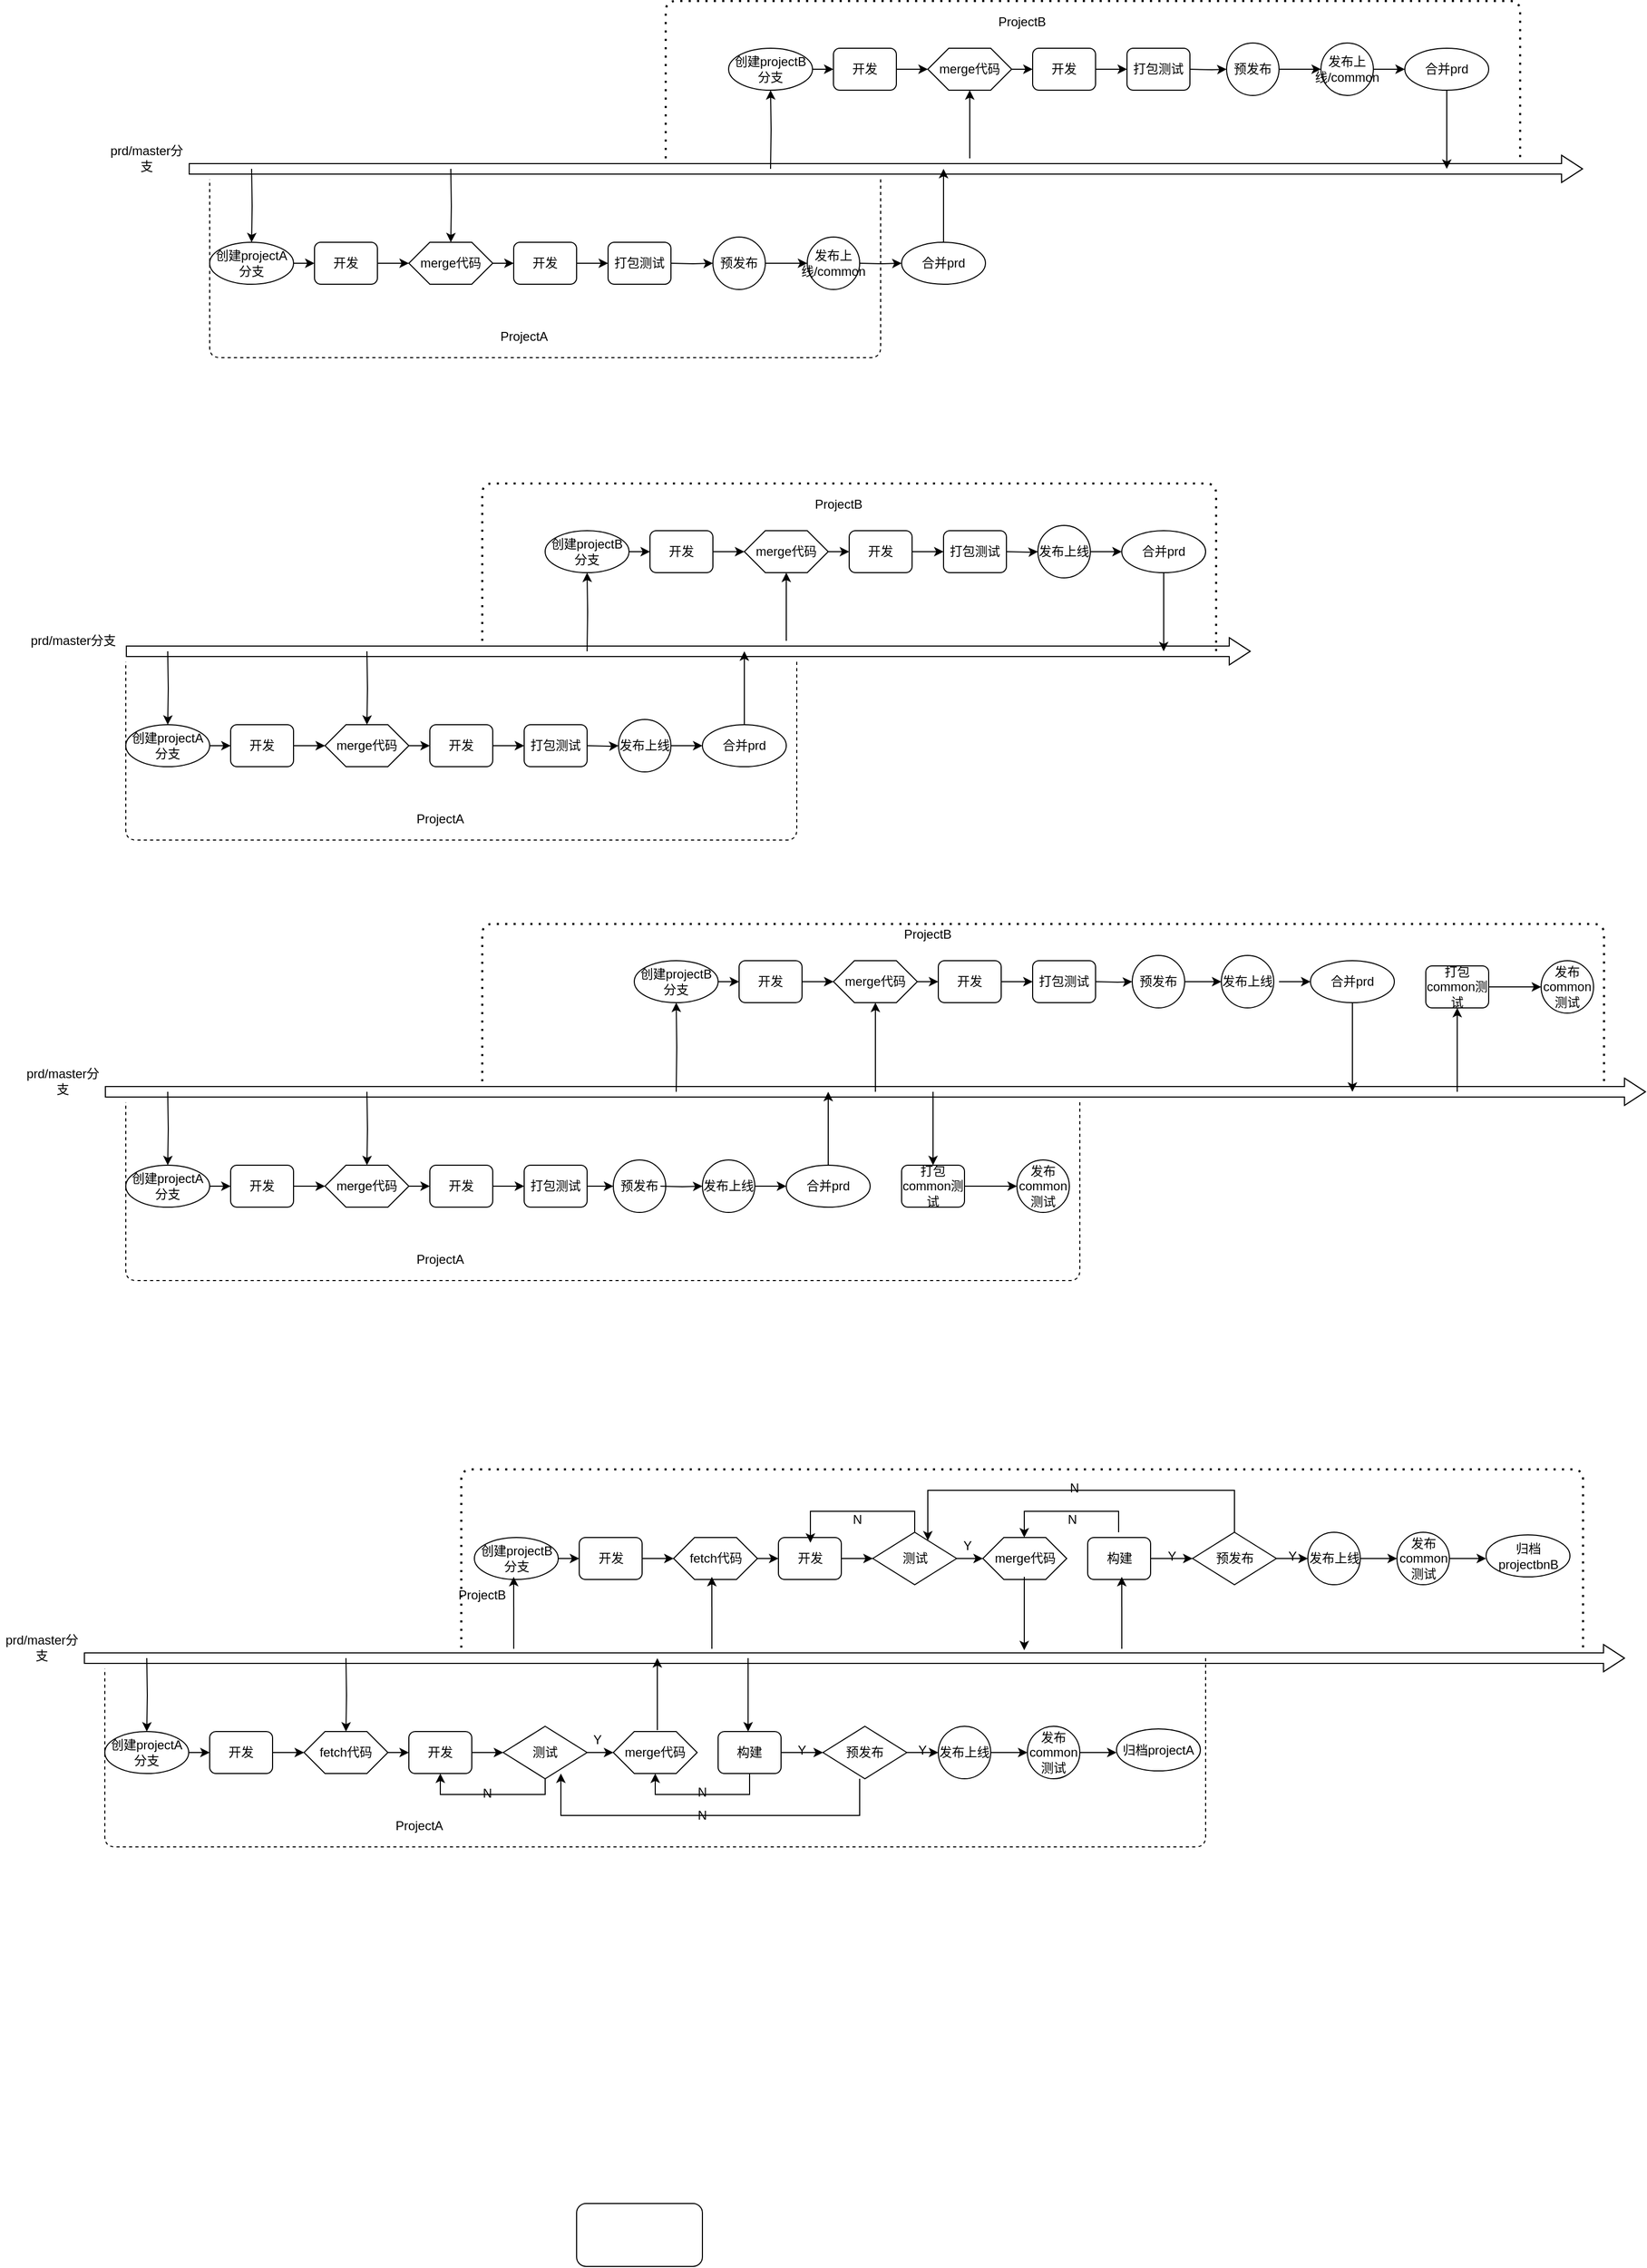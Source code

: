 <mxfile version="14.3.0" type="github" pages="6">
  <diagram name="Page-1" id="2a216829-ef6e-dabb-86c1-c78162f3ba2b">
    <mxGraphModel dx="5190" dy="3880" grid="1" gridSize="10" guides="1" tooltips="1" connect="1" arrows="1" fold="1" page="1" pageScale="1" pageWidth="850" pageHeight="1100" background="#ffffff" math="0" shadow="0">
      <root>
        <mxCell id="0" />
        <mxCell id="1" parent="0" />
        <mxCell id="7a84cebc1def654-36" style="edgeStyle=orthogonalEdgeStyle;rounded=0;html=1;jettySize=auto;orthogonalLoop=1;shape=flexArrow;endWidth=15;endSize=6.33;" parent="1" source="FEIo_0DyeopAGs2rlle1-1" edge="1">
          <mxGeometry relative="1" as="geometry">
            <mxPoint x="343" y="290" as="sourcePoint" />
            <mxPoint x="1413" y="290" as="targetPoint" />
            <Array as="points">
              <mxPoint x="590" y="290" />
              <mxPoint x="590" y="290" />
            </Array>
          </mxGeometry>
        </mxCell>
        <mxCell id="7a84cebc1def654-39" style="edgeStyle=orthogonalEdgeStyle;rounded=0;html=1;jettySize=auto;orthogonalLoop=1;entryX=0.5;entryY=0;entryDx=0;entryDy=0;" parent="1" target="FEIo_0DyeopAGs2rlle1-7" edge="1">
          <mxGeometry relative="1" as="geometry">
            <mxPoint x="380" y="290" as="sourcePoint" />
            <mxPoint x="425" y="290" as="targetPoint" />
          </mxGeometry>
        </mxCell>
        <mxCell id="FEIo_0DyeopAGs2rlle1-1" value="prd/master分支" style="text;html=1;strokeColor=none;fillColor=none;align=center;verticalAlign=middle;whiteSpace=wrap;rounded=0;" parent="1" vertex="1">
          <mxGeometry x="240" y="270" width="100" height="20" as="geometry" />
        </mxCell>
        <mxCell id="FEIo_0DyeopAGs2rlle1-7" value="创建projectA分支" style="ellipse;whiteSpace=wrap;html=1;" parent="1" vertex="1">
          <mxGeometry x="340" y="360" width="80" height="40" as="geometry" />
        </mxCell>
        <mxCell id="FEIo_0DyeopAGs2rlle1-8" value="开发" style="rounded=1;whiteSpace=wrap;html=1;" parent="1" vertex="1">
          <mxGeometry x="440" y="360" width="60" height="40" as="geometry" />
        </mxCell>
        <mxCell id="FEIo_0DyeopAGs2rlle1-10" value="merge代码" style="shape=hexagon;perimeter=hexagonPerimeter2;whiteSpace=wrap;html=1;fixedSize=1;" parent="1" vertex="1">
          <mxGeometry x="530" y="360" width="80" height="40" as="geometry" />
        </mxCell>
        <mxCell id="FEIo_0DyeopAGs2rlle1-11" style="edgeStyle=orthogonalEdgeStyle;rounded=0;html=1;jettySize=auto;orthogonalLoop=1;entryX=0.5;entryY=0;entryDx=0;entryDy=0;" parent="1" target="FEIo_0DyeopAGs2rlle1-10" edge="1">
          <mxGeometry relative="1" as="geometry">
            <mxPoint x="570" y="290" as="sourcePoint" />
            <mxPoint x="390" y="350" as="targetPoint" />
          </mxGeometry>
        </mxCell>
        <mxCell id="FEIo_0DyeopAGs2rlle1-12" style="edgeStyle=orthogonalEdgeStyle;rounded=0;html=1;jettySize=auto;orthogonalLoop=1;exitX=1;exitY=0.5;exitDx=0;exitDy=0;" parent="1" source="FEIo_0DyeopAGs2rlle1-7" edge="1">
          <mxGeometry relative="1" as="geometry">
            <mxPoint x="580" y="320" as="sourcePoint" />
            <mxPoint x="440" y="380" as="targetPoint" />
          </mxGeometry>
        </mxCell>
        <mxCell id="FEIo_0DyeopAGs2rlle1-13" style="edgeStyle=orthogonalEdgeStyle;rounded=0;html=1;jettySize=auto;orthogonalLoop=1;exitX=1;exitY=0.5;exitDx=0;exitDy=0;" parent="1" source="FEIo_0DyeopAGs2rlle1-8" edge="1">
          <mxGeometry relative="1" as="geometry">
            <mxPoint x="580" y="320" as="sourcePoint" />
            <mxPoint x="530" y="380" as="targetPoint" />
          </mxGeometry>
        </mxCell>
        <mxCell id="FEIo_0DyeopAGs2rlle1-14" value="开发" style="rounded=1;whiteSpace=wrap;html=1;" parent="1" vertex="1">
          <mxGeometry x="630" y="360" width="60" height="40" as="geometry" />
        </mxCell>
        <mxCell id="FEIo_0DyeopAGs2rlle1-15" style="edgeStyle=orthogonalEdgeStyle;rounded=0;html=1;jettySize=auto;orthogonalLoop=1;exitX=1;exitY=0.5;exitDx=0;exitDy=0;" parent="1" source="FEIo_0DyeopAGs2rlle1-10" edge="1">
          <mxGeometry relative="1" as="geometry">
            <mxPoint x="510" y="390" as="sourcePoint" />
            <mxPoint x="630" y="380" as="targetPoint" />
          </mxGeometry>
        </mxCell>
        <mxCell id="FEIo_0DyeopAGs2rlle1-16" value="打包测试" style="rounded=1;whiteSpace=wrap;html=1;" parent="1" vertex="1">
          <mxGeometry x="720" y="360" width="60" height="40" as="geometry" />
        </mxCell>
        <mxCell id="FEIo_0DyeopAGs2rlle1-17" value="发布上线" style="ellipse;whiteSpace=wrap;html=1;aspect=fixed;" parent="1" vertex="1">
          <mxGeometry x="810" y="355" width="50" height="50" as="geometry" />
        </mxCell>
        <mxCell id="FEIo_0DyeopAGs2rlle1-19" value="合并prd" style="ellipse;whiteSpace=wrap;html=1;" parent="1" vertex="1">
          <mxGeometry x="890" y="360" width="80" height="40" as="geometry" />
        </mxCell>
        <mxCell id="FEIo_0DyeopAGs2rlle1-20" style="edgeStyle=orthogonalEdgeStyle;rounded=0;html=1;jettySize=auto;orthogonalLoop=1;exitX=1;exitY=0.5;exitDx=0;exitDy=0;entryX=0;entryY=0.5;entryDx=0;entryDy=0;" parent="1" source="FEIo_0DyeopAGs2rlle1-14" target="FEIo_0DyeopAGs2rlle1-16" edge="1">
          <mxGeometry relative="1" as="geometry">
            <mxPoint x="673" y="390" as="sourcePoint" />
            <mxPoint x="693" y="390" as="targetPoint" />
          </mxGeometry>
        </mxCell>
        <mxCell id="FEIo_0DyeopAGs2rlle1-21" style="edgeStyle=orthogonalEdgeStyle;rounded=0;html=1;jettySize=auto;orthogonalLoop=1;" parent="1" target="FEIo_0DyeopAGs2rlle1-17" edge="1">
          <mxGeometry relative="1" as="geometry">
            <mxPoint x="780" y="380" as="sourcePoint" />
            <mxPoint x="730" y="390" as="targetPoint" />
          </mxGeometry>
        </mxCell>
        <mxCell id="FEIo_0DyeopAGs2rlle1-22" style="edgeStyle=orthogonalEdgeStyle;rounded=0;html=1;jettySize=auto;orthogonalLoop=1;entryX=0;entryY=0.5;entryDx=0;entryDy=0;" parent="1" target="FEIo_0DyeopAGs2rlle1-19" edge="1">
          <mxGeometry relative="1" as="geometry">
            <mxPoint x="860" y="380" as="sourcePoint" />
            <mxPoint x="740" y="400" as="targetPoint" />
          </mxGeometry>
        </mxCell>
        <mxCell id="FEIo_0DyeopAGs2rlle1-23" value="" style="endArrow=none;html=1;dashed=1;" parent="1" edge="1">
          <mxGeometry width="50" height="50" relative="1" as="geometry">
            <mxPoint x="980" y="300" as="sourcePoint" />
            <mxPoint x="340" y="300" as="targetPoint" />
            <Array as="points">
              <mxPoint x="980" y="470" />
              <mxPoint x="670" y="470" />
              <mxPoint x="340" y="470" />
            </Array>
          </mxGeometry>
        </mxCell>
        <mxCell id="FEIo_0DyeopAGs2rlle1-26" value="ProjectA" style="text;html=1;strokeColor=none;fillColor=none;align=center;verticalAlign=middle;whiteSpace=wrap;rounded=0;" parent="1" vertex="1">
          <mxGeometry x="620" y="440" width="40" height="20" as="geometry" />
        </mxCell>
        <mxCell id="FEIo_0DyeopAGs2rlle1-27" style="edgeStyle=orthogonalEdgeStyle;rounded=0;html=1;jettySize=auto;orthogonalLoop=1;exitX=0.5;exitY=0;exitDx=0;exitDy=0;" parent="1" source="FEIo_0DyeopAGs2rlle1-19" edge="1">
          <mxGeometry relative="1" as="geometry">
            <mxPoint x="580" y="300" as="sourcePoint" />
            <mxPoint x="930" y="290" as="targetPoint" />
          </mxGeometry>
        </mxCell>
        <mxCell id="FEIo_0DyeopAGs2rlle1-28" value="创建projectB分支" style="ellipse;whiteSpace=wrap;html=1;" parent="1" vertex="1">
          <mxGeometry x="740" y="175" width="80" height="40" as="geometry" />
        </mxCell>
        <mxCell id="FEIo_0DyeopAGs2rlle1-29" value="开发" style="rounded=1;whiteSpace=wrap;html=1;" parent="1" vertex="1">
          <mxGeometry x="840" y="175" width="60" height="40" as="geometry" />
        </mxCell>
        <mxCell id="FEIo_0DyeopAGs2rlle1-30" value="merge代码" style="shape=hexagon;perimeter=hexagonPerimeter2;whiteSpace=wrap;html=1;fixedSize=1;" parent="1" vertex="1">
          <mxGeometry x="930" y="175" width="80" height="40" as="geometry" />
        </mxCell>
        <mxCell id="FEIo_0DyeopAGs2rlle1-31" style="edgeStyle=orthogonalEdgeStyle;rounded=0;html=1;jettySize=auto;orthogonalLoop=1;exitX=1;exitY=0.5;exitDx=0;exitDy=0;" parent="1" source="FEIo_0DyeopAGs2rlle1-28" edge="1">
          <mxGeometry relative="1" as="geometry">
            <mxPoint x="980" y="135" as="sourcePoint" />
            <mxPoint x="840" y="195" as="targetPoint" />
          </mxGeometry>
        </mxCell>
        <mxCell id="FEIo_0DyeopAGs2rlle1-32" style="edgeStyle=orthogonalEdgeStyle;rounded=0;html=1;jettySize=auto;orthogonalLoop=1;exitX=1;exitY=0.5;exitDx=0;exitDy=0;" parent="1" source="FEIo_0DyeopAGs2rlle1-29" edge="1">
          <mxGeometry relative="1" as="geometry">
            <mxPoint x="980" y="135" as="sourcePoint" />
            <mxPoint x="930" y="195" as="targetPoint" />
          </mxGeometry>
        </mxCell>
        <mxCell id="FEIo_0DyeopAGs2rlle1-33" value="开发" style="rounded=1;whiteSpace=wrap;html=1;" parent="1" vertex="1">
          <mxGeometry x="1030" y="175" width="60" height="40" as="geometry" />
        </mxCell>
        <mxCell id="FEIo_0DyeopAGs2rlle1-34" style="edgeStyle=orthogonalEdgeStyle;rounded=0;html=1;jettySize=auto;orthogonalLoop=1;exitX=1;exitY=0.5;exitDx=0;exitDy=0;" parent="1" source="FEIo_0DyeopAGs2rlle1-30" edge="1">
          <mxGeometry relative="1" as="geometry">
            <mxPoint x="910" y="205" as="sourcePoint" />
            <mxPoint x="1030" y="195" as="targetPoint" />
          </mxGeometry>
        </mxCell>
        <mxCell id="FEIo_0DyeopAGs2rlle1-35" value="打包测试" style="rounded=1;whiteSpace=wrap;html=1;" parent="1" vertex="1">
          <mxGeometry x="1120" y="175" width="60" height="40" as="geometry" />
        </mxCell>
        <mxCell id="FEIo_0DyeopAGs2rlle1-36" value="发布上线" style="ellipse;whiteSpace=wrap;html=1;aspect=fixed;" parent="1" vertex="1">
          <mxGeometry x="1210" y="170" width="50" height="50" as="geometry" />
        </mxCell>
        <mxCell id="FEIo_0DyeopAGs2rlle1-37" value="合并prd" style="ellipse;whiteSpace=wrap;html=1;" parent="1" vertex="1">
          <mxGeometry x="1290" y="175" width="80" height="40" as="geometry" />
        </mxCell>
        <mxCell id="FEIo_0DyeopAGs2rlle1-38" style="edgeStyle=orthogonalEdgeStyle;rounded=0;html=1;jettySize=auto;orthogonalLoop=1;exitX=1;exitY=0.5;exitDx=0;exitDy=0;entryX=0;entryY=0.5;entryDx=0;entryDy=0;" parent="1" source="FEIo_0DyeopAGs2rlle1-33" target="FEIo_0DyeopAGs2rlle1-35" edge="1">
          <mxGeometry relative="1" as="geometry">
            <mxPoint x="1073" y="205" as="sourcePoint" />
            <mxPoint x="1093" y="205" as="targetPoint" />
          </mxGeometry>
        </mxCell>
        <mxCell id="FEIo_0DyeopAGs2rlle1-39" style="edgeStyle=orthogonalEdgeStyle;rounded=0;html=1;jettySize=auto;orthogonalLoop=1;" parent="1" target="FEIo_0DyeopAGs2rlle1-36" edge="1">
          <mxGeometry relative="1" as="geometry">
            <mxPoint x="1180" y="195" as="sourcePoint" />
            <mxPoint x="1130" y="205" as="targetPoint" />
          </mxGeometry>
        </mxCell>
        <mxCell id="FEIo_0DyeopAGs2rlle1-40" style="edgeStyle=orthogonalEdgeStyle;rounded=0;html=1;jettySize=auto;orthogonalLoop=1;entryX=0;entryY=0.5;entryDx=0;entryDy=0;" parent="1" target="FEIo_0DyeopAGs2rlle1-37" edge="1">
          <mxGeometry relative="1" as="geometry">
            <mxPoint x="1260" y="195" as="sourcePoint" />
            <mxPoint x="1140" y="215" as="targetPoint" />
          </mxGeometry>
        </mxCell>
        <mxCell id="FEIo_0DyeopAGs2rlle1-41" value="" style="endArrow=none;dashed=1;html=1;dashPattern=1 3;strokeWidth=2;" parent="1" edge="1">
          <mxGeometry width="50" height="50" relative="1" as="geometry">
            <mxPoint x="680" y="280" as="sourcePoint" />
            <mxPoint x="1380" y="290" as="targetPoint" />
            <Array as="points">
              <mxPoint x="680" y="130" />
              <mxPoint x="1040" y="130" />
              <mxPoint x="1380" y="130" />
            </Array>
          </mxGeometry>
        </mxCell>
        <mxCell id="FEIo_0DyeopAGs2rlle1-42" value="ProjectB" style="text;html=1;strokeColor=none;fillColor=none;align=center;verticalAlign=middle;whiteSpace=wrap;rounded=0;" parent="1" vertex="1">
          <mxGeometry x="1000" y="140" width="40" height="20" as="geometry" />
        </mxCell>
        <mxCell id="FEIo_0DyeopAGs2rlle1-43" style="edgeStyle=orthogonalEdgeStyle;rounded=0;html=1;jettySize=auto;orthogonalLoop=1;entryX=0.5;entryY=1;entryDx=0;entryDy=0;" parent="1" target="FEIo_0DyeopAGs2rlle1-28" edge="1">
          <mxGeometry relative="1" as="geometry">
            <mxPoint x="780" y="290" as="sourcePoint" />
            <mxPoint x="580" y="370" as="targetPoint" />
          </mxGeometry>
        </mxCell>
        <mxCell id="FEIo_0DyeopAGs2rlle1-44" style="edgeStyle=orthogonalEdgeStyle;rounded=0;html=1;jettySize=auto;orthogonalLoop=1;entryX=0.5;entryY=1;entryDx=0;entryDy=0;" parent="1" target="FEIo_0DyeopAGs2rlle1-30" edge="1">
          <mxGeometry relative="1" as="geometry">
            <mxPoint x="970" y="280" as="sourcePoint" />
            <mxPoint x="790" y="225" as="targetPoint" />
            <Array as="points">
              <mxPoint x="970" y="280" />
            </Array>
          </mxGeometry>
        </mxCell>
        <mxCell id="FEIo_0DyeopAGs2rlle1-45" style="edgeStyle=orthogonalEdgeStyle;rounded=0;html=1;jettySize=auto;orthogonalLoop=1;exitX=0.5;exitY=1;exitDx=0;exitDy=0;" parent="1" source="FEIo_0DyeopAGs2rlle1-37" edge="1">
          <mxGeometry relative="1" as="geometry">
            <mxPoint x="980" y="290" as="sourcePoint" />
            <mxPoint x="1330" y="290" as="targetPoint" />
            <Array as="points">
              <mxPoint x="1330" y="290" />
            </Array>
          </mxGeometry>
        </mxCell>
        <mxCell id="FEIo_0DyeopAGs2rlle1-46" style="edgeStyle=orthogonalEdgeStyle;rounded=0;html=1;jettySize=auto;orthogonalLoop=1;shape=flexArrow;endWidth=15;endSize=6.33;" parent="1" source="FEIo_0DyeopAGs2rlle1-48" edge="1">
          <mxGeometry relative="1" as="geometry">
            <mxPoint x="343" y="710" as="sourcePoint" />
            <mxPoint x="1790" y="710" as="targetPoint" />
            <Array as="points">
              <mxPoint x="590" y="710" />
              <mxPoint x="590" y="710" />
            </Array>
          </mxGeometry>
        </mxCell>
        <mxCell id="FEIo_0DyeopAGs2rlle1-47" style="edgeStyle=orthogonalEdgeStyle;rounded=0;html=1;jettySize=auto;orthogonalLoop=1;entryX=0.5;entryY=0;entryDx=0;entryDy=0;" parent="1" target="FEIo_0DyeopAGs2rlle1-49" edge="1">
          <mxGeometry relative="1" as="geometry">
            <mxPoint x="380" y="710" as="sourcePoint" />
            <mxPoint x="425" y="710" as="targetPoint" />
          </mxGeometry>
        </mxCell>
        <mxCell id="FEIo_0DyeopAGs2rlle1-48" value="prd/master分支" style="text;html=1;strokeColor=none;fillColor=none;align=center;verticalAlign=middle;whiteSpace=wrap;rounded=0;" parent="1" vertex="1">
          <mxGeometry x="240" y="690" width="80" height="20" as="geometry" />
        </mxCell>
        <mxCell id="FEIo_0DyeopAGs2rlle1-49" value="创建projectA分支" style="ellipse;whiteSpace=wrap;html=1;" parent="1" vertex="1">
          <mxGeometry x="340" y="780" width="80" height="40" as="geometry" />
        </mxCell>
        <mxCell id="FEIo_0DyeopAGs2rlle1-50" value="开发" style="rounded=1;whiteSpace=wrap;html=1;" parent="1" vertex="1">
          <mxGeometry x="440" y="780" width="60" height="40" as="geometry" />
        </mxCell>
        <mxCell id="FEIo_0DyeopAGs2rlle1-51" value="merge代码" style="shape=hexagon;perimeter=hexagonPerimeter2;whiteSpace=wrap;html=1;fixedSize=1;" parent="1" vertex="1">
          <mxGeometry x="530" y="780" width="80" height="40" as="geometry" />
        </mxCell>
        <mxCell id="FEIo_0DyeopAGs2rlle1-52" style="edgeStyle=orthogonalEdgeStyle;rounded=0;html=1;jettySize=auto;orthogonalLoop=1;entryX=0.5;entryY=0;entryDx=0;entryDy=0;" parent="1" target="FEIo_0DyeopAGs2rlle1-51" edge="1">
          <mxGeometry relative="1" as="geometry">
            <mxPoint x="570" y="710" as="sourcePoint" />
            <mxPoint x="390" y="770" as="targetPoint" />
          </mxGeometry>
        </mxCell>
        <mxCell id="FEIo_0DyeopAGs2rlle1-53" style="edgeStyle=orthogonalEdgeStyle;rounded=0;html=1;jettySize=auto;orthogonalLoop=1;exitX=1;exitY=0.5;exitDx=0;exitDy=0;" parent="1" source="FEIo_0DyeopAGs2rlle1-49" edge="1">
          <mxGeometry relative="1" as="geometry">
            <mxPoint x="580" y="740" as="sourcePoint" />
            <mxPoint x="440" y="800" as="targetPoint" />
          </mxGeometry>
        </mxCell>
        <mxCell id="FEIo_0DyeopAGs2rlle1-54" style="edgeStyle=orthogonalEdgeStyle;rounded=0;html=1;jettySize=auto;orthogonalLoop=1;exitX=1;exitY=0.5;exitDx=0;exitDy=0;" parent="1" source="FEIo_0DyeopAGs2rlle1-50" edge="1">
          <mxGeometry relative="1" as="geometry">
            <mxPoint x="580" y="740" as="sourcePoint" />
            <mxPoint x="530" y="800" as="targetPoint" />
          </mxGeometry>
        </mxCell>
        <mxCell id="FEIo_0DyeopAGs2rlle1-55" value="开发" style="rounded=1;whiteSpace=wrap;html=1;" parent="1" vertex="1">
          <mxGeometry x="630" y="780" width="60" height="40" as="geometry" />
        </mxCell>
        <mxCell id="FEIo_0DyeopAGs2rlle1-56" style="edgeStyle=orthogonalEdgeStyle;rounded=0;html=1;jettySize=auto;orthogonalLoop=1;exitX=1;exitY=0.5;exitDx=0;exitDy=0;" parent="1" source="FEIo_0DyeopAGs2rlle1-51" edge="1">
          <mxGeometry relative="1" as="geometry">
            <mxPoint x="510" y="810" as="sourcePoint" />
            <mxPoint x="630" y="800" as="targetPoint" />
          </mxGeometry>
        </mxCell>
        <mxCell id="FEIo_0DyeopAGs2rlle1-57" value="打包测试" style="rounded=1;whiteSpace=wrap;html=1;" parent="1" vertex="1">
          <mxGeometry x="720" y="780" width="60" height="40" as="geometry" />
        </mxCell>
        <mxCell id="FEIo_0DyeopAGs2rlle1-58" value="发布上线" style="ellipse;whiteSpace=wrap;html=1;aspect=fixed;" parent="1" vertex="1">
          <mxGeometry x="890" y="775" width="50" height="50" as="geometry" />
        </mxCell>
        <mxCell id="FEIo_0DyeopAGs2rlle1-59" value="合并prd" style="ellipse;whiteSpace=wrap;html=1;" parent="1" vertex="1">
          <mxGeometry x="970" y="780" width="80" height="40" as="geometry" />
        </mxCell>
        <mxCell id="FEIo_0DyeopAGs2rlle1-60" style="edgeStyle=orthogonalEdgeStyle;rounded=0;html=1;jettySize=auto;orthogonalLoop=1;exitX=1;exitY=0.5;exitDx=0;exitDy=0;entryX=0;entryY=0.5;entryDx=0;entryDy=0;" parent="1" source="FEIo_0DyeopAGs2rlle1-55" target="FEIo_0DyeopAGs2rlle1-57" edge="1">
          <mxGeometry relative="1" as="geometry">
            <mxPoint x="673" y="810" as="sourcePoint" />
            <mxPoint x="693" y="810" as="targetPoint" />
          </mxGeometry>
        </mxCell>
        <mxCell id="FEIo_0DyeopAGs2rlle1-61" style="edgeStyle=orthogonalEdgeStyle;rounded=0;html=1;jettySize=auto;orthogonalLoop=1;entryX=0;entryY=0.5;entryDx=0;entryDy=0;" parent="1" target="FEIo_0DyeopAGs2rlle1-136" edge="1">
          <mxGeometry relative="1" as="geometry">
            <mxPoint x="780" y="800" as="sourcePoint" />
            <mxPoint x="730" y="810" as="targetPoint" />
          </mxGeometry>
        </mxCell>
        <mxCell id="FEIo_0DyeopAGs2rlle1-62" style="edgeStyle=orthogonalEdgeStyle;rounded=0;html=1;jettySize=auto;orthogonalLoop=1;entryX=0;entryY=0.5;entryDx=0;entryDy=0;" parent="1" target="FEIo_0DyeopAGs2rlle1-59" edge="1">
          <mxGeometry relative="1" as="geometry">
            <mxPoint x="940" y="800" as="sourcePoint" />
            <mxPoint x="820" y="820" as="targetPoint" />
          </mxGeometry>
        </mxCell>
        <mxCell id="FEIo_0DyeopAGs2rlle1-63" value="" style="endArrow=none;html=1;dashed=1;" parent="1" edge="1">
          <mxGeometry width="50" height="50" relative="1" as="geometry">
            <mxPoint x="1250" y="720" as="sourcePoint" />
            <mxPoint x="340" y="720" as="targetPoint" />
            <Array as="points">
              <mxPoint x="1250" y="890" />
              <mxPoint x="670" y="890" />
              <mxPoint x="340" y="890" />
            </Array>
          </mxGeometry>
        </mxCell>
        <mxCell id="FEIo_0DyeopAGs2rlle1-64" value="ProjectA" style="text;html=1;strokeColor=none;fillColor=none;align=center;verticalAlign=middle;whiteSpace=wrap;rounded=0;" parent="1" vertex="1">
          <mxGeometry x="620" y="860" width="40" height="20" as="geometry" />
        </mxCell>
        <mxCell id="FEIo_0DyeopAGs2rlle1-65" style="edgeStyle=orthogonalEdgeStyle;rounded=0;html=1;jettySize=auto;orthogonalLoop=1;exitX=0.5;exitY=0;exitDx=0;exitDy=0;" parent="1" source="FEIo_0DyeopAGs2rlle1-59" edge="1">
          <mxGeometry relative="1" as="geometry">
            <mxPoint x="580" y="720" as="sourcePoint" />
            <mxPoint x="1010" y="710" as="targetPoint" />
          </mxGeometry>
        </mxCell>
        <mxCell id="FEIo_0DyeopAGs2rlle1-66" value="创建projectB分支" style="ellipse;whiteSpace=wrap;html=1;" parent="1" vertex="1">
          <mxGeometry x="825" y="585" width="80" height="40" as="geometry" />
        </mxCell>
        <mxCell id="FEIo_0DyeopAGs2rlle1-67" value="开发" style="rounded=1;whiteSpace=wrap;html=1;" parent="1" vertex="1">
          <mxGeometry x="925" y="585" width="60" height="40" as="geometry" />
        </mxCell>
        <mxCell id="FEIo_0DyeopAGs2rlle1-68" value="merge代码" style="shape=hexagon;perimeter=hexagonPerimeter2;whiteSpace=wrap;html=1;fixedSize=1;" parent="1" vertex="1">
          <mxGeometry x="1015" y="585" width="80" height="40" as="geometry" />
        </mxCell>
        <mxCell id="FEIo_0DyeopAGs2rlle1-69" style="edgeStyle=orthogonalEdgeStyle;rounded=0;html=1;jettySize=auto;orthogonalLoop=1;exitX=1;exitY=0.5;exitDx=0;exitDy=0;" parent="1" source="FEIo_0DyeopAGs2rlle1-66" edge="1">
          <mxGeometry relative="1" as="geometry">
            <mxPoint x="1065" y="545" as="sourcePoint" />
            <mxPoint x="925" y="605" as="targetPoint" />
          </mxGeometry>
        </mxCell>
        <mxCell id="FEIo_0DyeopAGs2rlle1-70" style="edgeStyle=orthogonalEdgeStyle;rounded=0;html=1;jettySize=auto;orthogonalLoop=1;exitX=1;exitY=0.5;exitDx=0;exitDy=0;" parent="1" source="FEIo_0DyeopAGs2rlle1-67" edge="1">
          <mxGeometry relative="1" as="geometry">
            <mxPoint x="1065" y="545" as="sourcePoint" />
            <mxPoint x="1015" y="605" as="targetPoint" />
          </mxGeometry>
        </mxCell>
        <mxCell id="FEIo_0DyeopAGs2rlle1-71" value="开发" style="rounded=1;whiteSpace=wrap;html=1;" parent="1" vertex="1">
          <mxGeometry x="1115" y="585" width="60" height="40" as="geometry" />
        </mxCell>
        <mxCell id="FEIo_0DyeopAGs2rlle1-72" style="edgeStyle=orthogonalEdgeStyle;rounded=0;html=1;jettySize=auto;orthogonalLoop=1;exitX=1;exitY=0.5;exitDx=0;exitDy=0;" parent="1" source="FEIo_0DyeopAGs2rlle1-68" edge="1">
          <mxGeometry relative="1" as="geometry">
            <mxPoint x="995" y="615" as="sourcePoint" />
            <mxPoint x="1115" y="605" as="targetPoint" />
          </mxGeometry>
        </mxCell>
        <mxCell id="FEIo_0DyeopAGs2rlle1-73" value="打包测试" style="rounded=1;whiteSpace=wrap;html=1;" parent="1" vertex="1">
          <mxGeometry x="1205" y="585" width="60" height="40" as="geometry" />
        </mxCell>
        <mxCell id="FEIo_0DyeopAGs2rlle1-74" value="发布上线" style="ellipse;whiteSpace=wrap;html=1;aspect=fixed;" parent="1" vertex="1">
          <mxGeometry x="1385" y="580" width="50" height="50" as="geometry" />
        </mxCell>
        <mxCell id="FEIo_0DyeopAGs2rlle1-75" value="合并prd" style="ellipse;whiteSpace=wrap;html=1;" parent="1" vertex="1">
          <mxGeometry x="1470" y="585" width="80" height="40" as="geometry" />
        </mxCell>
        <mxCell id="FEIo_0DyeopAGs2rlle1-76" style="edgeStyle=orthogonalEdgeStyle;rounded=0;html=1;jettySize=auto;orthogonalLoop=1;exitX=1;exitY=0.5;exitDx=0;exitDy=0;entryX=0;entryY=0.5;entryDx=0;entryDy=0;" parent="1" source="FEIo_0DyeopAGs2rlle1-71" target="FEIo_0DyeopAGs2rlle1-73" edge="1">
          <mxGeometry relative="1" as="geometry">
            <mxPoint x="1158" y="615" as="sourcePoint" />
            <mxPoint x="1178" y="615" as="targetPoint" />
          </mxGeometry>
        </mxCell>
        <mxCell id="FEIo_0DyeopAGs2rlle1-77" style="edgeStyle=orthogonalEdgeStyle;rounded=0;html=1;jettySize=auto;orthogonalLoop=1;" parent="1" source="FEIo_0DyeopAGs2rlle1-138" target="FEIo_0DyeopAGs2rlle1-74" edge="1">
          <mxGeometry relative="1" as="geometry">
            <mxPoint x="1265" y="605" as="sourcePoint" />
            <mxPoint x="1215" y="615" as="targetPoint" />
          </mxGeometry>
        </mxCell>
        <mxCell id="FEIo_0DyeopAGs2rlle1-78" style="edgeStyle=orthogonalEdgeStyle;rounded=0;html=1;jettySize=auto;orthogonalLoop=1;entryX=0;entryY=0.5;entryDx=0;entryDy=0;" parent="1" target="FEIo_0DyeopAGs2rlle1-75" edge="1">
          <mxGeometry relative="1" as="geometry">
            <mxPoint x="1440" y="605" as="sourcePoint" />
            <mxPoint x="1225" y="625" as="targetPoint" />
          </mxGeometry>
        </mxCell>
        <mxCell id="FEIo_0DyeopAGs2rlle1-79" value="" style="endArrow=none;dashed=1;html=1;dashPattern=1 3;strokeWidth=2;" parent="1" edge="1">
          <mxGeometry width="50" height="50" relative="1" as="geometry">
            <mxPoint x="680" y="700" as="sourcePoint" />
            <mxPoint x="1750" y="700" as="targetPoint" />
            <Array as="points">
              <mxPoint x="680" y="550" />
              <mxPoint x="1040" y="550" />
              <mxPoint x="1590" y="550" />
              <mxPoint x="1750" y="550" />
            </Array>
          </mxGeometry>
        </mxCell>
        <mxCell id="FEIo_0DyeopAGs2rlle1-80" value="ProjectB" style="text;html=1;strokeColor=none;fillColor=none;align=center;verticalAlign=middle;whiteSpace=wrap;rounded=0;" parent="1" vertex="1">
          <mxGeometry x="1085" y="550" width="40" height="20" as="geometry" />
        </mxCell>
        <mxCell id="FEIo_0DyeopAGs2rlle1-81" style="edgeStyle=orthogonalEdgeStyle;rounded=0;html=1;jettySize=auto;orthogonalLoop=1;entryX=0.5;entryY=1;entryDx=0;entryDy=0;" parent="1" target="FEIo_0DyeopAGs2rlle1-66" edge="1">
          <mxGeometry relative="1" as="geometry">
            <mxPoint x="865" y="710" as="sourcePoint" />
            <mxPoint x="580" y="790" as="targetPoint" />
          </mxGeometry>
        </mxCell>
        <mxCell id="FEIo_0DyeopAGs2rlle1-82" style="edgeStyle=orthogonalEdgeStyle;rounded=0;html=1;jettySize=auto;orthogonalLoop=1;entryX=0.5;entryY=1;entryDx=0;entryDy=0;" parent="1" target="FEIo_0DyeopAGs2rlle1-68" edge="1">
          <mxGeometry relative="1" as="geometry">
            <mxPoint x="1055" y="710" as="sourcePoint" />
            <mxPoint x="875" y="635" as="targetPoint" />
            <Array as="points">
              <mxPoint x="1055" y="690" />
            </Array>
          </mxGeometry>
        </mxCell>
        <mxCell id="FEIo_0DyeopAGs2rlle1-83" style="edgeStyle=orthogonalEdgeStyle;rounded=0;html=1;jettySize=auto;orthogonalLoop=1;exitX=0.5;exitY=1;exitDx=0;exitDy=0;" parent="1" source="FEIo_0DyeopAGs2rlle1-75" edge="1">
          <mxGeometry relative="1" as="geometry">
            <mxPoint x="1075" y="710" as="sourcePoint" />
            <mxPoint x="1510" y="710" as="targetPoint" />
            <Array as="points">
              <mxPoint x="1510" y="670" />
              <mxPoint x="1510" y="670" />
            </Array>
          </mxGeometry>
        </mxCell>
        <mxCell id="FEIo_0DyeopAGs2rlle1-84" value="打包common测试" style="rounded=1;whiteSpace=wrap;html=1;" parent="1" vertex="1">
          <mxGeometry x="1080" y="780" width="60" height="40" as="geometry" />
        </mxCell>
        <mxCell id="FEIo_0DyeopAGs2rlle1-85" value="发布common测试" style="ellipse;whiteSpace=wrap;html=1;aspect=fixed;" parent="1" vertex="1">
          <mxGeometry x="1190" y="775" width="50" height="50" as="geometry" />
        </mxCell>
        <mxCell id="FEIo_0DyeopAGs2rlle1-86" style="edgeStyle=orthogonalEdgeStyle;rounded=0;html=1;jettySize=auto;orthogonalLoop=1;entryX=0.5;entryY=0;entryDx=0;entryDy=0;" parent="1" target="FEIo_0DyeopAGs2rlle1-84" edge="1">
          <mxGeometry relative="1" as="geometry">
            <mxPoint x="1110" y="710" as="sourcePoint" />
            <mxPoint x="580" y="790.0" as="targetPoint" />
            <Array as="points">
              <mxPoint x="1110" y="760" />
              <mxPoint x="1110" y="760" />
            </Array>
          </mxGeometry>
        </mxCell>
        <mxCell id="FEIo_0DyeopAGs2rlle1-87" style="edgeStyle=orthogonalEdgeStyle;rounded=0;html=1;jettySize=auto;orthogonalLoop=1;entryX=0;entryY=0.5;entryDx=0;entryDy=0;exitX=1;exitY=0.5;exitDx=0;exitDy=0;" parent="1" source="FEIo_0DyeopAGs2rlle1-84" target="FEIo_0DyeopAGs2rlle1-85" edge="1">
          <mxGeometry relative="1" as="geometry">
            <mxPoint x="950" y="810.0" as="sourcePoint" />
            <mxPoint x="980.0" y="810.0" as="targetPoint" />
            <Array as="points">
              <mxPoint x="1180" y="800" />
              <mxPoint x="1180" y="800" />
            </Array>
          </mxGeometry>
        </mxCell>
        <mxCell id="FEIo_0DyeopAGs2rlle1-89" value="打包common测试" style="rounded=1;whiteSpace=wrap;html=1;" parent="1" vertex="1">
          <mxGeometry x="1580" y="590" width="60" height="40" as="geometry" />
        </mxCell>
        <mxCell id="FEIo_0DyeopAGs2rlle1-90" value="发布common测试" style="ellipse;whiteSpace=wrap;html=1;aspect=fixed;" parent="1" vertex="1">
          <mxGeometry x="1690" y="585" width="50" height="50" as="geometry" />
        </mxCell>
        <mxCell id="FEIo_0DyeopAGs2rlle1-91" style="edgeStyle=orthogonalEdgeStyle;rounded=0;html=1;jettySize=auto;orthogonalLoop=1;entryX=0;entryY=0.5;entryDx=0;entryDy=0;exitX=1;exitY=0.5;exitDx=0;exitDy=0;" parent="1" source="FEIo_0DyeopAGs2rlle1-89" target="FEIo_0DyeopAGs2rlle1-90" edge="1">
          <mxGeometry relative="1" as="geometry">
            <mxPoint x="1450" y="620.0" as="sourcePoint" />
            <mxPoint x="1480.0" y="620.0" as="targetPoint" />
            <Array as="points">
              <mxPoint x="1680" y="610" />
              <mxPoint x="1680" y="610" />
            </Array>
          </mxGeometry>
        </mxCell>
        <mxCell id="FEIo_0DyeopAGs2rlle1-92" style="edgeStyle=orthogonalEdgeStyle;rounded=0;html=1;jettySize=auto;orthogonalLoop=1;entryX=0.5;entryY=1;entryDx=0;entryDy=0;" parent="1" target="FEIo_0DyeopAGs2rlle1-89" edge="1">
          <mxGeometry relative="1" as="geometry">
            <mxPoint x="1610" y="710" as="sourcePoint" />
            <mxPoint x="1455" y="690" as="targetPoint" />
            <Array as="points">
              <mxPoint x="1610" y="670" />
              <mxPoint x="1610" y="670" />
            </Array>
          </mxGeometry>
        </mxCell>
        <mxCell id="FEIo_0DyeopAGs2rlle1-93" style="edgeStyle=orthogonalEdgeStyle;rounded=0;html=1;jettySize=auto;orthogonalLoop=1;shape=flexArrow;endWidth=15;endSize=6.33;" parent="1" source="FEIo_0DyeopAGs2rlle1-95" edge="1">
          <mxGeometry relative="1" as="geometry">
            <mxPoint x="423" y="-170" as="sourcePoint" />
            <mxPoint x="1730" y="-170" as="targetPoint" />
            <Array as="points">
              <mxPoint x="670" y="-170" />
              <mxPoint x="670" y="-170" />
            </Array>
          </mxGeometry>
        </mxCell>
        <mxCell id="FEIo_0DyeopAGs2rlle1-94" style="edgeStyle=orthogonalEdgeStyle;rounded=0;html=1;jettySize=auto;orthogonalLoop=1;entryX=0.5;entryY=0;entryDx=0;entryDy=0;" parent="1" target="FEIo_0DyeopAGs2rlle1-96" edge="1">
          <mxGeometry relative="1" as="geometry">
            <mxPoint x="460" y="-170" as="sourcePoint" />
            <mxPoint x="505" y="-170" as="targetPoint" />
          </mxGeometry>
        </mxCell>
        <mxCell id="FEIo_0DyeopAGs2rlle1-95" value="prd/master分支" style="text;html=1;strokeColor=none;fillColor=none;align=center;verticalAlign=middle;whiteSpace=wrap;rounded=0;" parent="1" vertex="1">
          <mxGeometry x="320" y="-190" width="80" height="20" as="geometry" />
        </mxCell>
        <mxCell id="FEIo_0DyeopAGs2rlle1-96" value="创建projectA分支" style="ellipse;whiteSpace=wrap;html=1;" parent="1" vertex="1">
          <mxGeometry x="420" y="-100" width="80" height="40" as="geometry" />
        </mxCell>
        <mxCell id="FEIo_0DyeopAGs2rlle1-97" value="开发" style="rounded=1;whiteSpace=wrap;html=1;" parent="1" vertex="1">
          <mxGeometry x="520" y="-100" width="60" height="40" as="geometry" />
        </mxCell>
        <mxCell id="FEIo_0DyeopAGs2rlle1-98" value="merge代码" style="shape=hexagon;perimeter=hexagonPerimeter2;whiteSpace=wrap;html=1;fixedSize=1;" parent="1" vertex="1">
          <mxGeometry x="610" y="-100" width="80" height="40" as="geometry" />
        </mxCell>
        <mxCell id="FEIo_0DyeopAGs2rlle1-99" style="edgeStyle=orthogonalEdgeStyle;rounded=0;html=1;jettySize=auto;orthogonalLoop=1;entryX=0.5;entryY=0;entryDx=0;entryDy=0;" parent="1" target="FEIo_0DyeopAGs2rlle1-98" edge="1">
          <mxGeometry relative="1" as="geometry">
            <mxPoint x="650" y="-170" as="sourcePoint" />
            <mxPoint x="470" y="-110" as="targetPoint" />
          </mxGeometry>
        </mxCell>
        <mxCell id="FEIo_0DyeopAGs2rlle1-100" style="edgeStyle=orthogonalEdgeStyle;rounded=0;html=1;jettySize=auto;orthogonalLoop=1;exitX=1;exitY=0.5;exitDx=0;exitDy=0;" parent="1" source="FEIo_0DyeopAGs2rlle1-96" edge="1">
          <mxGeometry relative="1" as="geometry">
            <mxPoint x="660" y="-140" as="sourcePoint" />
            <mxPoint x="520" y="-80" as="targetPoint" />
          </mxGeometry>
        </mxCell>
        <mxCell id="FEIo_0DyeopAGs2rlle1-101" style="edgeStyle=orthogonalEdgeStyle;rounded=0;html=1;jettySize=auto;orthogonalLoop=1;exitX=1;exitY=0.5;exitDx=0;exitDy=0;" parent="1" source="FEIo_0DyeopAGs2rlle1-97" edge="1">
          <mxGeometry relative="1" as="geometry">
            <mxPoint x="660" y="-140" as="sourcePoint" />
            <mxPoint x="610" y="-80" as="targetPoint" />
          </mxGeometry>
        </mxCell>
        <mxCell id="FEIo_0DyeopAGs2rlle1-102" value="开发" style="rounded=1;whiteSpace=wrap;html=1;" parent="1" vertex="1">
          <mxGeometry x="710" y="-100" width="60" height="40" as="geometry" />
        </mxCell>
        <mxCell id="FEIo_0DyeopAGs2rlle1-103" style="edgeStyle=orthogonalEdgeStyle;rounded=0;html=1;jettySize=auto;orthogonalLoop=1;exitX=1;exitY=0.5;exitDx=0;exitDy=0;" parent="1" source="FEIo_0DyeopAGs2rlle1-98" edge="1">
          <mxGeometry relative="1" as="geometry">
            <mxPoint x="590" y="-70" as="sourcePoint" />
            <mxPoint x="710" y="-80" as="targetPoint" />
          </mxGeometry>
        </mxCell>
        <mxCell id="FEIo_0DyeopAGs2rlle1-104" value="打包测试" style="rounded=1;whiteSpace=wrap;html=1;" parent="1" vertex="1">
          <mxGeometry x="800" y="-100" width="60" height="40" as="geometry" />
        </mxCell>
        <mxCell id="FEIo_0DyeopAGs2rlle1-105" value="发布上线/common" style="ellipse;whiteSpace=wrap;html=1;aspect=fixed;" parent="1" vertex="1">
          <mxGeometry x="990" y="-105" width="50" height="50" as="geometry" />
        </mxCell>
        <mxCell id="FEIo_0DyeopAGs2rlle1-106" value="合并prd" style="ellipse;whiteSpace=wrap;html=1;" parent="1" vertex="1">
          <mxGeometry x="1080" y="-100" width="80" height="40" as="geometry" />
        </mxCell>
        <mxCell id="FEIo_0DyeopAGs2rlle1-107" style="edgeStyle=orthogonalEdgeStyle;rounded=0;html=1;jettySize=auto;orthogonalLoop=1;exitX=1;exitY=0.5;exitDx=0;exitDy=0;entryX=0;entryY=0.5;entryDx=0;entryDy=0;" parent="1" source="FEIo_0DyeopAGs2rlle1-102" target="FEIo_0DyeopAGs2rlle1-104" edge="1">
          <mxGeometry relative="1" as="geometry">
            <mxPoint x="753" y="-70" as="sourcePoint" />
            <mxPoint x="773" y="-70" as="targetPoint" />
          </mxGeometry>
        </mxCell>
        <mxCell id="FEIo_0DyeopAGs2rlle1-108" style="edgeStyle=orthogonalEdgeStyle;rounded=0;html=1;jettySize=auto;orthogonalLoop=1;" parent="1" source="FEIo_0DyeopAGs2rlle1-140" target="FEIo_0DyeopAGs2rlle1-105" edge="1">
          <mxGeometry relative="1" as="geometry">
            <mxPoint x="860" y="-80" as="sourcePoint" />
            <mxPoint x="810" y="-70" as="targetPoint" />
          </mxGeometry>
        </mxCell>
        <mxCell id="FEIo_0DyeopAGs2rlle1-109" style="edgeStyle=orthogonalEdgeStyle;rounded=0;html=1;jettySize=auto;orthogonalLoop=1;entryX=0;entryY=0.5;entryDx=0;entryDy=0;" parent="1" target="FEIo_0DyeopAGs2rlle1-106" edge="1">
          <mxGeometry relative="1" as="geometry">
            <mxPoint x="1040" y="-80" as="sourcePoint" />
            <mxPoint x="920" y="-60" as="targetPoint" />
          </mxGeometry>
        </mxCell>
        <mxCell id="FEIo_0DyeopAGs2rlle1-110" value="" style="endArrow=none;html=1;dashed=1;" parent="1" edge="1">
          <mxGeometry width="50" height="50" relative="1" as="geometry">
            <mxPoint x="1060" y="-160" as="sourcePoint" />
            <mxPoint x="420" y="-160" as="targetPoint" />
            <Array as="points">
              <mxPoint x="1060" y="10" />
              <mxPoint x="750" y="10" />
              <mxPoint x="420" y="10" />
            </Array>
          </mxGeometry>
        </mxCell>
        <mxCell id="FEIo_0DyeopAGs2rlle1-111" value="ProjectA" style="text;html=1;strokeColor=none;fillColor=none;align=center;verticalAlign=middle;whiteSpace=wrap;rounded=0;" parent="1" vertex="1">
          <mxGeometry x="700" y="-20" width="40" height="20" as="geometry" />
        </mxCell>
        <mxCell id="FEIo_0DyeopAGs2rlle1-112" style="edgeStyle=orthogonalEdgeStyle;rounded=0;html=1;jettySize=auto;orthogonalLoop=1;exitX=0.5;exitY=0;exitDx=0;exitDy=0;" parent="1" source="FEIo_0DyeopAGs2rlle1-106" edge="1">
          <mxGeometry relative="1" as="geometry">
            <mxPoint x="660" y="-160" as="sourcePoint" />
            <mxPoint x="1120" y="-170" as="targetPoint" />
          </mxGeometry>
        </mxCell>
        <mxCell id="FEIo_0DyeopAGs2rlle1-113" value="创建projectB分支" style="ellipse;whiteSpace=wrap;html=1;" parent="1" vertex="1">
          <mxGeometry x="915" y="-285" width="80" height="40" as="geometry" />
        </mxCell>
        <mxCell id="FEIo_0DyeopAGs2rlle1-114" value="开发" style="rounded=1;whiteSpace=wrap;html=1;" parent="1" vertex="1">
          <mxGeometry x="1015" y="-285" width="60" height="40" as="geometry" />
        </mxCell>
        <mxCell id="FEIo_0DyeopAGs2rlle1-115" value="merge代码" style="shape=hexagon;perimeter=hexagonPerimeter2;whiteSpace=wrap;html=1;fixedSize=1;" parent="1" vertex="1">
          <mxGeometry x="1105" y="-285" width="80" height="40" as="geometry" />
        </mxCell>
        <mxCell id="FEIo_0DyeopAGs2rlle1-116" style="edgeStyle=orthogonalEdgeStyle;rounded=0;html=1;jettySize=auto;orthogonalLoop=1;exitX=1;exitY=0.5;exitDx=0;exitDy=0;" parent="1" source="FEIo_0DyeopAGs2rlle1-113" edge="1">
          <mxGeometry relative="1" as="geometry">
            <mxPoint x="1155" y="-325" as="sourcePoint" />
            <mxPoint x="1015" y="-265" as="targetPoint" />
          </mxGeometry>
        </mxCell>
        <mxCell id="FEIo_0DyeopAGs2rlle1-117" style="edgeStyle=orthogonalEdgeStyle;rounded=0;html=1;jettySize=auto;orthogonalLoop=1;exitX=1;exitY=0.5;exitDx=0;exitDy=0;" parent="1" source="FEIo_0DyeopAGs2rlle1-114" edge="1">
          <mxGeometry relative="1" as="geometry">
            <mxPoint x="1155" y="-325" as="sourcePoint" />
            <mxPoint x="1105" y="-265" as="targetPoint" />
          </mxGeometry>
        </mxCell>
        <mxCell id="FEIo_0DyeopAGs2rlle1-118" value="开发" style="rounded=1;whiteSpace=wrap;html=1;" parent="1" vertex="1">
          <mxGeometry x="1205" y="-285" width="60" height="40" as="geometry" />
        </mxCell>
        <mxCell id="FEIo_0DyeopAGs2rlle1-119" style="edgeStyle=orthogonalEdgeStyle;rounded=0;html=1;jettySize=auto;orthogonalLoop=1;exitX=1;exitY=0.5;exitDx=0;exitDy=0;" parent="1" source="FEIo_0DyeopAGs2rlle1-115" edge="1">
          <mxGeometry relative="1" as="geometry">
            <mxPoint x="1085" y="-255" as="sourcePoint" />
            <mxPoint x="1205" y="-265" as="targetPoint" />
          </mxGeometry>
        </mxCell>
        <mxCell id="FEIo_0DyeopAGs2rlle1-120" value="打包测试" style="rounded=1;whiteSpace=wrap;html=1;" parent="1" vertex="1">
          <mxGeometry x="1295" y="-285" width="60" height="40" as="geometry" />
        </mxCell>
        <mxCell id="FEIo_0DyeopAGs2rlle1-121" value="发布上线/common" style="ellipse;whiteSpace=wrap;html=1;aspect=fixed;" parent="1" vertex="1">
          <mxGeometry x="1480" y="-290" width="50" height="50" as="geometry" />
        </mxCell>
        <mxCell id="FEIo_0DyeopAGs2rlle1-122" value="合并prd" style="ellipse;whiteSpace=wrap;html=1;" parent="1" vertex="1">
          <mxGeometry x="1560" y="-285" width="80" height="40" as="geometry" />
        </mxCell>
        <mxCell id="FEIo_0DyeopAGs2rlle1-123" style="edgeStyle=orthogonalEdgeStyle;rounded=0;html=1;jettySize=auto;orthogonalLoop=1;exitX=1;exitY=0.5;exitDx=0;exitDy=0;entryX=0;entryY=0.5;entryDx=0;entryDy=0;" parent="1" source="FEIo_0DyeopAGs2rlle1-118" target="FEIo_0DyeopAGs2rlle1-120" edge="1">
          <mxGeometry relative="1" as="geometry">
            <mxPoint x="1248" y="-255" as="sourcePoint" />
            <mxPoint x="1268" y="-255" as="targetPoint" />
          </mxGeometry>
        </mxCell>
        <mxCell id="FEIo_0DyeopAGs2rlle1-124" style="edgeStyle=orthogonalEdgeStyle;rounded=0;html=1;jettySize=auto;orthogonalLoop=1;" parent="1" source="FEIo_0DyeopAGs2rlle1-142" target="FEIo_0DyeopAGs2rlle1-121" edge="1">
          <mxGeometry relative="1" as="geometry">
            <mxPoint x="1355" y="-265" as="sourcePoint" />
            <mxPoint x="1305" y="-255" as="targetPoint" />
          </mxGeometry>
        </mxCell>
        <mxCell id="FEIo_0DyeopAGs2rlle1-125" style="edgeStyle=orthogonalEdgeStyle;rounded=0;html=1;jettySize=auto;orthogonalLoop=1;entryX=0;entryY=0.5;entryDx=0;entryDy=0;" parent="1" target="FEIo_0DyeopAGs2rlle1-122" edge="1">
          <mxGeometry relative="1" as="geometry">
            <mxPoint x="1530" y="-265" as="sourcePoint" />
            <mxPoint x="1410" y="-245" as="targetPoint" />
          </mxGeometry>
        </mxCell>
        <mxCell id="FEIo_0DyeopAGs2rlle1-126" value="" style="endArrow=none;dashed=1;html=1;dashPattern=1 3;strokeWidth=2;" parent="1" edge="1">
          <mxGeometry width="50" height="50" relative="1" as="geometry">
            <mxPoint x="855" y="-180" as="sourcePoint" />
            <mxPoint x="1670" y="-180" as="targetPoint" />
            <Array as="points">
              <mxPoint x="855" y="-330" />
              <mxPoint x="1215" y="-330" />
              <mxPoint x="1670" y="-330" />
              <mxPoint x="1670" y="-250" />
            </Array>
          </mxGeometry>
        </mxCell>
        <mxCell id="FEIo_0DyeopAGs2rlle1-127" value="ProjectB" style="text;html=1;strokeColor=none;fillColor=none;align=center;verticalAlign=middle;whiteSpace=wrap;rounded=0;" parent="1" vertex="1">
          <mxGeometry x="1175" y="-320" width="40" height="20" as="geometry" />
        </mxCell>
        <mxCell id="FEIo_0DyeopAGs2rlle1-128" style="edgeStyle=orthogonalEdgeStyle;rounded=0;html=1;jettySize=auto;orthogonalLoop=1;entryX=0.5;entryY=1;entryDx=0;entryDy=0;" parent="1" target="FEIo_0DyeopAGs2rlle1-113" edge="1">
          <mxGeometry relative="1" as="geometry">
            <mxPoint x="955" y="-170" as="sourcePoint" />
            <mxPoint x="755" y="-90" as="targetPoint" />
          </mxGeometry>
        </mxCell>
        <mxCell id="FEIo_0DyeopAGs2rlle1-129" style="edgeStyle=orthogonalEdgeStyle;rounded=0;html=1;jettySize=auto;orthogonalLoop=1;entryX=0.5;entryY=1;entryDx=0;entryDy=0;" parent="1" target="FEIo_0DyeopAGs2rlle1-115" edge="1">
          <mxGeometry relative="1" as="geometry">
            <mxPoint x="1145" y="-180" as="sourcePoint" />
            <mxPoint x="965" y="-235" as="targetPoint" />
            <Array as="points">
              <mxPoint x="1145" y="-180" />
            </Array>
          </mxGeometry>
        </mxCell>
        <mxCell id="FEIo_0DyeopAGs2rlle1-130" style="edgeStyle=orthogonalEdgeStyle;rounded=0;html=1;jettySize=auto;orthogonalLoop=1;exitX=0.5;exitY=1;exitDx=0;exitDy=0;" parent="1" source="FEIo_0DyeopAGs2rlle1-122" edge="1">
          <mxGeometry relative="1" as="geometry">
            <mxPoint x="1250" y="-170" as="sourcePoint" />
            <mxPoint x="1600" y="-170" as="targetPoint" />
            <Array as="points">
              <mxPoint x="1600" y="-170" />
            </Array>
          </mxGeometry>
        </mxCell>
        <mxCell id="FEIo_0DyeopAGs2rlle1-136" value="预发布" style="ellipse;whiteSpace=wrap;html=1;aspect=fixed;" parent="1" vertex="1">
          <mxGeometry x="805" y="775" width="50" height="50" as="geometry" />
        </mxCell>
        <mxCell id="FEIo_0DyeopAGs2rlle1-137" style="edgeStyle=orthogonalEdgeStyle;rounded=0;html=1;jettySize=auto;orthogonalLoop=1;entryX=0;entryY=0.5;entryDx=0;entryDy=0;" parent="1" target="FEIo_0DyeopAGs2rlle1-58" edge="1">
          <mxGeometry relative="1" as="geometry">
            <mxPoint x="850" y="800" as="sourcePoint" />
            <mxPoint x="815.0" y="810" as="targetPoint" />
          </mxGeometry>
        </mxCell>
        <mxCell id="FEIo_0DyeopAGs2rlle1-138" value="预发布" style="ellipse;whiteSpace=wrap;html=1;aspect=fixed;" parent="1" vertex="1">
          <mxGeometry x="1300" y="580" width="50" height="50" as="geometry" />
        </mxCell>
        <mxCell id="FEIo_0DyeopAGs2rlle1-139" style="edgeStyle=orthogonalEdgeStyle;rounded=0;html=1;jettySize=auto;orthogonalLoop=1;" parent="1" target="FEIo_0DyeopAGs2rlle1-138" edge="1">
          <mxGeometry relative="1" as="geometry">
            <mxPoint x="1265" y="605" as="sourcePoint" />
            <mxPoint x="1385" y="605" as="targetPoint" />
          </mxGeometry>
        </mxCell>
        <mxCell id="FEIo_0DyeopAGs2rlle1-140" value="预发布" style="ellipse;whiteSpace=wrap;html=1;aspect=fixed;" parent="1" vertex="1">
          <mxGeometry x="900" y="-105" width="50" height="50" as="geometry" />
        </mxCell>
        <mxCell id="FEIo_0DyeopAGs2rlle1-141" style="edgeStyle=orthogonalEdgeStyle;rounded=0;html=1;jettySize=auto;orthogonalLoop=1;" parent="1" target="FEIo_0DyeopAGs2rlle1-140" edge="1">
          <mxGeometry relative="1" as="geometry">
            <mxPoint x="860" y="-80.0" as="sourcePoint" />
            <mxPoint x="990" y="-80.0" as="targetPoint" />
          </mxGeometry>
        </mxCell>
        <mxCell id="FEIo_0DyeopAGs2rlle1-142" value="预发布" style="ellipse;whiteSpace=wrap;html=1;aspect=fixed;" parent="1" vertex="1">
          <mxGeometry x="1390" y="-290" width="50" height="50" as="geometry" />
        </mxCell>
        <mxCell id="FEIo_0DyeopAGs2rlle1-143" style="edgeStyle=orthogonalEdgeStyle;rounded=0;html=1;jettySize=auto;orthogonalLoop=1;" parent="1" target="FEIo_0DyeopAGs2rlle1-142" edge="1">
          <mxGeometry relative="1" as="geometry">
            <mxPoint x="1355" y="-265.0" as="sourcePoint" />
            <mxPoint x="1480" y="-265.0" as="targetPoint" />
          </mxGeometry>
        </mxCell>
        <mxCell id="DnzASJtUuLG5U1aY_-eA-51" style="edgeStyle=orthogonalEdgeStyle;rounded=0;html=1;jettySize=auto;orthogonalLoop=1;shape=flexArrow;endWidth=15;endSize=6.33;" parent="1" source="DnzASJtUuLG5U1aY_-eA-53" edge="1">
          <mxGeometry relative="1" as="geometry">
            <mxPoint x="323" y="1250" as="sourcePoint" />
            <mxPoint x="1770" y="1250" as="targetPoint" />
            <Array as="points">
              <mxPoint x="570" y="1250" />
              <mxPoint x="570" y="1250" />
            </Array>
          </mxGeometry>
        </mxCell>
        <mxCell id="DnzASJtUuLG5U1aY_-eA-52" style="edgeStyle=orthogonalEdgeStyle;rounded=0;html=1;jettySize=auto;orthogonalLoop=1;entryX=0.5;entryY=0;entryDx=0;entryDy=0;" parent="1" target="DnzASJtUuLG5U1aY_-eA-54" edge="1">
          <mxGeometry relative="1" as="geometry">
            <mxPoint x="360" y="1250" as="sourcePoint" />
            <mxPoint x="405" y="1250" as="targetPoint" />
          </mxGeometry>
        </mxCell>
        <mxCell id="DnzASJtUuLG5U1aY_-eA-53" value="prd/master分支" style="text;html=1;strokeColor=none;fillColor=none;align=center;verticalAlign=middle;whiteSpace=wrap;rounded=0;" parent="1" vertex="1">
          <mxGeometry x="220" y="1230" width="80" height="20" as="geometry" />
        </mxCell>
        <mxCell id="DnzASJtUuLG5U1aY_-eA-54" value="创建projectA分支" style="ellipse;whiteSpace=wrap;html=1;" parent="1" vertex="1">
          <mxGeometry x="320" y="1320" width="80" height="40" as="geometry" />
        </mxCell>
        <mxCell id="DnzASJtUuLG5U1aY_-eA-55" value="开发" style="rounded=1;whiteSpace=wrap;html=1;" parent="1" vertex="1">
          <mxGeometry x="420" y="1320" width="60" height="40" as="geometry" />
        </mxCell>
        <mxCell id="DnzASJtUuLG5U1aY_-eA-56" value="fetch代码" style="shape=hexagon;perimeter=hexagonPerimeter2;whiteSpace=wrap;html=1;fixedSize=1;" parent="1" vertex="1">
          <mxGeometry x="510" y="1320" width="80" height="40" as="geometry" />
        </mxCell>
        <mxCell id="DnzASJtUuLG5U1aY_-eA-57" style="edgeStyle=orthogonalEdgeStyle;rounded=0;html=1;jettySize=auto;orthogonalLoop=1;entryX=0.5;entryY=0;entryDx=0;entryDy=0;" parent="1" target="DnzASJtUuLG5U1aY_-eA-56" edge="1">
          <mxGeometry relative="1" as="geometry">
            <mxPoint x="550" y="1250" as="sourcePoint" />
            <mxPoint x="370" y="1310" as="targetPoint" />
          </mxGeometry>
        </mxCell>
        <mxCell id="DnzASJtUuLG5U1aY_-eA-58" style="edgeStyle=orthogonalEdgeStyle;rounded=0;html=1;jettySize=auto;orthogonalLoop=1;exitX=1;exitY=0.5;exitDx=0;exitDy=0;" parent="1" source="DnzASJtUuLG5U1aY_-eA-54" edge="1">
          <mxGeometry relative="1" as="geometry">
            <mxPoint x="560" y="1280" as="sourcePoint" />
            <mxPoint x="420" y="1340" as="targetPoint" />
          </mxGeometry>
        </mxCell>
        <mxCell id="DnzASJtUuLG5U1aY_-eA-59" style="edgeStyle=orthogonalEdgeStyle;rounded=0;html=1;jettySize=auto;orthogonalLoop=1;exitX=1;exitY=0.5;exitDx=0;exitDy=0;" parent="1" source="DnzASJtUuLG5U1aY_-eA-55" edge="1">
          <mxGeometry relative="1" as="geometry">
            <mxPoint x="560" y="1280" as="sourcePoint" />
            <mxPoint x="510" y="1340" as="targetPoint" />
          </mxGeometry>
        </mxCell>
        <mxCell id="DnzASJtUuLG5U1aY_-eA-60" value="开发" style="rounded=1;whiteSpace=wrap;html=1;" parent="1" vertex="1">
          <mxGeometry x="610" y="1320" width="60" height="40" as="geometry" />
        </mxCell>
        <mxCell id="DnzASJtUuLG5U1aY_-eA-61" style="edgeStyle=orthogonalEdgeStyle;rounded=0;html=1;jettySize=auto;orthogonalLoop=1;exitX=1;exitY=0.5;exitDx=0;exitDy=0;" parent="1" source="DnzASJtUuLG5U1aY_-eA-56" edge="1">
          <mxGeometry relative="1" as="geometry">
            <mxPoint x="490" y="1350" as="sourcePoint" />
            <mxPoint x="610" y="1340" as="targetPoint" />
          </mxGeometry>
        </mxCell>
        <mxCell id="DnzASJtUuLG5U1aY_-eA-103" style="edgeStyle=orthogonalEdgeStyle;rounded=0;orthogonalLoop=1;jettySize=auto;html=1;exitX=0.5;exitY=1;exitDx=0;exitDy=0;entryX=0.5;entryY=1;entryDx=0;entryDy=0;" parent="1" target="DnzASJtUuLG5U1aY_-eA-60" edge="1">
          <mxGeometry relative="1" as="geometry">
            <mxPoint x="640" y="1370" as="targetPoint" />
            <mxPoint x="740" y="1360" as="sourcePoint" />
            <Array as="points">
              <mxPoint x="740" y="1380" />
              <mxPoint x="640" y="1380" />
            </Array>
          </mxGeometry>
        </mxCell>
        <mxCell id="DnzASJtUuLG5U1aY_-eA-63" value="发布上线" style="ellipse;whiteSpace=wrap;html=1;aspect=fixed;" parent="1" vertex="1">
          <mxGeometry x="1115" y="1315" width="50" height="50" as="geometry" />
        </mxCell>
        <mxCell id="DnzASJtUuLG5U1aY_-eA-65" style="edgeStyle=orthogonalEdgeStyle;rounded=0;html=1;jettySize=auto;orthogonalLoop=1;exitX=1;exitY=0.5;exitDx=0;exitDy=0;entryX=0;entryY=0.5;entryDx=0;entryDy=0;" parent="1" source="DnzASJtUuLG5U1aY_-eA-60" target="DnzASJtUuLG5U1aY_-eA-120" edge="1">
          <mxGeometry relative="1" as="geometry">
            <mxPoint x="653" y="1350" as="sourcePoint" />
            <mxPoint x="710" y="1340" as="targetPoint" />
          </mxGeometry>
        </mxCell>
        <mxCell id="DnzASJtUuLG5U1aY_-eA-66" style="edgeStyle=orthogonalEdgeStyle;rounded=0;html=1;jettySize=auto;orthogonalLoop=1;exitX=0.563;exitY=-0.035;exitDx=0;exitDy=0;exitPerimeter=0;" parent="1" edge="1">
          <mxGeometry relative="1" as="geometry">
            <mxPoint x="847.04" y="1318.6" as="sourcePoint" />
            <mxPoint x="847" y="1250" as="targetPoint" />
          </mxGeometry>
        </mxCell>
        <mxCell id="DnzASJtUuLG5U1aY_-eA-68" value="" style="endArrow=none;html=1;dashed=1;" parent="1" edge="1">
          <mxGeometry width="50" height="50" relative="1" as="geometry">
            <mxPoint x="1370" y="1250" as="sourcePoint" />
            <mxPoint x="320" y="1260" as="targetPoint" />
            <Array as="points">
              <mxPoint x="1370" y="1340" />
              <mxPoint x="1370" y="1430" />
              <mxPoint x="650" y="1430" />
              <mxPoint x="320" y="1430" />
            </Array>
          </mxGeometry>
        </mxCell>
        <mxCell id="DnzASJtUuLG5U1aY_-eA-69" value="ProjectA" style="text;html=1;strokeColor=none;fillColor=none;align=center;verticalAlign=middle;whiteSpace=wrap;rounded=0;" parent="1" vertex="1">
          <mxGeometry x="600" y="1400" width="40" height="20" as="geometry" />
        </mxCell>
        <mxCell id="DnzASJtUuLG5U1aY_-eA-84" value="" style="endArrow=none;dashed=1;html=1;dashPattern=1 3;strokeWidth=2;" parent="1" edge="1">
          <mxGeometry width="50" height="50" relative="1" as="geometry">
            <mxPoint x="660" y="1240" as="sourcePoint" />
            <mxPoint x="1730" y="1240" as="targetPoint" />
            <Array as="points">
              <mxPoint x="660" y="1070" />
              <mxPoint x="1020" y="1070" />
              <mxPoint x="1570" y="1070" />
              <mxPoint x="1730" y="1070" />
            </Array>
          </mxGeometry>
        </mxCell>
        <mxCell id="DnzASJtUuLG5U1aY_-eA-90" value="发布common测试" style="ellipse;whiteSpace=wrap;html=1;aspect=fixed;" parent="1" vertex="1">
          <mxGeometry x="1200" y="1315" width="50" height="50" as="geometry" />
        </mxCell>
        <mxCell id="DnzASJtUuLG5U1aY_-eA-92" style="edgeStyle=orthogonalEdgeStyle;rounded=0;html=1;jettySize=auto;orthogonalLoop=1;entryX=0;entryY=0.5;entryDx=0;entryDy=0;exitX=1;exitY=0.5;exitDx=0;exitDy=0;" parent="1" source="DnzASJtUuLG5U1aY_-eA-63" target="DnzASJtUuLG5U1aY_-eA-90" edge="1">
          <mxGeometry relative="1" as="geometry">
            <mxPoint x="1245" y="1340" as="sourcePoint" />
            <mxPoint x="1085.0" y="1350.0" as="targetPoint" />
            <Array as="points" />
          </mxGeometry>
        </mxCell>
        <mxCell id="DnzASJtUuLG5U1aY_-eA-98" style="edgeStyle=orthogonalEdgeStyle;rounded=0;html=1;jettySize=auto;orthogonalLoop=1;entryX=0;entryY=0.5;entryDx=0;entryDy=0;exitX=1;exitY=0.5;exitDx=0;exitDy=0;" parent="1" source="DnzASJtUuLG5U1aY_-eA-122" target="DnzASJtUuLG5U1aY_-eA-63" edge="1">
          <mxGeometry relative="1" as="geometry">
            <mxPoint x="1065" y="1340" as="sourcePoint" />
            <mxPoint x="985.0" y="1350" as="targetPoint" />
            <Array as="points">
              <mxPoint x="1090" y="1340" />
              <mxPoint x="1090" y="1340" />
            </Array>
          </mxGeometry>
        </mxCell>
        <mxCell id="DnzASJtUuLG5U1aY_-eA-104" value="Y" style="text;html=1;strokeColor=none;fillColor=none;align=center;verticalAlign=middle;whiteSpace=wrap;rounded=0;" parent="1" vertex="1">
          <mxGeometry x="775" y="1320" width="30" height="15" as="geometry" />
        </mxCell>
        <mxCell id="DnzASJtUuLG5U1aY_-eA-105" value="N" style="text;html=1;strokeColor=none;fillColor=none;align=center;verticalAlign=middle;whiteSpace=wrap;rounded=0;" parent="1" vertex="1">
          <mxGeometry x="670" y="1371" width="30" height="15" as="geometry" />
        </mxCell>
        <mxCell id="DnzASJtUuLG5U1aY_-eA-107" style="edgeStyle=orthogonalEdgeStyle;rounded=0;html=1;jettySize=auto;orthogonalLoop=1;entryX=0;entryY=0.5;entryDx=0;entryDy=0;exitX=1;exitY=0.5;exitDx=0;exitDy=0;" parent="1" source="DnzASJtUuLG5U1aY_-eA-120" target="DnzASJtUuLG5U1aY_-eA-108" edge="1">
          <mxGeometry relative="1" as="geometry">
            <mxPoint x="770" y="1340" as="sourcePoint" />
            <mxPoint x="810" y="1340" as="targetPoint" />
          </mxGeometry>
        </mxCell>
        <mxCell id="DnzASJtUuLG5U1aY_-eA-108" value="merge代码" style="shape=hexagon;perimeter=hexagonPerimeter2;whiteSpace=wrap;html=1;fixedSize=1;" parent="1" vertex="1">
          <mxGeometry x="805" y="1320" width="80" height="40" as="geometry" />
        </mxCell>
        <mxCell id="DnzASJtUuLG5U1aY_-eA-109" style="edgeStyle=orthogonalEdgeStyle;rounded=0;html=1;jettySize=auto;orthogonalLoop=1;entryX=0.5;entryY=0;entryDx=0;entryDy=0;" parent="1" edge="1">
          <mxGeometry relative="1" as="geometry">
            <mxPoint x="933.59" y="1250" as="sourcePoint" />
            <mxPoint x="933.59" y="1320" as="targetPoint" />
            <Array as="points">
              <mxPoint x="933.59" y="1280" />
              <mxPoint x="933.59" y="1280" />
            </Array>
          </mxGeometry>
        </mxCell>
        <mxCell id="DnzASJtUuLG5U1aY_-eA-110" value="构建" style="rounded=1;whiteSpace=wrap;html=1;" parent="1" vertex="1">
          <mxGeometry x="905" y="1320" width="60" height="40" as="geometry" />
        </mxCell>
        <mxCell id="DnzASJtUuLG5U1aY_-eA-113" style="edgeStyle=orthogonalEdgeStyle;rounded=0;orthogonalLoop=1;jettySize=auto;html=1;exitX=0.5;exitY=1;exitDx=0;exitDy=0;entryX=0.75;entryY=1;entryDx=0;entryDy=0;" parent="1" edge="1">
          <mxGeometry relative="1" as="geometry">
            <mxPoint x="755" y="1360" as="targetPoint" />
            <mxPoint x="1040" y="1365" as="sourcePoint" />
            <Array as="points">
              <mxPoint x="1040" y="1400" />
              <mxPoint x="755" y="1400" />
            </Array>
          </mxGeometry>
        </mxCell>
        <mxCell id="DnzASJtUuLG5U1aY_-eA-114" value="N" style="text;html=1;strokeColor=none;fillColor=none;align=center;verticalAlign=middle;whiteSpace=wrap;rounded=0;" parent="1" vertex="1">
          <mxGeometry x="875" y="1392" width="30" height="15" as="geometry" />
        </mxCell>
        <mxCell id="DnzASJtUuLG5U1aY_-eA-115" style="edgeStyle=orthogonalEdgeStyle;rounded=0;orthogonalLoop=1;jettySize=auto;html=1;exitX=0.5;exitY=1;exitDx=0;exitDy=0;entryX=0.5;entryY=1;entryDx=0;entryDy=0;" parent="1" source="DnzASJtUuLG5U1aY_-eA-110" target="DnzASJtUuLG5U1aY_-eA-108" edge="1">
          <mxGeometry relative="1" as="geometry">
            <mxPoint x="765" y="1360" as="targetPoint" />
            <mxPoint x="1050" y="1375.0" as="sourcePoint" />
            <Array as="points">
              <mxPoint x="935" y="1380" />
              <mxPoint x="845" y="1380" />
            </Array>
          </mxGeometry>
        </mxCell>
        <mxCell id="DnzASJtUuLG5U1aY_-eA-116" value="N" style="text;html=1;strokeColor=none;fillColor=none;align=center;verticalAlign=middle;whiteSpace=wrap;rounded=0;" parent="1" vertex="1">
          <mxGeometry x="875" y="1370" width="30" height="15" as="geometry" />
        </mxCell>
        <mxCell id="DnzASJtUuLG5U1aY_-eA-120" value="测试" style="rhombus;whiteSpace=wrap;html=1;" parent="1" vertex="1">
          <mxGeometry x="700" y="1315" width="80" height="50" as="geometry" />
        </mxCell>
        <mxCell id="DnzASJtUuLG5U1aY_-eA-122" value="预发布" style="rhombus;whiteSpace=wrap;html=1;" parent="1" vertex="1">
          <mxGeometry x="1005" y="1315" width="80" height="50" as="geometry" />
        </mxCell>
        <mxCell id="DnzASJtUuLG5U1aY_-eA-117" value="Y" style="text;html=1;strokeColor=none;fillColor=none;align=center;verticalAlign=middle;whiteSpace=wrap;rounded=0;" parent="1" vertex="1">
          <mxGeometry x="970" y="1330" width="30" height="15" as="geometry" />
        </mxCell>
        <mxCell id="DnzASJtUuLG5U1aY_-eA-124" style="edgeStyle=orthogonalEdgeStyle;rounded=0;html=1;jettySize=auto;orthogonalLoop=1;entryX=0;entryY=0.5;entryDx=0;entryDy=0;exitX=1;exitY=0.5;exitDx=0;exitDy=0;" parent="1" source="DnzASJtUuLG5U1aY_-eA-110" target="DnzASJtUuLG5U1aY_-eA-122" edge="1">
          <mxGeometry relative="1" as="geometry">
            <mxPoint x="965" y="1340" as="sourcePoint" />
            <mxPoint x="1005" y="1340" as="targetPoint" />
          </mxGeometry>
        </mxCell>
        <mxCell id="DnzASJtUuLG5U1aY_-eA-118" value="Y" style="text;html=1;strokeColor=none;fillColor=none;align=center;verticalAlign=middle;whiteSpace=wrap;rounded=0;" parent="1" vertex="1">
          <mxGeometry x="1085" y="1330" width="30" height="15" as="geometry" />
        </mxCell>
        <mxCell id="DnzASJtUuLG5U1aY_-eA-127" value="归档projectA" style="ellipse;whiteSpace=wrap;html=1;" parent="1" vertex="1">
          <mxGeometry x="1285" y="1317.5" width="80" height="40" as="geometry" />
        </mxCell>
        <mxCell id="DnzASJtUuLG5U1aY_-eA-128" style="edgeStyle=orthogonalEdgeStyle;rounded=0;html=1;jettySize=auto;orthogonalLoop=1;entryX=0;entryY=0.563;entryDx=0;entryDy=0;exitX=1;exitY=0.5;exitDx=0;exitDy=0;entryPerimeter=0;" parent="1" source="DnzASJtUuLG5U1aY_-eA-90" target="DnzASJtUuLG5U1aY_-eA-127" edge="1">
          <mxGeometry relative="1" as="geometry">
            <mxPoint x="1150" y="1350" as="sourcePoint" />
            <mxPoint x="1210" y="1350" as="targetPoint" />
            <Array as="points" />
          </mxGeometry>
        </mxCell>
        <mxCell id="DnzASJtUuLG5U1aY_-eA-129" value="创建projectB分支" style="ellipse;whiteSpace=wrap;html=1;" parent="1" vertex="1">
          <mxGeometry x="672.5" y="1135" width="80" height="40" as="geometry" />
        </mxCell>
        <mxCell id="DnzASJtUuLG5U1aY_-eA-130" value="开发" style="rounded=1;whiteSpace=wrap;html=1;" parent="1" vertex="1">
          <mxGeometry x="772.5" y="1135" width="60" height="40" as="geometry" />
        </mxCell>
        <mxCell id="DnzASJtUuLG5U1aY_-eA-131" value="fetch代码" style="shape=hexagon;perimeter=hexagonPerimeter2;whiteSpace=wrap;html=1;fixedSize=1;" parent="1" vertex="1">
          <mxGeometry x="862.5" y="1135" width="80" height="40" as="geometry" />
        </mxCell>
        <mxCell id="DnzASJtUuLG5U1aY_-eA-132" style="edgeStyle=orthogonalEdgeStyle;rounded=0;html=1;jettySize=auto;orthogonalLoop=1;exitX=1;exitY=0.5;exitDx=0;exitDy=0;" parent="1" source="DnzASJtUuLG5U1aY_-eA-129" edge="1">
          <mxGeometry relative="1" as="geometry">
            <mxPoint x="912.5" y="1095" as="sourcePoint" />
            <mxPoint x="772.5" y="1155" as="targetPoint" />
          </mxGeometry>
        </mxCell>
        <mxCell id="DnzASJtUuLG5U1aY_-eA-133" style="edgeStyle=orthogonalEdgeStyle;rounded=0;html=1;jettySize=auto;orthogonalLoop=1;exitX=1;exitY=0.5;exitDx=0;exitDy=0;" parent="1" source="DnzASJtUuLG5U1aY_-eA-130" edge="1">
          <mxGeometry relative="1" as="geometry">
            <mxPoint x="912.5" y="1095" as="sourcePoint" />
            <mxPoint x="862.5" y="1155" as="targetPoint" />
          </mxGeometry>
        </mxCell>
        <mxCell id="DnzASJtUuLG5U1aY_-eA-134" value="开发" style="rounded=1;whiteSpace=wrap;html=1;" parent="1" vertex="1">
          <mxGeometry x="962.5" y="1135" width="60" height="40" as="geometry" />
        </mxCell>
        <mxCell id="DnzASJtUuLG5U1aY_-eA-135" style="edgeStyle=orthogonalEdgeStyle;rounded=0;html=1;jettySize=auto;orthogonalLoop=1;exitX=1;exitY=0.5;exitDx=0;exitDy=0;" parent="1" source="DnzASJtUuLG5U1aY_-eA-131" edge="1">
          <mxGeometry relative="1" as="geometry">
            <mxPoint x="842.5" y="1165" as="sourcePoint" />
            <mxPoint x="962.5" y="1155" as="targetPoint" />
          </mxGeometry>
        </mxCell>
        <mxCell id="DnzASJtUuLG5U1aY_-eA-136" style="edgeStyle=orthogonalEdgeStyle;rounded=0;orthogonalLoop=1;jettySize=auto;html=1;exitX=0.5;exitY=0;exitDx=0;exitDy=0;" parent="1" source="DnzASJtUuLG5U1aY_-eA-152" edge="1">
          <mxGeometry relative="1" as="geometry">
            <mxPoint x="993" y="1140" as="targetPoint" />
            <mxPoint x="1093" y="1140" as="sourcePoint" />
            <Array as="points">
              <mxPoint x="1093" y="1110" />
              <mxPoint x="993" y="1110" />
            </Array>
          </mxGeometry>
        </mxCell>
        <mxCell id="DnzASJtUuLG5U1aY_-eA-137" value="发布上线" style="ellipse;whiteSpace=wrap;html=1;aspect=fixed;" parent="1" vertex="1">
          <mxGeometry x="1467.5" y="1130" width="50" height="50" as="geometry" />
        </mxCell>
        <mxCell id="DnzASJtUuLG5U1aY_-eA-138" style="edgeStyle=orthogonalEdgeStyle;rounded=0;html=1;jettySize=auto;orthogonalLoop=1;exitX=1;exitY=0.5;exitDx=0;exitDy=0;entryX=0;entryY=0.5;entryDx=0;entryDy=0;" parent="1" source="DnzASJtUuLG5U1aY_-eA-134" target="DnzASJtUuLG5U1aY_-eA-152" edge="1">
          <mxGeometry relative="1" as="geometry">
            <mxPoint x="1005.5" y="1165" as="sourcePoint" />
            <mxPoint x="1062.5" y="1155" as="targetPoint" />
          </mxGeometry>
        </mxCell>
        <mxCell id="DnzASJtUuLG5U1aY_-eA-139" value="ProjectB" style="text;html=1;strokeColor=none;fillColor=none;align=center;verticalAlign=middle;whiteSpace=wrap;rounded=0;" parent="1" vertex="1">
          <mxGeometry x="660" y="1180" width="40" height="20" as="geometry" />
        </mxCell>
        <mxCell id="DnzASJtUuLG5U1aY_-eA-140" value="发布common测试" style="ellipse;whiteSpace=wrap;html=1;aspect=fixed;" parent="1" vertex="1">
          <mxGeometry x="1552.5" y="1130" width="50" height="50" as="geometry" />
        </mxCell>
        <mxCell id="DnzASJtUuLG5U1aY_-eA-141" style="edgeStyle=orthogonalEdgeStyle;rounded=0;html=1;jettySize=auto;orthogonalLoop=1;entryX=0;entryY=0.5;entryDx=0;entryDy=0;exitX=1;exitY=0.5;exitDx=0;exitDy=0;" parent="1" source="DnzASJtUuLG5U1aY_-eA-137" target="DnzASJtUuLG5U1aY_-eA-140" edge="1">
          <mxGeometry relative="1" as="geometry">
            <mxPoint x="1597.5" y="1155" as="sourcePoint" />
            <mxPoint x="1437.5" y="1165.0" as="targetPoint" />
            <Array as="points" />
          </mxGeometry>
        </mxCell>
        <mxCell id="DnzASJtUuLG5U1aY_-eA-142" style="edgeStyle=orthogonalEdgeStyle;rounded=0;html=1;jettySize=auto;orthogonalLoop=1;entryX=0;entryY=0.5;entryDx=0;entryDy=0;exitX=1;exitY=0.5;exitDx=0;exitDy=0;" parent="1" source="DnzASJtUuLG5U1aY_-eA-153" target="DnzASJtUuLG5U1aY_-eA-137" edge="1">
          <mxGeometry relative="1" as="geometry">
            <mxPoint x="1417.5" y="1155" as="sourcePoint" />
            <mxPoint x="1337.5" y="1165" as="targetPoint" />
            <Array as="points">
              <mxPoint x="1442.5" y="1155" />
              <mxPoint x="1442.5" y="1155" />
            </Array>
          </mxGeometry>
        </mxCell>
        <mxCell id="DnzASJtUuLG5U1aY_-eA-143" value="Y" style="text;html=1;strokeColor=none;fillColor=none;align=center;verticalAlign=middle;whiteSpace=wrap;rounded=0;" parent="1" vertex="1">
          <mxGeometry x="1127.5" y="1135" width="30" height="15" as="geometry" />
        </mxCell>
        <mxCell id="DnzASJtUuLG5U1aY_-eA-144" value="N" style="text;html=1;strokeColor=none;fillColor=none;align=center;verticalAlign=middle;whiteSpace=wrap;rounded=0;" parent="1" vertex="1">
          <mxGeometry x="1022.5" y="1110" width="30" height="15" as="geometry" />
        </mxCell>
        <mxCell id="DnzASJtUuLG5U1aY_-eA-145" style="edgeStyle=orthogonalEdgeStyle;rounded=0;html=1;jettySize=auto;orthogonalLoop=1;entryX=0;entryY=0.5;entryDx=0;entryDy=0;exitX=1;exitY=0.5;exitDx=0;exitDy=0;" parent="1" source="DnzASJtUuLG5U1aY_-eA-152" target="DnzASJtUuLG5U1aY_-eA-146" edge="1">
          <mxGeometry relative="1" as="geometry">
            <mxPoint x="1122.5" y="1155" as="sourcePoint" />
            <mxPoint x="1162.5" y="1155" as="targetPoint" />
          </mxGeometry>
        </mxCell>
        <mxCell id="DnzASJtUuLG5U1aY_-eA-146" value="merge代码" style="shape=hexagon;perimeter=hexagonPerimeter2;whiteSpace=wrap;html=1;fixedSize=1;" parent="1" vertex="1">
          <mxGeometry x="1157.5" y="1135" width="80" height="40" as="geometry" />
        </mxCell>
        <mxCell id="DnzASJtUuLG5U1aY_-eA-147" value="构建" style="rounded=1;whiteSpace=wrap;html=1;" parent="1" vertex="1">
          <mxGeometry x="1257.5" y="1135" width="60" height="40" as="geometry" />
        </mxCell>
        <mxCell id="DnzASJtUuLG5U1aY_-eA-148" style="edgeStyle=orthogonalEdgeStyle;rounded=0;orthogonalLoop=1;jettySize=auto;html=1;exitX=0.5;exitY=0;exitDx=0;exitDy=0;" parent="1" source="DnzASJtUuLG5U1aY_-eA-153" target="DnzASJtUuLG5U1aY_-eA-152" edge="1">
          <mxGeometry relative="1" as="geometry">
            <mxPoint x="1105" y="1040" as="targetPoint" />
            <mxPoint x="1390" y="1045" as="sourcePoint" />
            <Array as="points">
              <mxPoint x="1398" y="1090" />
              <mxPoint x="1105" y="1090" />
            </Array>
          </mxGeometry>
        </mxCell>
        <mxCell id="DnzASJtUuLG5U1aY_-eA-149" value="N" style="text;html=1;strokeColor=none;fillColor=none;align=center;verticalAlign=middle;whiteSpace=wrap;rounded=0;" parent="1" vertex="1">
          <mxGeometry x="1230" y="1080" width="30" height="15" as="geometry" />
        </mxCell>
        <mxCell id="DnzASJtUuLG5U1aY_-eA-150" style="edgeStyle=orthogonalEdgeStyle;rounded=0;orthogonalLoop=1;jettySize=auto;html=1;" parent="1" target="DnzASJtUuLG5U1aY_-eA-146" edge="1">
          <mxGeometry relative="1" as="geometry">
            <mxPoint x="1198" y="1140" as="targetPoint" />
            <mxPoint x="1287" y="1130" as="sourcePoint" />
            <Array as="points">
              <mxPoint x="1287" y="1110" />
              <mxPoint x="1197" y="1110" />
            </Array>
          </mxGeometry>
        </mxCell>
        <mxCell id="DnzASJtUuLG5U1aY_-eA-151" value="N" style="text;html=1;strokeColor=none;fillColor=none;align=center;verticalAlign=middle;whiteSpace=wrap;rounded=0;" parent="1" vertex="1">
          <mxGeometry x="1227.5" y="1110" width="30" height="15" as="geometry" />
        </mxCell>
        <mxCell id="DnzASJtUuLG5U1aY_-eA-152" value="测试" style="rhombus;whiteSpace=wrap;html=1;" parent="1" vertex="1">
          <mxGeometry x="1052.5" y="1130" width="80" height="50" as="geometry" />
        </mxCell>
        <mxCell id="DnzASJtUuLG5U1aY_-eA-153" value="预发布" style="rhombus;whiteSpace=wrap;html=1;" parent="1" vertex="1">
          <mxGeometry x="1357.5" y="1130" width="80" height="50" as="geometry" />
        </mxCell>
        <mxCell id="DnzASJtUuLG5U1aY_-eA-154" value="Y" style="text;html=1;strokeColor=none;fillColor=none;align=center;verticalAlign=middle;whiteSpace=wrap;rounded=0;" parent="1" vertex="1">
          <mxGeometry x="1322.5" y="1145" width="30" height="15" as="geometry" />
        </mxCell>
        <mxCell id="DnzASJtUuLG5U1aY_-eA-155" style="edgeStyle=orthogonalEdgeStyle;rounded=0;html=1;jettySize=auto;orthogonalLoop=1;entryX=0;entryY=0.5;entryDx=0;entryDy=0;exitX=1;exitY=0.5;exitDx=0;exitDy=0;" parent="1" source="DnzASJtUuLG5U1aY_-eA-147" target="DnzASJtUuLG5U1aY_-eA-153" edge="1">
          <mxGeometry relative="1" as="geometry">
            <mxPoint x="1317.5" y="1155" as="sourcePoint" />
            <mxPoint x="1357.5" y="1155" as="targetPoint" />
          </mxGeometry>
        </mxCell>
        <mxCell id="DnzASJtUuLG5U1aY_-eA-156" value="Y" style="text;html=1;strokeColor=none;fillColor=none;align=center;verticalAlign=middle;whiteSpace=wrap;rounded=0;" parent="1" vertex="1">
          <mxGeometry x="1437.5" y="1145" width="30" height="15" as="geometry" />
        </mxCell>
        <mxCell id="DnzASJtUuLG5U1aY_-eA-157" value="归档projectbnB" style="ellipse;whiteSpace=wrap;html=1;" parent="1" vertex="1">
          <mxGeometry x="1637.5" y="1132.5" width="80" height="40" as="geometry" />
        </mxCell>
        <mxCell id="DnzASJtUuLG5U1aY_-eA-158" style="edgeStyle=orthogonalEdgeStyle;rounded=0;html=1;jettySize=auto;orthogonalLoop=1;entryX=0;entryY=0.563;entryDx=0;entryDy=0;exitX=1;exitY=0.5;exitDx=0;exitDy=0;entryPerimeter=0;" parent="1" source="DnzASJtUuLG5U1aY_-eA-140" target="DnzASJtUuLG5U1aY_-eA-157" edge="1">
          <mxGeometry relative="1" as="geometry">
            <mxPoint x="1502.5" y="1165" as="sourcePoint" />
            <mxPoint x="1562.5" y="1165" as="targetPoint" />
            <Array as="points" />
          </mxGeometry>
        </mxCell>
        <mxCell id="DnzASJtUuLG5U1aY_-eA-159" style="edgeStyle=orthogonalEdgeStyle;rounded=0;html=1;jettySize=auto;orthogonalLoop=1;exitX=0.563;exitY=-0.035;exitDx=0;exitDy=0;exitPerimeter=0;" parent="1" edge="1">
          <mxGeometry relative="1" as="geometry">
            <mxPoint x="899.04" y="1241.1" as="sourcePoint" />
            <mxPoint x="899" y="1172.5" as="targetPoint" />
          </mxGeometry>
        </mxCell>
        <mxCell id="DnzASJtUuLG5U1aY_-eA-160" style="edgeStyle=orthogonalEdgeStyle;rounded=0;html=1;jettySize=auto;orthogonalLoop=1;exitX=0.563;exitY=-0.035;exitDx=0;exitDy=0;exitPerimeter=0;" parent="1" edge="1">
          <mxGeometry relative="1" as="geometry">
            <mxPoint x="710.04" y="1241.1" as="sourcePoint" />
            <mxPoint x="710" y="1172.5" as="targetPoint" />
          </mxGeometry>
        </mxCell>
        <mxCell id="DnzASJtUuLG5U1aY_-eA-161" style="edgeStyle=orthogonalEdgeStyle;rounded=0;html=1;jettySize=auto;orthogonalLoop=1;entryX=0.5;entryY=0;entryDx=0;entryDy=0;" parent="1" edge="1">
          <mxGeometry relative="1" as="geometry">
            <mxPoint x="1197.0" y="1172.5" as="sourcePoint" />
            <mxPoint x="1197.0" y="1242.5" as="targetPoint" />
            <Array as="points">
              <mxPoint x="1197" y="1202.5" />
              <mxPoint x="1197" y="1202.5" />
            </Array>
          </mxGeometry>
        </mxCell>
        <mxCell id="DnzASJtUuLG5U1aY_-eA-162" style="edgeStyle=orthogonalEdgeStyle;rounded=0;html=1;jettySize=auto;orthogonalLoop=1;exitX=0.563;exitY=-0.035;exitDx=0;exitDy=0;exitPerimeter=0;" parent="1" edge="1">
          <mxGeometry relative="1" as="geometry">
            <mxPoint x="1290.04" y="1241.1" as="sourcePoint" />
            <mxPoint x="1290" y="1172.5" as="targetPoint" />
          </mxGeometry>
        </mxCell>
        <mxCell id="DnzASJtUuLG5U1aY_-eA-163" value="" style="rounded=1;whiteSpace=wrap;html=1;" parent="1" vertex="1">
          <mxGeometry x="770" y="1770" width="120" height="60" as="geometry" />
        </mxCell>
      </root>
    </mxGraphModel>
  </diagram>
  <diagram id="NaznY3Url9BRYW-9ToUE" name="第 2 页">
    <mxGraphModel dx="1483" dy="794" grid="1" gridSize="10" guides="1" tooltips="1" connect="1" arrows="1" fold="1" page="1" pageScale="1" pageWidth="827" pageHeight="1169" math="0" shadow="0">
      <root>
        <mxCell id="AiXEA7XgOZBxXIstWLQM-0" />
        <mxCell id="AiXEA7XgOZBxXIstWLQM-1" parent="AiXEA7XgOZBxXIstWLQM-0" />
        <mxCell id="AiXEA7XgOZBxXIstWLQM-2" value="开发" style="rounded=0;whiteSpace=wrap;html=1;" parent="AiXEA7XgOZBxXIstWLQM-1" vertex="1">
          <mxGeometry x="110" y="60" width="90" height="30" as="geometry" />
        </mxCell>
        <mxCell id="AiXEA7XgOZBxXIstWLQM-19" value="测试" style="rounded=0;whiteSpace=wrap;html=1;" parent="AiXEA7XgOZBxXIstWLQM-1" vertex="1">
          <mxGeometry x="250" y="60" width="90" height="30" as="geometry" />
        </mxCell>
        <mxCell id="AiXEA7XgOZBxXIstWLQM-20" value="&lt;span style=&quot;font-weight: normal&quot;&gt;预发布&lt;/span&gt;" style="rounded=0;whiteSpace=wrap;html=1;fontStyle=1" parent="AiXEA7XgOZBxXIstWLQM-1" vertex="1">
          <mxGeometry x="400" y="60" width="90" height="30" as="geometry" />
        </mxCell>
        <mxCell id="AiXEA7XgOZBxXIstWLQM-21" value="生产" style="rounded=0;whiteSpace=wrap;html=1;" parent="AiXEA7XgOZBxXIstWLQM-1" vertex="1">
          <mxGeometry x="550" y="60" width="90" height="30" as="geometry" />
        </mxCell>
        <mxCell id="AiXEA7XgOZBxXIstWLQM-22" value="common" style="rounded=0;whiteSpace=wrap;html=1;" parent="AiXEA7XgOZBxXIstWLQM-1" vertex="1">
          <mxGeometry x="690" y="60" width="90" height="30" as="geometry" />
        </mxCell>
      </root>
    </mxGraphModel>
  </diagram>
  <diagram id="84k1QawlUYyQtgPFq9Mf" name="安全防护">
    <mxGraphModel dx="1038" dy="556" grid="1" gridSize="10" guides="1" tooltips="1" connect="1" arrows="1" fold="1" page="1" pageScale="1" pageWidth="827" pageHeight="1169" math="0" shadow="0">
      <root>
        <mxCell id="7PQCM0e4sOuZq7jCfmQk-0" />
        <mxCell id="7PQCM0e4sOuZq7jCfmQk-1" parent="7PQCM0e4sOuZq7jCfmQk-0" />
        <mxCell id="7PQCM0e4sOuZq7jCfmQk-47" value="" style="rounded=1;whiteSpace=wrap;html=1;fillColor=#33FF33;" parent="7PQCM0e4sOuZq7jCfmQk-1" vertex="1">
          <mxGeometry x="30" y="445" width="450" height="105" as="geometry" />
        </mxCell>
        <mxCell id="7PQCM0e4sOuZq7jCfmQk-45" value="" style="rounded=1;whiteSpace=wrap;html=1;fillColor=#FFFF66;" parent="7PQCM0e4sOuZq7jCfmQk-1" vertex="1">
          <mxGeometry x="30" y="330" width="450" height="110" as="geometry" />
        </mxCell>
        <mxCell id="7PQCM0e4sOuZq7jCfmQk-43" value="" style="rounded=1;whiteSpace=wrap;html=1;fillColor=#FF9999;" parent="7PQCM0e4sOuZq7jCfmQk-1" vertex="1">
          <mxGeometry x="30" y="216" width="450" height="100" as="geometry" />
        </mxCell>
        <mxCell id="7PQCM0e4sOuZq7jCfmQk-3" value="CDN" style="rounded=0;whiteSpace=wrap;html=1;" parent="7PQCM0e4sOuZq7jCfmQk-1" vertex="1">
          <mxGeometry x="125" y="250" width="260" height="40" as="geometry" />
        </mxCell>
        <mxCell id="7PQCM0e4sOuZq7jCfmQk-4" value="SLB" style="rounded=0;whiteSpace=wrap;html=1;" parent="7PQCM0e4sOuZq7jCfmQk-1" vertex="1">
          <mxGeometry x="180" y="340" width="150" height="40" as="geometry" />
        </mxCell>
        <mxCell id="7PQCM0e4sOuZq7jCfmQk-5" value="NGINX" style="rounded=0;whiteSpace=wrap;html=1;" parent="7PQCM0e4sOuZq7jCfmQk-1" vertex="1">
          <mxGeometry x="55" y="390" width="150" height="40" as="geometry" />
        </mxCell>
        <mxCell id="7PQCM0e4sOuZq7jCfmQk-7" value="NGINX" style="rounded=0;whiteSpace=wrap;html=1;" parent="7PQCM0e4sOuZq7jCfmQk-1" vertex="1">
          <mxGeometry x="295" y="390" width="150" height="40" as="geometry" />
        </mxCell>
        <mxCell id="7PQCM0e4sOuZq7jCfmQk-8" value="……" style="text;html=1;strokeColor=none;fillColor=none;align=center;verticalAlign=middle;whiteSpace=wrap;rounded=0;fontStyle=1" parent="7PQCM0e4sOuZq7jCfmQk-1" vertex="1">
          <mxGeometry x="225" y="400" width="40" height="20" as="geometry" />
        </mxCell>
        <mxCell id="7PQCM0e4sOuZq7jCfmQk-13" value="" style="endArrow=none;html=1;exitX=0.5;exitY=0;exitDx=0;exitDy=0;entryX=0.25;entryY=1;entryDx=0;entryDy=0;" parent="7PQCM0e4sOuZq7jCfmQk-1" source="7PQCM0e4sOuZq7jCfmQk-5" target="7PQCM0e4sOuZq7jCfmQk-4" edge="1">
          <mxGeometry width="50" height="50" relative="1" as="geometry">
            <mxPoint x="405" y="310" as="sourcePoint" />
            <mxPoint x="195" y="351" as="targetPoint" />
          </mxGeometry>
        </mxCell>
        <mxCell id="7PQCM0e4sOuZq7jCfmQk-14" value="" style="endArrow=none;html=1;entryX=0.75;entryY=1;entryDx=0;entryDy=0;exitX=0.5;exitY=0;exitDx=0;exitDy=0;" parent="7PQCM0e4sOuZq7jCfmQk-1" source="7PQCM0e4sOuZq7jCfmQk-7" target="7PQCM0e4sOuZq7jCfmQk-4" edge="1">
          <mxGeometry width="50" height="50" relative="1" as="geometry">
            <mxPoint x="265" y="320" as="sourcePoint" />
            <mxPoint x="505" y="210" as="targetPoint" />
          </mxGeometry>
        </mxCell>
        <mxCell id="7PQCM0e4sOuZq7jCfmQk-23" value="" style="shape=flexArrow;endArrow=classic;startArrow=classic;html=1;entryX=0.5;entryY=1;entryDx=0;entryDy=0;exitX=0.5;exitY=0;exitDx=0;exitDy=0;" parent="7PQCM0e4sOuZq7jCfmQk-1" source="7PQCM0e4sOuZq7jCfmQk-4" target="7PQCM0e4sOuZq7jCfmQk-3" edge="1">
          <mxGeometry width="50" height="50" relative="1" as="geometry">
            <mxPoint x="370" y="270" as="sourcePoint" />
            <mxPoint x="420" y="220" as="targetPoint" />
          </mxGeometry>
        </mxCell>
        <mxCell id="7PQCM0e4sOuZq7jCfmQk-27" value="USER" style="ellipse;shape=cloud;whiteSpace=wrap;html=1;" parent="7PQCM0e4sOuZq7jCfmQk-1" vertex="1">
          <mxGeometry x="195" y="170" width="120" height="80" as="geometry" />
        </mxCell>
        <mxCell id="7PQCM0e4sOuZq7jCfmQk-28" value="service" style="rounded=0;whiteSpace=wrap;html=1;" parent="7PQCM0e4sOuZq7jCfmQk-1" vertex="1">
          <mxGeometry x="55" y="477.5" width="150" height="40" as="geometry" />
        </mxCell>
        <mxCell id="7PQCM0e4sOuZq7jCfmQk-29" value="service" style="rounded=0;whiteSpace=wrap;html=1;" parent="7PQCM0e4sOuZq7jCfmQk-1" vertex="1">
          <mxGeometry x="295" y="477.5" width="150" height="40" as="geometry" />
        </mxCell>
        <mxCell id="7PQCM0e4sOuZq7jCfmQk-30" value="……" style="text;html=1;strokeColor=none;fillColor=none;align=center;verticalAlign=middle;whiteSpace=wrap;rounded=0;fontStyle=1" parent="7PQCM0e4sOuZq7jCfmQk-1" vertex="1">
          <mxGeometry x="225" y="487.5" width="40" height="20" as="geometry" />
        </mxCell>
        <mxCell id="7PQCM0e4sOuZq7jCfmQk-31" value="" style="endArrow=none;html=1;exitX=0.5;exitY=1;exitDx=0;exitDy=0;entryX=0.5;entryY=0;entryDx=0;entryDy=0;" parent="7PQCM0e4sOuZq7jCfmQk-1" source="7PQCM0e4sOuZq7jCfmQk-5" target="7PQCM0e4sOuZq7jCfmQk-28" edge="1">
          <mxGeometry width="50" height="50" relative="1" as="geometry">
            <mxPoint x="140" y="429" as="sourcePoint" />
            <mxPoint x="205" y="361" as="targetPoint" />
          </mxGeometry>
        </mxCell>
        <mxCell id="7PQCM0e4sOuZq7jCfmQk-32" value="" style="endArrow=none;html=1;exitX=0.5;exitY=1;exitDx=0;exitDy=0;entryX=0.5;entryY=0;entryDx=0;entryDy=0;" parent="7PQCM0e4sOuZq7jCfmQk-1" source="7PQCM0e4sOuZq7jCfmQk-7" target="7PQCM0e4sOuZq7jCfmQk-29" edge="1">
          <mxGeometry width="50" height="50" relative="1" as="geometry">
            <mxPoint x="150" y="439" as="sourcePoint" />
            <mxPoint x="215" y="371" as="targetPoint" />
          </mxGeometry>
        </mxCell>
        <mxCell id="7PQCM0e4sOuZq7jCfmQk-33" value="" style="endArrow=none;html=1;exitX=0.5;exitY=1;exitDx=0;exitDy=0;entryX=0.5;entryY=0;entryDx=0;entryDy=0;" parent="7PQCM0e4sOuZq7jCfmQk-1" source="7PQCM0e4sOuZq7jCfmQk-5" target="7PQCM0e4sOuZq7jCfmQk-29" edge="1">
          <mxGeometry width="50" height="50" relative="1" as="geometry">
            <mxPoint x="160" y="449" as="sourcePoint" />
            <mxPoint x="225" y="381" as="targetPoint" />
          </mxGeometry>
        </mxCell>
        <mxCell id="7PQCM0e4sOuZq7jCfmQk-34" value="" style="endArrow=none;html=1;exitX=0.5;exitY=0;exitDx=0;exitDy=0;" parent="7PQCM0e4sOuZq7jCfmQk-1" source="7PQCM0e4sOuZq7jCfmQk-28" edge="1">
          <mxGeometry width="50" height="50" relative="1" as="geometry">
            <mxPoint x="170" y="459" as="sourcePoint" />
            <mxPoint x="370" y="430" as="targetPoint" />
          </mxGeometry>
        </mxCell>
        <mxCell id="7PQCM0e4sOuZq7jCfmQk-44" value="访问层" style="text;html=1;strokeColor=none;fillColor=none;align=center;verticalAlign=middle;whiteSpace=wrap;rounded=0;" parent="7PQCM0e4sOuZq7jCfmQk-1" vertex="1">
          <mxGeometry x="40" y="220" width="40" height="20" as="geometry" />
        </mxCell>
        <mxCell id="7PQCM0e4sOuZq7jCfmQk-46" value="转发层" style="text;html=1;strokeColor=none;fillColor=none;align=center;verticalAlign=middle;whiteSpace=wrap;rounded=0;" parent="7PQCM0e4sOuZq7jCfmQk-1" vertex="1">
          <mxGeometry x="40" y="320" width="40" height="20" as="geometry" />
        </mxCell>
        <mxCell id="7PQCM0e4sOuZq7jCfmQk-48" value="业务层" style="text;html=1;strokeColor=none;fillColor=none;align=center;verticalAlign=middle;whiteSpace=wrap;rounded=0;" parent="7PQCM0e4sOuZq7jCfmQk-1" vertex="1">
          <mxGeometry x="40" y="532.5" width="40" height="20" as="geometry" />
        </mxCell>
      </root>
    </mxGraphModel>
  </diagram>
  <diagram id="p8YrjEDKvdsBUaII5P7I" name="发布流水线">
    <mxGraphModel dx="3460" dy="1853" grid="1" gridSize="10" guides="1" tooltips="1" connect="1" arrows="1" fold="1" page="1" pageScale="1" pageWidth="827" pageHeight="1169" math="0" shadow="0">
      <root>
        <mxCell id="i-d3AIlcSjifIeYF6vk4-0" />
        <mxCell id="i-d3AIlcSjifIeYF6vk4-1" parent="i-d3AIlcSjifIeYF6vk4-0" />
        <mxCell id="RpoNmKH0Hzb8XaT6Gd6e-77" value="发布流程" style="shape=table;childLayout=tableLayout;rowLines=0;columnLines=0;startSize=40;html=1;whiteSpace=wrap;collapsible=0;recursiveResize=0;expand=0;pointerEvents=0;fontStyle=1;align=center;" parent="i-d3AIlcSjifIeYF6vk4-1" vertex="1" treatAsSingle="0">
          <mxGeometry x="50" y="210" width="760" height="750" as="geometry" />
        </mxCell>
        <mxCell id="RpoNmKH0Hzb8XaT6Gd6e-82" value="&lt;br&gt;" style="swimlane;horizontal=0;points=[[0,0.5],[1,0.5]];portConstraint=eastwest;startSize=40;html=1;whiteSpace=wrap;collapsible=0;recursiveResize=0;expand=0;pointerEvents=0;" parent="RpoNmKH0Hzb8XaT6Gd6e-77" vertex="1" treatAsSingle="0">
          <mxGeometry y="40" width="760" height="30" as="geometry" />
        </mxCell>
        <mxCell id="RpoNmKH0Hzb8XaT6Gd6e-83" value="" style="swimlane;connectable=0;startSize=0;html=1;whiteSpace=wrap;collapsible=0;recursiveResize=0;expand=0;pointerEvents=0;" parent="RpoNmKH0Hzb8XaT6Gd6e-82" vertex="1" treatAsSingle="0">
          <mxGeometry x="40" width="120" height="30" as="geometry" />
        </mxCell>
        <mxCell id="RpoNmKH0Hzb8XaT6Gd6e-117" value="开发" style="text;html=1;align=center;verticalAlign=middle;resizable=0;points=[];autosize=1;" parent="RpoNmKH0Hzb8XaT6Gd6e-83" vertex="1">
          <mxGeometry x="40" y="5" width="40" height="20" as="geometry" />
        </mxCell>
        <mxCell id="RpoNmKH0Hzb8XaT6Gd6e-84" value="" style="swimlane;connectable=0;startSize=0;html=1;whiteSpace=wrap;collapsible=0;recursiveResize=0;expand=0;pointerEvents=0;" parent="RpoNmKH0Hzb8XaT6Gd6e-82" vertex="1" treatAsSingle="0">
          <mxGeometry x="160" width="120" height="30" as="geometry" />
        </mxCell>
        <mxCell id="RpoNmKH0Hzb8XaT6Gd6e-118" value="测试环境" style="text;html=1;align=center;verticalAlign=middle;resizable=0;points=[];autosize=1;" parent="RpoNmKH0Hzb8XaT6Gd6e-84" vertex="1">
          <mxGeometry x="30" y="5" width="60" height="20" as="geometry" />
        </mxCell>
        <mxCell id="RpoNmKH0Hzb8XaT6Gd6e-171" style="swimlane;connectable=0;startSize=0;html=1;whiteSpace=wrap;collapsible=0;recursiveResize=0;expand=0;pointerEvents=0;" parent="RpoNmKH0Hzb8XaT6Gd6e-82" vertex="1" treatAsSingle="0">
          <mxGeometry x="280" width="120" height="30" as="geometry" />
        </mxCell>
        <mxCell id="RpoNmKH0Hzb8XaT6Gd6e-175" value="构建代码" style="text;html=1;align=center;verticalAlign=middle;resizable=0;points=[];autosize=1;" parent="RpoNmKH0Hzb8XaT6Gd6e-171" vertex="1">
          <mxGeometry x="30" y="5" width="60" height="20" as="geometry" />
        </mxCell>
        <mxCell id="RpoNmKH0Hzb8XaT6Gd6e-85" value="" style="swimlane;connectable=0;startSize=0;html=1;whiteSpace=wrap;collapsible=0;recursiveResize=0;expand=0;pointerEvents=0;" parent="RpoNmKH0Hzb8XaT6Gd6e-82" vertex="1" treatAsSingle="0">
          <mxGeometry x="400" width="120" height="30" as="geometry" />
        </mxCell>
        <mxCell id="RpoNmKH0Hzb8XaT6Gd6e-120" value="预发布环境" style="text;html=1;align=center;verticalAlign=middle;resizable=0;points=[];autosize=1;" parent="RpoNmKH0Hzb8XaT6Gd6e-85" vertex="1">
          <mxGeometry x="20" y="5" width="80" height="20" as="geometry" />
        </mxCell>
        <mxCell id="RpoNmKH0Hzb8XaT6Gd6e-112" style="swimlane;connectable=0;startSize=0;html=1;whiteSpace=wrap;collapsible=0;recursiveResize=0;expand=0;pointerEvents=0;" parent="RpoNmKH0Hzb8XaT6Gd6e-82" vertex="1" treatAsSingle="0">
          <mxGeometry x="520" width="120" height="30" as="geometry" />
        </mxCell>
        <mxCell id="RpoNmKH0Hzb8XaT6Gd6e-121" value="" style="swimlane;connectable=0;startSize=0;html=1;whiteSpace=wrap;collapsible=0;recursiveResize=0;expand=0;pointerEvents=0;" parent="RpoNmKH0Hzb8XaT6Gd6e-112" vertex="1" treatAsSingle="0">
          <mxGeometry width="120" height="30" as="geometry" />
        </mxCell>
        <mxCell id="RpoNmKH0Hzb8XaT6Gd6e-122" value="" style="swimlane;connectable=0;startSize=0;html=1;whiteSpace=wrap;collapsible=0;recursiveResize=0;expand=0;pointerEvents=0;" parent="RpoNmKH0Hzb8XaT6Gd6e-121" vertex="1" treatAsSingle="0">
          <mxGeometry width="120" height="30" as="geometry" />
        </mxCell>
        <mxCell id="RpoNmKH0Hzb8XaT6Gd6e-123" value="生产环境" style="text;html=1;align=center;verticalAlign=middle;resizable=0;points=[];autosize=1;" parent="RpoNmKH0Hzb8XaT6Gd6e-122" vertex="1">
          <mxGeometry x="30" y="5" width="60" height="20" as="geometry" />
        </mxCell>
        <mxCell id="RpoNmKH0Hzb8XaT6Gd6e-107" style="swimlane;connectable=0;startSize=0;html=1;whiteSpace=wrap;collapsible=0;recursiveResize=0;expand=0;pointerEvents=0;" parent="RpoNmKH0Hzb8XaT6Gd6e-82" vertex="1" treatAsSingle="0">
          <mxGeometry x="640" width="120" height="30" as="geometry" />
        </mxCell>
        <mxCell id="RpoNmKH0Hzb8XaT6Gd6e-131" value="COMMON环境" style="text;html=1;align=center;verticalAlign=middle;resizable=0;points=[];autosize=1;" parent="RpoNmKH0Hzb8XaT6Gd6e-107" vertex="1">
          <mxGeometry x="15" y="5" width="90" height="20" as="geometry" />
        </mxCell>
        <mxCell id="RpoNmKH0Hzb8XaT6Gd6e-142" value="开发" style="swimlane;horizontal=0;points=[[0,0.5],[1,0.5]];portConstraint=eastwest;startSize=40;html=1;whiteSpace=wrap;collapsible=0;recursiveResize=0;expand=0;pointerEvents=0;" parent="RpoNmKH0Hzb8XaT6Gd6e-77" vertex="1" treatAsSingle="0">
          <mxGeometry y="70" width="760" height="300" as="geometry" />
        </mxCell>
        <mxCell id="RpoNmKH0Hzb8XaT6Gd6e-143" style="swimlane;connectable=0;startSize=0;html=1;whiteSpace=wrap;collapsible=0;recursiveResize=0;expand=0;pointerEvents=0;" parent="RpoNmKH0Hzb8XaT6Gd6e-142" vertex="1" treatAsSingle="0">
          <mxGeometry x="40" width="120" height="300" as="geometry" />
        </mxCell>
        <mxCell id="RpoNmKH0Hzb8XaT6Gd6e-157" value="开发" style="rounded=1;whiteSpace=wrap;html=1;" parent="RpoNmKH0Hzb8XaT6Gd6e-143" vertex="1">
          <mxGeometry x="35" y="100" width="50" height="30" as="geometry" />
        </mxCell>
        <mxCell id="RpoNmKH0Hzb8XaT6Gd6e-180" value="合并代码到master分支" style="rounded=1;whiteSpace=wrap;html=1;" parent="RpoNmKH0Hzb8XaT6Gd6e-143" vertex="1">
          <mxGeometry x="35" y="240" width="50" height="30" as="geometry" />
        </mxCell>
        <mxCell id="RpoNmKH0Hzb8XaT6Gd6e-154" value="创建项目分支" style="rounded=1;whiteSpace=wrap;html=1;" parent="RpoNmKH0Hzb8XaT6Gd6e-143" vertex="1">
          <mxGeometry x="35" y="20" width="50" height="30" as="geometry" />
        </mxCell>
        <mxCell id="RpoNmKH0Hzb8XaT6Gd6e-144" style="swimlane;connectable=0;startSize=0;html=1;whiteSpace=wrap;collapsible=0;recursiveResize=0;expand=0;pointerEvents=0;" parent="RpoNmKH0Hzb8XaT6Gd6e-142" vertex="1" treatAsSingle="0">
          <mxGeometry x="160" width="120" height="300" as="geometry" />
        </mxCell>
        <mxCell id="RpoNmKH0Hzb8XaT6Gd6e-207" value="" style="endArrow=classic;html=1;" parent="RpoNmKH0Hzb8XaT6Gd6e-144" target="RpoNmKH0Hzb8XaT6Gd6e-157" edge="1">
          <mxGeometry width="50" height="50" relative="1" as="geometry">
            <mxPoint x="-60" y="50" as="sourcePoint" />
            <mxPoint x="110" y="20" as="targetPoint" />
          </mxGeometry>
        </mxCell>
        <mxCell id="RpoNmKH0Hzb8XaT6Gd6e-172" style="swimlane;connectable=0;startSize=0;html=1;whiteSpace=wrap;collapsible=0;recursiveResize=0;expand=0;pointerEvents=0;" parent="RpoNmKH0Hzb8XaT6Gd6e-142" vertex="1">
          <mxGeometry x="280" width="120" height="300" as="geometry" />
        </mxCell>
        <mxCell id="RpoNmKH0Hzb8XaT6Gd6e-145" style="swimlane;connectable=0;startSize=0;html=1;whiteSpace=wrap;collapsible=0;recursiveResize=0;expand=0;pointerEvents=0;" parent="RpoNmKH0Hzb8XaT6Gd6e-142" vertex="1">
          <mxGeometry x="400" width="120" height="300" as="geometry" />
        </mxCell>
        <mxCell id="RpoNmKH0Hzb8XaT6Gd6e-146" style="swimlane;connectable=0;startSize=0;html=1;whiteSpace=wrap;collapsible=0;recursiveResize=0;expand=0;pointerEvents=0;" parent="RpoNmKH0Hzb8XaT6Gd6e-142" vertex="1">
          <mxGeometry x="520" width="120" height="300" as="geometry" />
        </mxCell>
        <mxCell id="RpoNmKH0Hzb8XaT6Gd6e-147" style="swimlane;connectable=0;startSize=0;html=1;whiteSpace=wrap;collapsible=0;recursiveResize=0;expand=0;pointerEvents=0;" parent="RpoNmKH0Hzb8XaT6Gd6e-142" vertex="1">
          <mxGeometry x="640" width="120" height="300" as="geometry" />
        </mxCell>
        <mxCell id="RpoNmKH0Hzb8XaT6Gd6e-148" value="测试人员" style="swimlane;horizontal=0;points=[[0,0.5],[1,0.5]];portConstraint=eastwest;startSize=40;html=1;whiteSpace=wrap;collapsible=0;recursiveResize=0;expand=0;pointerEvents=0;" parent="RpoNmKH0Hzb8XaT6Gd6e-77" vertex="1" treatAsSingle="0">
          <mxGeometry y="370" width="760" height="150" as="geometry" />
        </mxCell>
        <mxCell id="RpoNmKH0Hzb8XaT6Gd6e-149" style="swimlane;connectable=0;startSize=0;html=1;whiteSpace=wrap;collapsible=0;recursiveResize=0;expand=0;pointerEvents=0;" parent="RpoNmKH0Hzb8XaT6Gd6e-148" vertex="1">
          <mxGeometry x="40" width="120" height="150" as="geometry" />
        </mxCell>
        <mxCell id="RpoNmKH0Hzb8XaT6Gd6e-150" style="swimlane;connectable=0;startSize=0;html=1;whiteSpace=wrap;collapsible=0;recursiveResize=0;expand=0;pointerEvents=0;" parent="RpoNmKH0Hzb8XaT6Gd6e-148" vertex="1" treatAsSingle="0">
          <mxGeometry x="160" width="120" height="150" as="geometry" />
        </mxCell>
        <mxCell id="RpoNmKH0Hzb8XaT6Gd6e-162" value="测试是否通过" style="rhombus;whiteSpace=wrap;html=1;" parent="RpoNmKH0Hzb8XaT6Gd6e-150" vertex="1">
          <mxGeometry x="20" y="70" width="80" height="40" as="geometry" />
        </mxCell>
        <mxCell id="RpoNmKH0Hzb8XaT6Gd6e-173" style="swimlane;connectable=0;startSize=0;html=1;whiteSpace=wrap;collapsible=0;recursiveResize=0;expand=0;pointerEvents=0;" parent="RpoNmKH0Hzb8XaT6Gd6e-148" vertex="1">
          <mxGeometry x="280" width="120" height="150" as="geometry" />
        </mxCell>
        <mxCell id="RpoNmKH0Hzb8XaT6Gd6e-151" style="swimlane;connectable=0;startSize=0;html=1;whiteSpace=wrap;collapsible=0;recursiveResize=0;expand=0;pointerEvents=0;" parent="RpoNmKH0Hzb8XaT6Gd6e-148" vertex="1" treatAsSingle="0">
          <mxGeometry x="400" width="120" height="150" as="geometry" />
        </mxCell>
        <mxCell id="RpoNmKH0Hzb8XaT6Gd6e-185" value="预发布是否通过" style="rhombus;whiteSpace=wrap;html=1;" parent="RpoNmKH0Hzb8XaT6Gd6e-151" vertex="1">
          <mxGeometry x="20" y="70" width="80" height="40" as="geometry" />
        </mxCell>
        <mxCell id="RpoNmKH0Hzb8XaT6Gd6e-152" style="swimlane;connectable=0;startSize=0;html=1;whiteSpace=wrap;collapsible=0;recursiveResize=0;expand=0;pointerEvents=0;" parent="RpoNmKH0Hzb8XaT6Gd6e-148" vertex="1" treatAsSingle="0">
          <mxGeometry x="520" width="120" height="150" as="geometry" />
        </mxCell>
        <mxCell id="RpoNmKH0Hzb8XaT6Gd6e-193" value="" style="endArrow=classic;html=1;entryX=0.25;entryY=0;entryDx=0;entryDy=0;" parent="RpoNmKH0Hzb8XaT6Gd6e-152" target="RpoNmKH0Hzb8XaT6Gd6e-192" edge="1" treatAsSingle="0">
          <mxGeometry width="50" height="50" as="geometry">
            <mxPoint x="-20" y="90" as="sourcePoint" />
            <mxPoint x="30" y="40" as="targetPoint" />
            <Array as="points">
              <mxPoint x="48" y="90" />
            </Array>
          </mxGeometry>
        </mxCell>
        <mxCell id="RpoNmKH0Hzb8XaT6Gd6e-195" value="Y" style="edgeLabel;html=1;align=center;verticalAlign=middle;resizable=0;points=[];" parent="RpoNmKH0Hzb8XaT6Gd6e-193" vertex="1" connectable="0">
          <mxGeometry x="-0.47" y="-2" relative="1" as="geometry">
            <mxPoint x="-11" y="90.01" as="offset" />
          </mxGeometry>
        </mxCell>
        <mxCell id="RpoNmKH0Hzb8XaT6Gd6e-201" value="生产是否通过" style="rhombus;whiteSpace=wrap;html=1;" parent="RpoNmKH0Hzb8XaT6Gd6e-152" vertex="1">
          <mxGeometry x="20" y="50" width="80" height="40" as="geometry" />
        </mxCell>
        <mxCell id="RpoNmKH0Hzb8XaT6Gd6e-203" value="生产发布结束" style="rounded=1;whiteSpace=wrap;html=1;" parent="RpoNmKH0Hzb8XaT6Gd6e-152" vertex="1">
          <mxGeometry x="35" width="50" height="30" as="geometry" />
        </mxCell>
        <mxCell id="RpoNmKH0Hzb8XaT6Gd6e-204" value="" style="endArrow=classic;html=1;entryX=0.5;entryY=1;entryDx=0;entryDy=0;exitX=0.5;exitY=0;exitDx=0;exitDy=0;" parent="RpoNmKH0Hzb8XaT6Gd6e-152" source="RpoNmKH0Hzb8XaT6Gd6e-201" target="RpoNmKH0Hzb8XaT6Gd6e-203" edge="1">
          <mxGeometry width="50" height="50" relative="1" as="geometry">
            <mxPoint x="40" y="-50" as="sourcePoint" />
            <mxPoint x="90" y="-100" as="targetPoint" />
          </mxGeometry>
        </mxCell>
        <mxCell id="RpoNmKH0Hzb8XaT6Gd6e-153" style="swimlane;connectable=0;startSize=0;html=1;whiteSpace=wrap;collapsible=0;recursiveResize=0;expand=0;pointerEvents=0;" parent="RpoNmKH0Hzb8XaT6Gd6e-148" vertex="1" treatAsSingle="0">
          <mxGeometry x="640" width="120" height="150" as="geometry" />
        </mxCell>
        <mxCell id="RpoNmKH0Hzb8XaT6Gd6e-205" value="common发布结束" style="rounded=1;whiteSpace=wrap;html=1;" parent="RpoNmKH0Hzb8XaT6Gd6e-153" vertex="1">
          <mxGeometry x="35" y="60" width="50" height="30" as="geometry" />
        </mxCell>
        <mxCell id="RpoNmKH0Hzb8XaT6Gd6e-99" value="运维人员" style="swimlane;horizontal=0;points=[[0,0.5],[1,0.5]];portConstraint=eastwest;startSize=40;html=1;whiteSpace=wrap;collapsible=0;recursiveResize=0;expand=0;pointerEvents=0;" parent="RpoNmKH0Hzb8XaT6Gd6e-77" vertex="1" treatAsSingle="0">
          <mxGeometry y="520" width="760" height="230" as="geometry" />
        </mxCell>
        <mxCell id="RpoNmKH0Hzb8XaT6Gd6e-100" style="swimlane;connectable=0;startSize=0;html=1;whiteSpace=wrap;collapsible=0;recursiveResize=0;expand=0;pointerEvents=0;" parent="RpoNmKH0Hzb8XaT6Gd6e-99" vertex="1">
          <mxGeometry x="40" width="120" height="230" as="geometry" />
        </mxCell>
        <mxCell id="RpoNmKH0Hzb8XaT6Gd6e-101" style="swimlane;connectable=0;startSize=0;html=1;whiteSpace=wrap;collapsible=0;recursiveResize=0;expand=0;pointerEvents=0;" parent="RpoNmKH0Hzb8XaT6Gd6e-99" vertex="1" treatAsSingle="0">
          <mxGeometry x="160" width="120" height="230" as="geometry" />
        </mxCell>
        <mxCell id="RpoNmKH0Hzb8XaT6Gd6e-167" value="代码分支禁止提交" style="rounded=1;whiteSpace=wrap;html=1;" parent="RpoNmKH0Hzb8XaT6Gd6e-101" vertex="1">
          <mxGeometry x="35" y="60" width="50" height="30" as="geometry" />
        </mxCell>
        <mxCell id="RpoNmKH0Hzb8XaT6Gd6e-174" style="swimlane;connectable=0;startSize=0;html=1;whiteSpace=wrap;collapsible=0;recursiveResize=0;expand=0;pointerEvents=0;" parent="RpoNmKH0Hzb8XaT6Gd6e-99" vertex="1" treatAsSingle="0">
          <mxGeometry x="280" width="120" height="230" as="geometry" />
        </mxCell>
        <mxCell id="RpoNmKH0Hzb8XaT6Gd6e-177" value="构建是否成功" style="rhombus;whiteSpace=wrap;html=1;" parent="RpoNmKH0Hzb8XaT6Gd6e-174" vertex="1">
          <mxGeometry x="30" y="125" width="80" height="40" as="geometry" />
        </mxCell>
        <mxCell id="RpoNmKH0Hzb8XaT6Gd6e-102" style="swimlane;connectable=0;startSize=0;html=1;whiteSpace=wrap;collapsible=0;recursiveResize=0;expand=0;pointerEvents=0;" parent="RpoNmKH0Hzb8XaT6Gd6e-99" vertex="1" treatAsSingle="0">
          <mxGeometry x="400" width="120" height="230" as="geometry" />
        </mxCell>
        <mxCell id="RpoNmKH0Hzb8XaT6Gd6e-184" value="发布" style="rounded=1;whiteSpace=wrap;html=1;" parent="RpoNmKH0Hzb8XaT6Gd6e-102" vertex="1">
          <mxGeometry x="35" y="130" width="50" height="30" as="geometry" />
        </mxCell>
        <mxCell id="RpoNmKH0Hzb8XaT6Gd6e-115" style="swimlane;connectable=0;startSize=0;html=1;whiteSpace=wrap;collapsible=0;recursiveResize=0;expand=0;pointerEvents=0;" parent="RpoNmKH0Hzb8XaT6Gd6e-99" vertex="1" treatAsSingle="0">
          <mxGeometry x="520" width="120" height="230" as="geometry" />
        </mxCell>
        <mxCell id="RpoNmKH0Hzb8XaT6Gd6e-192" value="发布" style="rounded=1;whiteSpace=wrap;html=1;" parent="RpoNmKH0Hzb8XaT6Gd6e-115" vertex="1">
          <mxGeometry x="35" y="130" width="50" height="30" as="geometry" />
        </mxCell>
        <mxCell id="RpoNmKH0Hzb8XaT6Gd6e-219" value="10" style="text;html=1;align=center;verticalAlign=middle;resizable=0;points=[];autosize=1;" parent="RpoNmKH0Hzb8XaT6Gd6e-115" vertex="1">
          <mxGeometry x="20" y="40" width="30" height="20" as="geometry" />
        </mxCell>
        <mxCell id="RpoNmKH0Hzb8XaT6Gd6e-110" style="swimlane;connectable=0;startSize=0;html=1;whiteSpace=wrap;collapsible=0;recursiveResize=0;expand=0;pointerEvents=0;" parent="RpoNmKH0Hzb8XaT6Gd6e-99" vertex="1" treatAsSingle="0">
          <mxGeometry x="640" width="120" height="230" as="geometry" />
        </mxCell>
        <mxCell id="RpoNmKH0Hzb8XaT6Gd6e-198" value="发布" style="rounded=1;whiteSpace=wrap;html=1;" parent="RpoNmKH0Hzb8XaT6Gd6e-110" vertex="1">
          <mxGeometry x="35" y="130" width="50" height="30" as="geometry" />
        </mxCell>
        <mxCell id="RpoNmKH0Hzb8XaT6Gd6e-186" value="" style="endArrow=classic;html=1;exitX=1;exitY=0.5;exitDx=0;exitDy=0;entryX=0;entryY=0.5;entryDx=0;entryDy=0;" parent="RpoNmKH0Hzb8XaT6Gd6e-99" source="RpoNmKH0Hzb8XaT6Gd6e-177" target="RpoNmKH0Hzb8XaT6Gd6e-184" edge="1" treatAsSingle="0">
          <mxGeometry width="50" height="50" as="geometry">
            <mxPoint x="380" y="160" as="sourcePoint" />
            <mxPoint x="430" y="110" as="targetPoint" />
          </mxGeometry>
        </mxCell>
        <mxCell id="RpoNmKH0Hzb8XaT6Gd6e-215" value="8" style="edgeLabel;html=1;align=center;verticalAlign=middle;resizable=0;points=[];" parent="RpoNmKH0Hzb8XaT6Gd6e-186" vertex="1" connectable="0">
          <mxGeometry x="0.156" relative="1" as="geometry">
            <mxPoint as="offset" />
          </mxGeometry>
        </mxCell>
        <mxCell id="RpoNmKH0Hzb8XaT6Gd6e-163" value="" style="endArrow=classic;html=1;entryX=0.5;entryY=1;entryDx=0;entryDy=0;exitX=0;exitY=0.5;exitDx=0;exitDy=0;" parent="RpoNmKH0Hzb8XaT6Gd6e-77" source="RpoNmKH0Hzb8XaT6Gd6e-162" target="RpoNmKH0Hzb8XaT6Gd6e-157" edge="1" treatAsSingle="0">
          <mxGeometry width="50" height="50" as="geometry">
            <mxPoint x="340" y="360" as="sourcePoint" />
            <mxPoint x="390" y="310" as="targetPoint" />
            <Array as="points">
              <mxPoint x="180" y="240" />
              <mxPoint x="100" y="240" />
            </Array>
          </mxGeometry>
        </mxCell>
        <mxCell id="RpoNmKH0Hzb8XaT6Gd6e-166" value="N" style="edgeLabel;html=1;align=center;verticalAlign=middle;resizable=0;points=[];" parent="RpoNmKH0Hzb8XaT6Gd6e-163" vertex="1" connectable="0">
          <mxGeometry x="0.2" y="-1" relative="1" as="geometry">
            <mxPoint as="offset" />
          </mxGeometry>
        </mxCell>
        <mxCell id="RpoNmKH0Hzb8XaT6Gd6e-210" value="3" style="edgeLabel;html=1;align=center;verticalAlign=middle;resizable=0;points=[];" parent="RpoNmKH0Hzb8XaT6Gd6e-163" vertex="1" connectable="0">
          <mxGeometry x="-0.198" y="-1" relative="1" as="geometry">
            <mxPoint as="offset" />
          </mxGeometry>
        </mxCell>
        <mxCell id="RpoNmKH0Hzb8XaT6Gd6e-164" value="" style="endArrow=classic;html=1;exitX=1;exitY=0.5;exitDx=0;exitDy=0;entryX=0.5;entryY=0;entryDx=0;entryDy=0;" parent="RpoNmKH0Hzb8XaT6Gd6e-77" source="RpoNmKH0Hzb8XaT6Gd6e-157" target="RpoNmKH0Hzb8XaT6Gd6e-162" edge="1" treatAsSingle="0">
          <mxGeometry width="50" height="50" as="geometry">
            <mxPoint x="220" y="230" as="sourcePoint" />
            <mxPoint x="270" y="180" as="targetPoint" />
            <Array as="points">
              <mxPoint x="220" y="185" />
            </Array>
          </mxGeometry>
        </mxCell>
        <mxCell id="RpoNmKH0Hzb8XaT6Gd6e-165" value="提交代码测试" style="edgeLabel;html=1;align=center;verticalAlign=middle;resizable=0;points=[];" parent="RpoNmKH0Hzb8XaT6Gd6e-164" vertex="1" connectable="0">
          <mxGeometry x="0.058" y="3" relative="1" as="geometry">
            <mxPoint as="offset" />
          </mxGeometry>
        </mxCell>
        <mxCell id="RpoNmKH0Hzb8XaT6Gd6e-209" value="2" style="edgeLabel;html=1;align=center;verticalAlign=middle;resizable=0;points=[];" parent="RpoNmKH0Hzb8XaT6Gd6e-164" vertex="1" connectable="0">
          <mxGeometry x="-0.208" relative="1" as="geometry">
            <mxPoint as="offset" />
          </mxGeometry>
        </mxCell>
        <mxCell id="RpoNmKH0Hzb8XaT6Gd6e-168" value="" style="endArrow=classic;html=1;entryX=0.5;entryY=0;entryDx=0;entryDy=0;exitX=0.5;exitY=1;exitDx=0;exitDy=0;" parent="RpoNmKH0Hzb8XaT6Gd6e-77" source="RpoNmKH0Hzb8XaT6Gd6e-162" target="RpoNmKH0Hzb8XaT6Gd6e-167" edge="1" treatAsSingle="0">
          <mxGeometry width="50" height="50" as="geometry">
            <mxPoint x="110" y="450" as="sourcePoint" />
            <mxPoint x="160" y="400" as="targetPoint" />
          </mxGeometry>
        </mxCell>
        <mxCell id="RpoNmKH0Hzb8XaT6Gd6e-169" value="Y" style="edgeLabel;html=1;align=center;verticalAlign=middle;resizable=0;points=[];" parent="RpoNmKH0Hzb8XaT6Gd6e-168" vertex="1" connectable="0">
          <mxGeometry x="-0.456" y="4" relative="1" as="geometry">
            <mxPoint as="offset" />
          </mxGeometry>
        </mxCell>
        <mxCell id="RpoNmKH0Hzb8XaT6Gd6e-211" value="4" style="edgeLabel;html=1;align=center;verticalAlign=middle;resizable=0;points=[];" parent="RpoNmKH0Hzb8XaT6Gd6e-168" vertex="1" connectable="0">
          <mxGeometry x="0.192" relative="1" as="geometry">
            <mxPoint as="offset" />
          </mxGeometry>
        </mxCell>
        <mxCell id="RpoNmKH0Hzb8XaT6Gd6e-181" value="" style="endArrow=classic;html=1;exitX=0.5;exitY=1;exitDx=0;exitDy=0;" parent="RpoNmKH0Hzb8XaT6Gd6e-77" source="RpoNmKH0Hzb8XaT6Gd6e-167" edge="1" treatAsSingle="0">
          <mxGeometry width="50" height="50" as="geometry">
            <mxPoint x="220" y="740" as="sourcePoint" />
            <mxPoint x="110" y="340" as="targetPoint" />
            <Array as="points">
              <mxPoint x="220" y="630" />
              <mxPoint x="110" y="630" />
            </Array>
          </mxGeometry>
        </mxCell>
        <mxCell id="RpoNmKH0Hzb8XaT6Gd6e-212" value="5" style="edgeLabel;html=1;align=center;verticalAlign=middle;resizable=0;points=[];" parent="RpoNmKH0Hzb8XaT6Gd6e-181" vertex="1" connectable="0">
          <mxGeometry x="-0.036" y="-2" relative="1" as="geometry">
            <mxPoint as="offset" />
          </mxGeometry>
        </mxCell>
        <mxCell id="RpoNmKH0Hzb8XaT6Gd6e-178" value="" style="endArrow=classic;html=1;exitX=0.5;exitY=1;exitDx=0;exitDy=0;" parent="RpoNmKH0Hzb8XaT6Gd6e-77" source="RpoNmKH0Hzb8XaT6Gd6e-180" target="RpoNmKH0Hzb8XaT6Gd6e-177" edge="1" treatAsSingle="0">
          <mxGeometry width="50" height="50" as="geometry">
            <mxPoint x="340" y="590" as="sourcePoint" />
            <mxPoint x="390" y="540" as="targetPoint" />
            <Array as="points">
              <mxPoint x="100" y="665" />
              <mxPoint x="113" y="665" />
            </Array>
          </mxGeometry>
        </mxCell>
        <mxCell id="RpoNmKH0Hzb8XaT6Gd6e-213" value="6" style="edgeLabel;html=1;align=center;verticalAlign=middle;resizable=0;points=[];" parent="RpoNmKH0Hzb8XaT6Gd6e-178" vertex="1" connectable="0">
          <mxGeometry x="0.379" y="-1" relative="1" as="geometry">
            <mxPoint as="offset" />
          </mxGeometry>
        </mxCell>
        <mxCell id="RpoNmKH0Hzb8XaT6Gd6e-182" value="" style="endArrow=classic;html=1;exitX=0.5;exitY=1;exitDx=0;exitDy=0;entryX=0.25;entryY=1;entryDx=0;entryDy=0;" parent="RpoNmKH0Hzb8XaT6Gd6e-77" source="RpoNmKH0Hzb8XaT6Gd6e-177" target="RpoNmKH0Hzb8XaT6Gd6e-180" edge="1" treatAsSingle="0">
          <mxGeometry width="50" height="50" as="geometry">
            <mxPoint x="230" y="760" as="sourcePoint" />
            <mxPoint x="280" y="710" as="targetPoint" />
            <Array as="points">
              <mxPoint x="350" y="710" />
              <mxPoint x="88" y="710" />
            </Array>
          </mxGeometry>
        </mxCell>
        <mxCell id="RpoNmKH0Hzb8XaT6Gd6e-183" value="N" style="edgeLabel;html=1;align=center;verticalAlign=middle;resizable=0;points=[];" parent="RpoNmKH0Hzb8XaT6Gd6e-182" vertex="1" connectable="0">
          <mxGeometry x="-0.546" relative="1" as="geometry">
            <mxPoint as="offset" />
          </mxGeometry>
        </mxCell>
        <mxCell id="RpoNmKH0Hzb8XaT6Gd6e-214" value="7" style="edgeLabel;html=1;align=center;verticalAlign=middle;resizable=0;points=[];" parent="RpoNmKH0Hzb8XaT6Gd6e-182" vertex="1" connectable="0">
          <mxGeometry x="-0.23" relative="1" as="geometry">
            <mxPoint as="offset" />
          </mxGeometry>
        </mxCell>
        <mxCell id="RpoNmKH0Hzb8XaT6Gd6e-187" value="" style="endArrow=classic;html=1;entryX=0.5;entryY=1;entryDx=0;entryDy=0;exitX=0.5;exitY=0;exitDx=0;exitDy=0;" parent="RpoNmKH0Hzb8XaT6Gd6e-77" source="RpoNmKH0Hzb8XaT6Gd6e-184" target="RpoNmKH0Hzb8XaT6Gd6e-185" edge="1" treatAsSingle="0">
          <mxGeometry width="50" height="50" as="geometry">
            <mxPoint x="340" y="630" as="sourcePoint" />
            <mxPoint x="390" y="580" as="targetPoint" />
          </mxGeometry>
        </mxCell>
        <mxCell id="RpoNmKH0Hzb8XaT6Gd6e-216" value="9" style="edgeLabel;html=1;align=center;verticalAlign=middle;resizable=0;points=[];" parent="RpoNmKH0Hzb8XaT6Gd6e-187" vertex="1" connectable="0">
          <mxGeometry x="0.052" y="-2" relative="1" as="geometry">
            <mxPoint as="offset" />
          </mxGeometry>
        </mxCell>
        <mxCell id="RpoNmKH0Hzb8XaT6Gd6e-188" value="" style="endArrow=classic;html=1;exitX=0.5;exitY=0;exitDx=0;exitDy=0;entryX=1;entryY=0.25;entryDx=0;entryDy=0;" parent="RpoNmKH0Hzb8XaT6Gd6e-77" source="RpoNmKH0Hzb8XaT6Gd6e-185" target="RpoNmKH0Hzb8XaT6Gd6e-157" edge="1" treatAsSingle="0">
          <mxGeometry width="50" height="50" as="geometry">
            <mxPoint x="340" y="530" as="sourcePoint" />
            <mxPoint x="390" y="480" as="targetPoint" />
            <Array as="points">
              <mxPoint x="460" y="178" />
            </Array>
          </mxGeometry>
        </mxCell>
        <mxCell id="RpoNmKH0Hzb8XaT6Gd6e-194" value="N" style="edgeLabel;html=1;align=center;verticalAlign=middle;resizable=0;points=[];" parent="RpoNmKH0Hzb8XaT6Gd6e-188" vertex="1" connectable="0">
          <mxGeometry x="-0.294" y="3" relative="1" as="geometry">
            <mxPoint as="offset" />
          </mxGeometry>
        </mxCell>
        <mxCell id="RpoNmKH0Hzb8XaT6Gd6e-217" value="9" style="edgeLabel;html=1;align=center;verticalAlign=middle;resizable=0;points=[];" parent="RpoNmKH0Hzb8XaT6Gd6e-188" vertex="1" connectable="0">
          <mxGeometry x="-0.577" y="-3" relative="1" as="geometry">
            <mxPoint as="offset" />
          </mxGeometry>
        </mxCell>
        <mxCell id="RpoNmKH0Hzb8XaT6Gd6e-202" value="" style="endArrow=classic;html=1;exitX=0.5;exitY=0;exitDx=0;exitDy=0;entryX=0.5;entryY=1;entryDx=0;entryDy=0;" parent="RpoNmKH0Hzb8XaT6Gd6e-77" source="RpoNmKH0Hzb8XaT6Gd6e-192" target="RpoNmKH0Hzb8XaT6Gd6e-201" edge="1">
          <mxGeometry width="50" height="50" relative="1" as="geometry">
            <mxPoint x="580" y="430" as="sourcePoint" />
            <mxPoint x="630" y="380" as="targetPoint" />
          </mxGeometry>
        </mxCell>
        <mxCell id="RpoNmKH0Hzb8XaT6Gd6e-199" value="" style="endArrow=classic;html=1;exitX=1;exitY=0.5;exitDx=0;exitDy=0;entryX=0;entryY=0.5;entryDx=0;entryDy=0;" parent="RpoNmKH0Hzb8XaT6Gd6e-77" source="RpoNmKH0Hzb8XaT6Gd6e-201" target="RpoNmKH0Hzb8XaT6Gd6e-198" edge="1">
          <mxGeometry width="50" height="50" relative="1" as="geometry">
            <mxPoint x="580" y="530" as="sourcePoint" />
            <mxPoint x="630" y="480" as="targetPoint" />
            <Array as="points">
              <mxPoint x="620" y="665" />
            </Array>
          </mxGeometry>
        </mxCell>
        <mxCell id="RpoNmKH0Hzb8XaT6Gd6e-206" value="" style="endArrow=classic;html=1;entryX=0.5;entryY=1;entryDx=0;entryDy=0;exitX=0.5;exitY=0;exitDx=0;exitDy=0;" parent="RpoNmKH0Hzb8XaT6Gd6e-77" source="RpoNmKH0Hzb8XaT6Gd6e-198" target="RpoNmKH0Hzb8XaT6Gd6e-205" edge="1">
          <mxGeometry width="50" height="50" relative="1" as="geometry">
            <mxPoint x="430" y="640" as="sourcePoint" />
            <mxPoint x="480" y="590" as="targetPoint" />
          </mxGeometry>
        </mxCell>
        <mxCell id="RpoNmKH0Hzb8XaT6Gd6e-208" value="1" style="text;html=1;align=center;verticalAlign=middle;resizable=0;points=[];autosize=1;" parent="i-d3AIlcSjifIeYF6vk4-1" vertex="1">
          <mxGeometry x="150" y="340" width="20" height="20" as="geometry" />
        </mxCell>
        <mxCell id="RpoNmKH0Hzb8XaT6Gd6e-220" value="11" style="text;html=1;align=center;verticalAlign=middle;resizable=0;points=[];autosize=1;" parent="i-d3AIlcSjifIeYF6vk4-1" vertex="1">
          <mxGeometry x="625" y="750" width="30" height="20" as="geometry" />
        </mxCell>
        <mxCell id="RpoNmKH0Hzb8XaT6Gd6e-221" value="12" style="text;html=1;align=center;verticalAlign=middle;resizable=0;points=[];autosize=1;" parent="i-d3AIlcSjifIeYF6vk4-1" vertex="1">
          <mxGeometry x="635" y="610" width="30" height="20" as="geometry" />
        </mxCell>
        <mxCell id="RpoNmKH0Hzb8XaT6Gd6e-222" value="13" style="text;html=1;align=center;verticalAlign=middle;resizable=0;points=[];autosize=1;" parent="i-d3AIlcSjifIeYF6vk4-1" vertex="1">
          <mxGeometry x="665" y="770" width="30" height="20" as="geometry" />
        </mxCell>
        <mxCell id="RpoNmKH0Hzb8XaT6Gd6e-223" value="14" style="text;html=1;align=center;verticalAlign=middle;resizable=0;points=[];autosize=1;" parent="i-d3AIlcSjifIeYF6vk4-1" vertex="1">
          <mxGeometry x="745" y="760" width="30" height="20" as="geometry" />
        </mxCell>
        <mxCell id="RpoNmKH0Hzb8XaT6Gd6e-224" value="发布流程" style="shape=table;childLayout=tableLayout;rowLines=0;columnLines=0;startSize=40;html=1;whiteSpace=wrap;collapsible=0;recursiveResize=0;expand=0;pointerEvents=0;fontStyle=1;align=center;" parent="i-d3AIlcSjifIeYF6vk4-1" vertex="1" treatAsSingle="0">
          <mxGeometry x="880" y="210" width="760" height="700" as="geometry" />
        </mxCell>
        <mxCell id="RpoNmKH0Hzb8XaT6Gd6e-225" value="&lt;br&gt;" style="swimlane;horizontal=0;points=[[0,0.5],[1,0.5]];portConstraint=eastwest;startSize=40;html=1;whiteSpace=wrap;collapsible=0;recursiveResize=0;expand=0;pointerEvents=0;" parent="RpoNmKH0Hzb8XaT6Gd6e-224" vertex="1" treatAsSingle="0">
          <mxGeometry y="40" width="760" height="28" as="geometry" />
        </mxCell>
        <mxCell id="RpoNmKH0Hzb8XaT6Gd6e-226" value="" style="swimlane;connectable=0;startSize=0;html=1;whiteSpace=wrap;collapsible=0;recursiveResize=0;expand=0;pointerEvents=0;" parent="RpoNmKH0Hzb8XaT6Gd6e-225" vertex="1" treatAsSingle="0">
          <mxGeometry x="40" width="120" height="28" as="geometry" />
        </mxCell>
        <mxCell id="RpoNmKH0Hzb8XaT6Gd6e-227" value="开发" style="text;html=1;align=center;verticalAlign=middle;resizable=0;points=[];autosize=1;" parent="RpoNmKH0Hzb8XaT6Gd6e-226" vertex="1">
          <mxGeometry x="40" y="5" width="40" height="20" as="geometry" />
        </mxCell>
        <mxCell id="RpoNmKH0Hzb8XaT6Gd6e-228" value="" style="swimlane;connectable=0;startSize=0;html=1;whiteSpace=wrap;collapsible=0;recursiveResize=0;expand=0;pointerEvents=0;" parent="RpoNmKH0Hzb8XaT6Gd6e-225" vertex="1" treatAsSingle="0">
          <mxGeometry x="160" width="120" height="28" as="geometry" />
        </mxCell>
        <mxCell id="RpoNmKH0Hzb8XaT6Gd6e-229" value="测试环境" style="text;html=1;align=center;verticalAlign=middle;resizable=0;points=[];autosize=1;" parent="RpoNmKH0Hzb8XaT6Gd6e-228" vertex="1">
          <mxGeometry x="30" y="5" width="60" height="20" as="geometry" />
        </mxCell>
        <mxCell id="RpoNmKH0Hzb8XaT6Gd6e-230" style="swimlane;connectable=0;startSize=0;html=1;whiteSpace=wrap;collapsible=0;recursiveResize=0;expand=0;pointerEvents=0;" parent="RpoNmKH0Hzb8XaT6Gd6e-225" vertex="1" treatAsSingle="0">
          <mxGeometry x="280" width="120" height="28" as="geometry" />
        </mxCell>
        <mxCell id="RpoNmKH0Hzb8XaT6Gd6e-231" value="构建代码" style="text;html=1;align=center;verticalAlign=middle;resizable=0;points=[];autosize=1;" parent="RpoNmKH0Hzb8XaT6Gd6e-230" vertex="1">
          <mxGeometry x="30" y="5" width="60" height="20" as="geometry" />
        </mxCell>
        <mxCell id="RpoNmKH0Hzb8XaT6Gd6e-232" value="" style="swimlane;connectable=0;startSize=0;html=1;whiteSpace=wrap;collapsible=0;recursiveResize=0;expand=0;pointerEvents=0;" parent="RpoNmKH0Hzb8XaT6Gd6e-225" vertex="1" treatAsSingle="0">
          <mxGeometry x="400" width="120" height="28" as="geometry" />
        </mxCell>
        <mxCell id="RpoNmKH0Hzb8XaT6Gd6e-233" value="预发布环境" style="text;html=1;align=center;verticalAlign=middle;resizable=0;points=[];autosize=1;" parent="RpoNmKH0Hzb8XaT6Gd6e-232" vertex="1">
          <mxGeometry x="20" y="5" width="80" height="20" as="geometry" />
        </mxCell>
        <mxCell id="RpoNmKH0Hzb8XaT6Gd6e-234" style="swimlane;connectable=0;startSize=0;html=1;whiteSpace=wrap;collapsible=0;recursiveResize=0;expand=0;pointerEvents=0;" parent="RpoNmKH0Hzb8XaT6Gd6e-225" vertex="1" treatAsSingle="0">
          <mxGeometry x="520" width="120" height="28" as="geometry" />
        </mxCell>
        <mxCell id="RpoNmKH0Hzb8XaT6Gd6e-235" value="" style="swimlane;connectable=0;startSize=0;html=1;whiteSpace=wrap;collapsible=0;recursiveResize=0;expand=0;pointerEvents=0;" parent="RpoNmKH0Hzb8XaT6Gd6e-234" vertex="1" treatAsSingle="0">
          <mxGeometry width="120" height="30" as="geometry" />
        </mxCell>
        <mxCell id="RpoNmKH0Hzb8XaT6Gd6e-236" value="" style="swimlane;connectable=0;startSize=0;html=1;whiteSpace=wrap;collapsible=0;recursiveResize=0;expand=0;pointerEvents=0;" parent="RpoNmKH0Hzb8XaT6Gd6e-235" vertex="1" treatAsSingle="0">
          <mxGeometry width="120" height="30" as="geometry" />
        </mxCell>
        <mxCell id="RpoNmKH0Hzb8XaT6Gd6e-237" value="生产环境" style="text;html=1;align=center;verticalAlign=middle;resizable=0;points=[];autosize=1;" parent="RpoNmKH0Hzb8XaT6Gd6e-236" vertex="1">
          <mxGeometry x="30" y="5" width="60" height="20" as="geometry" />
        </mxCell>
        <mxCell id="RpoNmKH0Hzb8XaT6Gd6e-238" style="swimlane;connectable=0;startSize=0;html=1;whiteSpace=wrap;collapsible=0;recursiveResize=0;expand=0;pointerEvents=0;" parent="RpoNmKH0Hzb8XaT6Gd6e-225" vertex="1" treatAsSingle="0">
          <mxGeometry x="640" width="120" height="28" as="geometry" />
        </mxCell>
        <mxCell id="RpoNmKH0Hzb8XaT6Gd6e-239" value="COMMON环境" style="text;html=1;align=center;verticalAlign=middle;resizable=0;points=[];autosize=1;" parent="RpoNmKH0Hzb8XaT6Gd6e-238" vertex="1">
          <mxGeometry x="15" y="5" width="90" height="20" as="geometry" />
        </mxCell>
        <mxCell id="RpoNmKH0Hzb8XaT6Gd6e-240" value="开发" style="swimlane;horizontal=0;points=[[0,0.5],[1,0.5]];portConstraint=eastwest;startSize=40;html=1;whiteSpace=wrap;collapsible=0;recursiveResize=0;expand=0;pointerEvents=0;" parent="RpoNmKH0Hzb8XaT6Gd6e-224" vertex="1" treatAsSingle="0">
          <mxGeometry y="68" width="760" height="279" as="geometry" />
        </mxCell>
        <mxCell id="RpoNmKH0Hzb8XaT6Gd6e-241" style="swimlane;connectable=0;startSize=0;html=1;whiteSpace=wrap;collapsible=0;recursiveResize=0;expand=0;pointerEvents=0;" parent="RpoNmKH0Hzb8XaT6Gd6e-240" vertex="1" treatAsSingle="0">
          <mxGeometry x="40" width="120" height="279" as="geometry" />
        </mxCell>
        <mxCell id="RpoNmKH0Hzb8XaT6Gd6e-242" value="开发" style="rounded=1;whiteSpace=wrap;html=1;" parent="RpoNmKH0Hzb8XaT6Gd6e-241" vertex="1">
          <mxGeometry x="35" y="100" width="50" height="30" as="geometry" />
        </mxCell>
        <mxCell id="RpoNmKH0Hzb8XaT6Gd6e-243" value="合并代码到master分支" style="rounded=1;whiteSpace=wrap;html=1;" parent="RpoNmKH0Hzb8XaT6Gd6e-241" vertex="1">
          <mxGeometry x="35" y="240" width="50" height="30" as="geometry" />
        </mxCell>
        <mxCell id="RpoNmKH0Hzb8XaT6Gd6e-244" value="创建项目分支" style="rounded=1;whiteSpace=wrap;html=1;" parent="RpoNmKH0Hzb8XaT6Gd6e-241" vertex="1">
          <mxGeometry x="35" y="20" width="50" height="30" as="geometry" />
        </mxCell>
        <mxCell id="RpoNmKH0Hzb8XaT6Gd6e-245" style="swimlane;connectable=0;startSize=0;html=1;whiteSpace=wrap;collapsible=0;recursiveResize=0;expand=0;pointerEvents=0;" parent="RpoNmKH0Hzb8XaT6Gd6e-240" vertex="1" treatAsSingle="0">
          <mxGeometry x="160" width="120" height="279" as="geometry" />
        </mxCell>
        <mxCell id="RpoNmKH0Hzb8XaT6Gd6e-246" value="" style="endArrow=classic;html=1;" parent="RpoNmKH0Hzb8XaT6Gd6e-245" target="RpoNmKH0Hzb8XaT6Gd6e-242" edge="1">
          <mxGeometry width="50" height="50" relative="1" as="geometry">
            <mxPoint x="-60" y="50" as="sourcePoint" />
            <mxPoint x="110" y="20" as="targetPoint" />
          </mxGeometry>
        </mxCell>
        <mxCell id="RpoNmKH0Hzb8XaT6Gd6e-247" style="swimlane;connectable=0;startSize=0;html=1;whiteSpace=wrap;collapsible=0;recursiveResize=0;expand=0;pointerEvents=0;" parent="RpoNmKH0Hzb8XaT6Gd6e-240" vertex="1">
          <mxGeometry x="280" width="120" height="279" as="geometry" />
        </mxCell>
        <mxCell id="RpoNmKH0Hzb8XaT6Gd6e-248" style="swimlane;connectable=0;startSize=0;html=1;whiteSpace=wrap;collapsible=0;recursiveResize=0;expand=0;pointerEvents=0;" parent="RpoNmKH0Hzb8XaT6Gd6e-240" vertex="1">
          <mxGeometry x="400" width="120" height="279" as="geometry" />
        </mxCell>
        <mxCell id="RpoNmKH0Hzb8XaT6Gd6e-249" style="swimlane;connectable=0;startSize=0;html=1;whiteSpace=wrap;collapsible=0;recursiveResize=0;expand=0;pointerEvents=0;" parent="RpoNmKH0Hzb8XaT6Gd6e-240" vertex="1">
          <mxGeometry x="520" width="120" height="279" as="geometry" />
        </mxCell>
        <mxCell id="RpoNmKH0Hzb8XaT6Gd6e-250" style="swimlane;connectable=0;startSize=0;html=1;whiteSpace=wrap;collapsible=0;recursiveResize=0;expand=0;pointerEvents=0;" parent="RpoNmKH0Hzb8XaT6Gd6e-240" vertex="1">
          <mxGeometry x="640" width="120" height="279" as="geometry" />
        </mxCell>
        <mxCell id="RpoNmKH0Hzb8XaT6Gd6e-251" value="测试人员" style="swimlane;horizontal=0;points=[[0,0.5],[1,0.5]];portConstraint=eastwest;startSize=40;html=1;whiteSpace=wrap;collapsible=0;recursiveResize=0;expand=0;pointerEvents=0;" parent="RpoNmKH0Hzb8XaT6Gd6e-224" vertex="1" treatAsSingle="0">
          <mxGeometry y="347" width="760" height="139" as="geometry" />
        </mxCell>
        <mxCell id="RpoNmKH0Hzb8XaT6Gd6e-252" style="swimlane;connectable=0;startSize=0;html=1;whiteSpace=wrap;collapsible=0;recursiveResize=0;expand=0;pointerEvents=0;" parent="RpoNmKH0Hzb8XaT6Gd6e-251" vertex="1">
          <mxGeometry x="40" width="120" height="139" as="geometry" />
        </mxCell>
        <mxCell id="RpoNmKH0Hzb8XaT6Gd6e-253" style="swimlane;connectable=0;startSize=0;html=1;whiteSpace=wrap;collapsible=0;recursiveResize=0;expand=0;pointerEvents=0;" parent="RpoNmKH0Hzb8XaT6Gd6e-251" vertex="1" treatAsSingle="0">
          <mxGeometry x="160" width="120" height="139" as="geometry" />
        </mxCell>
        <mxCell id="RpoNmKH0Hzb8XaT6Gd6e-254" value="测试是否通过" style="rhombus;whiteSpace=wrap;html=1;" parent="RpoNmKH0Hzb8XaT6Gd6e-253" vertex="1">
          <mxGeometry x="20" y="70" width="80" height="40" as="geometry" />
        </mxCell>
        <mxCell id="RpoNmKH0Hzb8XaT6Gd6e-255" style="swimlane;connectable=0;startSize=0;html=1;whiteSpace=wrap;collapsible=0;recursiveResize=0;expand=0;pointerEvents=0;" parent="RpoNmKH0Hzb8XaT6Gd6e-251" vertex="1">
          <mxGeometry x="280" width="120" height="139" as="geometry" />
        </mxCell>
        <mxCell id="RpoNmKH0Hzb8XaT6Gd6e-256" style="swimlane;connectable=0;startSize=0;html=1;whiteSpace=wrap;collapsible=0;recursiveResize=0;expand=0;pointerEvents=0;" parent="RpoNmKH0Hzb8XaT6Gd6e-251" vertex="1" treatAsSingle="0">
          <mxGeometry x="400" width="120" height="139" as="geometry" />
        </mxCell>
        <mxCell id="RpoNmKH0Hzb8XaT6Gd6e-257" value="预发布是否通过" style="rhombus;whiteSpace=wrap;html=1;" parent="RpoNmKH0Hzb8XaT6Gd6e-256" vertex="1">
          <mxGeometry x="20" y="70" width="80" height="40" as="geometry" />
        </mxCell>
        <mxCell id="RpoNmKH0Hzb8XaT6Gd6e-258" style="swimlane;connectable=0;startSize=0;html=1;whiteSpace=wrap;collapsible=0;recursiveResize=0;expand=0;pointerEvents=0;" parent="RpoNmKH0Hzb8XaT6Gd6e-251" vertex="1" treatAsSingle="0">
          <mxGeometry x="520" width="120" height="139" as="geometry" />
        </mxCell>
        <mxCell id="RpoNmKH0Hzb8XaT6Gd6e-259" value="" style="endArrow=classic;html=1;entryX=0.5;entryY=0;entryDx=0;entryDy=0;" parent="RpoNmKH0Hzb8XaT6Gd6e-258" target="RpoNmKH0Hzb8XaT6Gd6e-275" edge="1" treatAsSingle="0">
          <mxGeometry width="50" height="50" as="geometry">
            <mxPoint x="-20" y="90" as="sourcePoint" />
            <mxPoint x="30" y="40" as="targetPoint" />
            <Array as="points">
              <mxPoint x="60" y="90" />
            </Array>
          </mxGeometry>
        </mxCell>
        <mxCell id="RpoNmKH0Hzb8XaT6Gd6e-260" value="Y" style="edgeLabel;html=1;align=center;verticalAlign=middle;resizable=0;points=[];" parent="RpoNmKH0Hzb8XaT6Gd6e-259" vertex="1" connectable="0">
          <mxGeometry x="-0.47" y="-2" relative="1" as="geometry">
            <mxPoint x="-11" y="90.01" as="offset" />
          </mxGeometry>
        </mxCell>
        <mxCell id="RpoNmKH0Hzb8XaT6Gd6e-264" style="swimlane;connectable=0;startSize=0;html=1;whiteSpace=wrap;collapsible=0;recursiveResize=0;expand=0;pointerEvents=0;" parent="RpoNmKH0Hzb8XaT6Gd6e-251" vertex="1" treatAsSingle="0">
          <mxGeometry x="640" width="120" height="139" as="geometry" />
        </mxCell>
        <mxCell id="RpoNmKH0Hzb8XaT6Gd6e-265" value="common发布结束" style="rounded=1;whiteSpace=wrap;html=1;" parent="RpoNmKH0Hzb8XaT6Gd6e-264" vertex="1">
          <mxGeometry x="35" y="60" width="50" height="30" as="geometry" />
        </mxCell>
        <mxCell id="RpoNmKH0Hzb8XaT6Gd6e-266" value="运维人员" style="swimlane;horizontal=0;points=[[0,0.5],[1,0.5]];portConstraint=eastwest;startSize=40;html=1;whiteSpace=wrap;collapsible=0;recursiveResize=0;expand=0;pointerEvents=0;" parent="RpoNmKH0Hzb8XaT6Gd6e-224" vertex="1" treatAsSingle="0">
          <mxGeometry y="486" width="760" height="214" as="geometry" />
        </mxCell>
        <mxCell id="RpoNmKH0Hzb8XaT6Gd6e-267" style="swimlane;connectable=0;startSize=0;html=1;whiteSpace=wrap;collapsible=0;recursiveResize=0;expand=0;pointerEvents=0;" parent="RpoNmKH0Hzb8XaT6Gd6e-266" vertex="1">
          <mxGeometry x="40" width="120" height="214" as="geometry" />
        </mxCell>
        <mxCell id="RpoNmKH0Hzb8XaT6Gd6e-268" style="swimlane;connectable=0;startSize=0;html=1;whiteSpace=wrap;collapsible=0;recursiveResize=0;expand=0;pointerEvents=0;" parent="RpoNmKH0Hzb8XaT6Gd6e-266" vertex="1" treatAsSingle="0">
          <mxGeometry x="160" width="120" height="214" as="geometry" />
        </mxCell>
        <mxCell id="RpoNmKH0Hzb8XaT6Gd6e-269" value="代码分支禁止提交" style="rounded=1;whiteSpace=wrap;html=1;" parent="RpoNmKH0Hzb8XaT6Gd6e-268" vertex="1">
          <mxGeometry x="35" y="60" width="50" height="30" as="geometry" />
        </mxCell>
        <mxCell id="RpoNmKH0Hzb8XaT6Gd6e-270" style="swimlane;connectable=0;startSize=0;html=1;whiteSpace=wrap;collapsible=0;recursiveResize=0;expand=0;pointerEvents=0;" parent="RpoNmKH0Hzb8XaT6Gd6e-266" vertex="1" treatAsSingle="0">
          <mxGeometry x="280" width="120" height="214" as="geometry" />
        </mxCell>
        <mxCell id="RpoNmKH0Hzb8XaT6Gd6e-271" value="构建是否成功" style="rhombus;whiteSpace=wrap;html=1;" parent="RpoNmKH0Hzb8XaT6Gd6e-270" vertex="1">
          <mxGeometry x="30" y="125" width="80" height="40" as="geometry" />
        </mxCell>
        <mxCell id="RpoNmKH0Hzb8XaT6Gd6e-272" style="swimlane;connectable=0;startSize=0;html=1;whiteSpace=wrap;collapsible=0;recursiveResize=0;expand=0;pointerEvents=0;" parent="RpoNmKH0Hzb8XaT6Gd6e-266" vertex="1" treatAsSingle="0">
          <mxGeometry x="400" width="120" height="214" as="geometry" />
        </mxCell>
        <mxCell id="RpoNmKH0Hzb8XaT6Gd6e-273" value="发布" style="rounded=1;whiteSpace=wrap;html=1;" parent="RpoNmKH0Hzb8XaT6Gd6e-272" vertex="1">
          <mxGeometry x="35" y="130" width="50" height="30" as="geometry" />
        </mxCell>
        <mxCell id="RpoNmKH0Hzb8XaT6Gd6e-274" style="swimlane;connectable=0;startSize=0;html=1;whiteSpace=wrap;collapsible=0;recursiveResize=0;expand=0;pointerEvents=0;" parent="RpoNmKH0Hzb8XaT6Gd6e-266" vertex="1" treatAsSingle="0">
          <mxGeometry x="520" width="120" height="214" as="geometry" />
        </mxCell>
        <mxCell id="RpoNmKH0Hzb8XaT6Gd6e-275" value="发布" style="rounded=1;whiteSpace=wrap;html=1;" parent="RpoNmKH0Hzb8XaT6Gd6e-274" vertex="1">
          <mxGeometry x="35" y="130" width="50" height="30" as="geometry" />
        </mxCell>
        <mxCell id="RpoNmKH0Hzb8XaT6Gd6e-276" value="10" style="text;html=1;align=center;verticalAlign=middle;resizable=0;points=[];autosize=1;" parent="RpoNmKH0Hzb8XaT6Gd6e-274" vertex="1">
          <mxGeometry x="20" y="40" width="30" height="20" as="geometry" />
        </mxCell>
        <mxCell id="RpoNmKH0Hzb8XaT6Gd6e-306" value="11" style="text;html=1;align=center;verticalAlign=middle;resizable=0;points=[];autosize=1;" parent="RpoNmKH0Hzb8XaT6Gd6e-274" vertex="1">
          <mxGeometry x="100" y="124" width="30" height="20" as="geometry" />
        </mxCell>
        <mxCell id="RpoNmKH0Hzb8XaT6Gd6e-277" style="swimlane;connectable=0;startSize=0;html=1;whiteSpace=wrap;collapsible=0;recursiveResize=0;expand=0;pointerEvents=0;" parent="RpoNmKH0Hzb8XaT6Gd6e-266" vertex="1" treatAsSingle="0">
          <mxGeometry x="640" width="120" height="214" as="geometry" />
        </mxCell>
        <mxCell id="RpoNmKH0Hzb8XaT6Gd6e-278" value="发布" style="rounded=1;whiteSpace=wrap;html=1;" parent="RpoNmKH0Hzb8XaT6Gd6e-277" vertex="1">
          <mxGeometry x="35" y="130" width="50" height="30" as="geometry" />
        </mxCell>
        <mxCell id="RpoNmKH0Hzb8XaT6Gd6e-279" value="" style="endArrow=classic;html=1;exitX=1;exitY=0.5;exitDx=0;exitDy=0;entryX=0;entryY=0.5;entryDx=0;entryDy=0;" parent="RpoNmKH0Hzb8XaT6Gd6e-266" source="RpoNmKH0Hzb8XaT6Gd6e-271" target="RpoNmKH0Hzb8XaT6Gd6e-273" edge="1" treatAsSingle="0">
          <mxGeometry width="50" height="50" as="geometry">
            <mxPoint x="380" y="160" as="sourcePoint" />
            <mxPoint x="430" y="110" as="targetPoint" />
          </mxGeometry>
        </mxCell>
        <mxCell id="RpoNmKH0Hzb8XaT6Gd6e-280" value="8" style="edgeLabel;html=1;align=center;verticalAlign=middle;resizable=0;points=[];" parent="RpoNmKH0Hzb8XaT6Gd6e-279" vertex="1" connectable="0">
          <mxGeometry x="0.156" relative="1" as="geometry">
            <mxPoint as="offset" />
          </mxGeometry>
        </mxCell>
        <mxCell id="RpoNmKH0Hzb8XaT6Gd6e-303" value="" style="endArrow=classic;html=1;exitX=1;exitY=0.5;exitDx=0;exitDy=0;entryX=0;entryY=0.5;entryDx=0;entryDy=0;" parent="RpoNmKH0Hzb8XaT6Gd6e-266" source="RpoNmKH0Hzb8XaT6Gd6e-275" target="RpoNmKH0Hzb8XaT6Gd6e-278" edge="1">
          <mxGeometry width="50" height="50" relative="1" as="geometry">
            <mxPoint x="620" y="-46" as="sourcePoint" />
            <mxPoint x="630" y="-6" as="targetPoint" />
            <Array as="points" />
          </mxGeometry>
        </mxCell>
        <mxCell id="RpoNmKH0Hzb8XaT6Gd6e-281" value="" style="endArrow=classic;html=1;entryX=0.5;entryY=1;entryDx=0;entryDy=0;exitX=0;exitY=0.5;exitDx=0;exitDy=0;" parent="RpoNmKH0Hzb8XaT6Gd6e-224" source="RpoNmKH0Hzb8XaT6Gd6e-254" target="RpoNmKH0Hzb8XaT6Gd6e-242" edge="1" treatAsSingle="0">
          <mxGeometry width="50" height="50" as="geometry">
            <mxPoint x="340" y="360" as="sourcePoint" />
            <mxPoint x="390" y="310" as="targetPoint" />
            <Array as="points">
              <mxPoint x="180" y="240" />
              <mxPoint x="100" y="240" />
            </Array>
          </mxGeometry>
        </mxCell>
        <mxCell id="RpoNmKH0Hzb8XaT6Gd6e-282" value="N" style="edgeLabel;html=1;align=center;verticalAlign=middle;resizable=0;points=[];" parent="RpoNmKH0Hzb8XaT6Gd6e-281" vertex="1" connectable="0">
          <mxGeometry x="0.2" y="-1" relative="1" as="geometry">
            <mxPoint as="offset" />
          </mxGeometry>
        </mxCell>
        <mxCell id="RpoNmKH0Hzb8XaT6Gd6e-283" value="3" style="edgeLabel;html=1;align=center;verticalAlign=middle;resizable=0;points=[];" parent="RpoNmKH0Hzb8XaT6Gd6e-281" vertex="1" connectable="0">
          <mxGeometry x="-0.198" y="-1" relative="1" as="geometry">
            <mxPoint as="offset" />
          </mxGeometry>
        </mxCell>
        <mxCell id="RpoNmKH0Hzb8XaT6Gd6e-284" value="" style="endArrow=classic;html=1;exitX=1;exitY=0.5;exitDx=0;exitDy=0;entryX=0.5;entryY=0;entryDx=0;entryDy=0;" parent="RpoNmKH0Hzb8XaT6Gd6e-224" source="RpoNmKH0Hzb8XaT6Gd6e-242" target="RpoNmKH0Hzb8XaT6Gd6e-254" edge="1" treatAsSingle="0">
          <mxGeometry width="50" height="50" as="geometry">
            <mxPoint x="220" y="230" as="sourcePoint" />
            <mxPoint x="270" y="180" as="targetPoint" />
            <Array as="points">
              <mxPoint x="220" y="185" />
            </Array>
          </mxGeometry>
        </mxCell>
        <mxCell id="RpoNmKH0Hzb8XaT6Gd6e-285" value="提交代码测试" style="edgeLabel;html=1;align=center;verticalAlign=middle;resizable=0;points=[];" parent="RpoNmKH0Hzb8XaT6Gd6e-284" vertex="1" connectable="0">
          <mxGeometry x="0.058" y="3" relative="1" as="geometry">
            <mxPoint as="offset" />
          </mxGeometry>
        </mxCell>
        <mxCell id="RpoNmKH0Hzb8XaT6Gd6e-286" value="2" style="edgeLabel;html=1;align=center;verticalAlign=middle;resizable=0;points=[];" parent="RpoNmKH0Hzb8XaT6Gd6e-284" vertex="1" connectable="0">
          <mxGeometry x="-0.208" relative="1" as="geometry">
            <mxPoint as="offset" />
          </mxGeometry>
        </mxCell>
        <mxCell id="RpoNmKH0Hzb8XaT6Gd6e-287" value="" style="endArrow=classic;html=1;entryX=0.5;entryY=0;entryDx=0;entryDy=0;exitX=0.5;exitY=1;exitDx=0;exitDy=0;" parent="RpoNmKH0Hzb8XaT6Gd6e-224" source="RpoNmKH0Hzb8XaT6Gd6e-254" target="RpoNmKH0Hzb8XaT6Gd6e-269" edge="1" treatAsSingle="0">
          <mxGeometry width="50" height="50" as="geometry">
            <mxPoint x="110" y="450" as="sourcePoint" />
            <mxPoint x="160" y="400" as="targetPoint" />
          </mxGeometry>
        </mxCell>
        <mxCell id="RpoNmKH0Hzb8XaT6Gd6e-288" value="Y" style="edgeLabel;html=1;align=center;verticalAlign=middle;resizable=0;points=[];" parent="RpoNmKH0Hzb8XaT6Gd6e-287" vertex="1" connectable="0">
          <mxGeometry x="-0.456" y="4" relative="1" as="geometry">
            <mxPoint as="offset" />
          </mxGeometry>
        </mxCell>
        <mxCell id="RpoNmKH0Hzb8XaT6Gd6e-289" value="4" style="edgeLabel;html=1;align=center;verticalAlign=middle;resizable=0;points=[];" parent="RpoNmKH0Hzb8XaT6Gd6e-287" vertex="1" connectable="0">
          <mxGeometry x="0.192" relative="1" as="geometry">
            <mxPoint as="offset" />
          </mxGeometry>
        </mxCell>
        <mxCell id="RpoNmKH0Hzb8XaT6Gd6e-290" value="" style="endArrow=classic;html=1;exitX=0.5;exitY=1;exitDx=0;exitDy=0;" parent="RpoNmKH0Hzb8XaT6Gd6e-224" source="RpoNmKH0Hzb8XaT6Gd6e-269" edge="1" treatAsSingle="0">
          <mxGeometry width="50" height="50" as="geometry">
            <mxPoint x="220" y="740" as="sourcePoint" />
            <mxPoint x="110" y="340" as="targetPoint" />
            <Array as="points">
              <mxPoint x="220" y="610" />
              <mxPoint x="110" y="610" />
            </Array>
          </mxGeometry>
        </mxCell>
        <mxCell id="RpoNmKH0Hzb8XaT6Gd6e-291" value="5" style="edgeLabel;html=1;align=center;verticalAlign=middle;resizable=0;points=[];" parent="RpoNmKH0Hzb8XaT6Gd6e-290" vertex="1" connectable="0">
          <mxGeometry x="-0.036" y="-2" relative="1" as="geometry">
            <mxPoint as="offset" />
          </mxGeometry>
        </mxCell>
        <mxCell id="RpoNmKH0Hzb8XaT6Gd6e-292" value="" style="endArrow=classic;html=1;exitX=0.5;exitY=1;exitDx=0;exitDy=0;" parent="RpoNmKH0Hzb8XaT6Gd6e-224" source="RpoNmKH0Hzb8XaT6Gd6e-243" target="RpoNmKH0Hzb8XaT6Gd6e-271" edge="1" treatAsSingle="0">
          <mxGeometry width="50" height="50" as="geometry">
            <mxPoint x="340" y="590" as="sourcePoint" />
            <mxPoint x="390" y="540" as="targetPoint" />
            <Array as="points">
              <mxPoint x="100" y="632" />
            </Array>
          </mxGeometry>
        </mxCell>
        <mxCell id="RpoNmKH0Hzb8XaT6Gd6e-293" value="6" style="edgeLabel;html=1;align=center;verticalAlign=middle;resizable=0;points=[];" parent="RpoNmKH0Hzb8XaT6Gd6e-292" vertex="1" connectable="0">
          <mxGeometry x="0.379" y="-1" relative="1" as="geometry">
            <mxPoint as="offset" />
          </mxGeometry>
        </mxCell>
        <mxCell id="RpoNmKH0Hzb8XaT6Gd6e-294" value="" style="endArrow=classic;html=1;exitX=0.5;exitY=1;exitDx=0;exitDy=0;entryX=0.25;entryY=1;entryDx=0;entryDy=0;" parent="RpoNmKH0Hzb8XaT6Gd6e-224" source="RpoNmKH0Hzb8XaT6Gd6e-271" target="RpoNmKH0Hzb8XaT6Gd6e-243" edge="1" treatAsSingle="0">
          <mxGeometry width="50" height="50" as="geometry">
            <mxPoint x="230" y="760" as="sourcePoint" />
            <mxPoint x="280" y="710" as="targetPoint" />
            <Array as="points">
              <mxPoint x="350" y="670" />
              <mxPoint x="210" y="670" />
              <mxPoint x="88" y="670" />
            </Array>
          </mxGeometry>
        </mxCell>
        <mxCell id="RpoNmKH0Hzb8XaT6Gd6e-295" value="N" style="edgeLabel;html=1;align=center;verticalAlign=middle;resizable=0;points=[];" parent="RpoNmKH0Hzb8XaT6Gd6e-294" vertex="1" connectable="0">
          <mxGeometry x="-0.546" relative="1" as="geometry">
            <mxPoint as="offset" />
          </mxGeometry>
        </mxCell>
        <mxCell id="RpoNmKH0Hzb8XaT6Gd6e-296" value="7" style="edgeLabel;html=1;align=center;verticalAlign=middle;resizable=0;points=[];" parent="RpoNmKH0Hzb8XaT6Gd6e-294" vertex="1" connectable="0">
          <mxGeometry x="-0.23" relative="1" as="geometry">
            <mxPoint as="offset" />
          </mxGeometry>
        </mxCell>
        <mxCell id="RpoNmKH0Hzb8XaT6Gd6e-297" value="" style="endArrow=classic;html=1;entryX=0.5;entryY=1;entryDx=0;entryDy=0;exitX=0.5;exitY=0;exitDx=0;exitDy=0;" parent="RpoNmKH0Hzb8XaT6Gd6e-224" source="RpoNmKH0Hzb8XaT6Gd6e-273" target="RpoNmKH0Hzb8XaT6Gd6e-257" edge="1" treatAsSingle="0">
          <mxGeometry width="50" height="50" as="geometry">
            <mxPoint x="340" y="630" as="sourcePoint" />
            <mxPoint x="390" y="580" as="targetPoint" />
          </mxGeometry>
        </mxCell>
        <mxCell id="RpoNmKH0Hzb8XaT6Gd6e-298" value="9" style="edgeLabel;html=1;align=center;verticalAlign=middle;resizable=0;points=[];" parent="RpoNmKH0Hzb8XaT6Gd6e-297" vertex="1" connectable="0">
          <mxGeometry x="0.052" y="-2" relative="1" as="geometry">
            <mxPoint as="offset" />
          </mxGeometry>
        </mxCell>
        <mxCell id="RpoNmKH0Hzb8XaT6Gd6e-299" value="" style="endArrow=classic;html=1;exitX=0.5;exitY=0;exitDx=0;exitDy=0;entryX=1;entryY=0.25;entryDx=0;entryDy=0;" parent="RpoNmKH0Hzb8XaT6Gd6e-224" source="RpoNmKH0Hzb8XaT6Gd6e-257" target="RpoNmKH0Hzb8XaT6Gd6e-242" edge="1" treatAsSingle="0">
          <mxGeometry width="50" height="50" as="geometry">
            <mxPoint x="340" y="530" as="sourcePoint" />
            <mxPoint x="390" y="480" as="targetPoint" />
            <Array as="points">
              <mxPoint x="460" y="178" />
            </Array>
          </mxGeometry>
        </mxCell>
        <mxCell id="RpoNmKH0Hzb8XaT6Gd6e-300" value="N" style="edgeLabel;html=1;align=center;verticalAlign=middle;resizable=0;points=[];" parent="RpoNmKH0Hzb8XaT6Gd6e-299" vertex="1" connectable="0">
          <mxGeometry x="-0.294" y="3" relative="1" as="geometry">
            <mxPoint as="offset" />
          </mxGeometry>
        </mxCell>
        <mxCell id="RpoNmKH0Hzb8XaT6Gd6e-301" value="9" style="edgeLabel;html=1;align=center;verticalAlign=middle;resizable=0;points=[];" parent="RpoNmKH0Hzb8XaT6Gd6e-299" vertex="1" connectable="0">
          <mxGeometry x="-0.577" y="-3" relative="1" as="geometry">
            <mxPoint as="offset" />
          </mxGeometry>
        </mxCell>
        <mxCell id="RpoNmKH0Hzb8XaT6Gd6e-304" value="" style="endArrow=classic;html=1;entryX=0.5;entryY=1;entryDx=0;entryDy=0;exitX=0.5;exitY=0;exitDx=0;exitDy=0;" parent="RpoNmKH0Hzb8XaT6Gd6e-224" source="RpoNmKH0Hzb8XaT6Gd6e-278" target="RpoNmKH0Hzb8XaT6Gd6e-265" edge="1">
          <mxGeometry width="50" height="50" relative="1" as="geometry">
            <mxPoint x="430" y="640" as="sourcePoint" />
            <mxPoint x="480" y="590" as="targetPoint" />
          </mxGeometry>
        </mxCell>
        <mxCell id="RpoNmKH0Hzb8XaT6Gd6e-305" value="1" style="text;html=1;align=center;verticalAlign=middle;resizable=0;points=[];autosize=1;" parent="i-d3AIlcSjifIeYF6vk4-1" vertex="1">
          <mxGeometry x="980" y="340" width="20" height="20" as="geometry" />
        </mxCell>
        <mxCell id="RpoNmKH0Hzb8XaT6Gd6e-309" value="12" style="text;html=1;align=center;verticalAlign=middle;resizable=0;points=[];autosize=1;" parent="i-d3AIlcSjifIeYF6vk4-1" vertex="1">
          <mxGeometry x="1575" y="760" width="30" height="20" as="geometry" />
        </mxCell>
      </root>
    </mxGraphModel>
  </diagram>
  <diagram id="ZS_7Vm8N7-8kYOIIOm_p" name="cicd/cmdb/配置中心">
    <mxGraphModel dx="4287" dy="1853" grid="1" gridSize="10" guides="1" tooltips="1" connect="1" arrows="1" fold="1" page="1" pageScale="1" pageWidth="827" pageHeight="1169" math="0" shadow="0">
      <root>
        <mxCell id="CmOULxNABHvbyuS6iRN2-0" />
        <mxCell id="CmOULxNABHvbyuS6iRN2-1" parent="CmOULxNABHvbyuS6iRN2-0" />
        <mxCell id="T16ktJyffan1w6abIwIE-124" value="" style="verticalLabelPosition=bottom;verticalAlign=top;html=1;shape=mxgraph.basic.rect;fillColor2=none;strokeWidth=1;size=20;indent=5;fillColor=#66FF66;" parent="CmOULxNABHvbyuS6iRN2-1" vertex="1">
          <mxGeometry x="-110" y="1220" width="880" height="170" as="geometry" />
        </mxCell>
        <mxCell id="T16ktJyffan1w6abIwIE-102" value="" style="verticalLabelPosition=bottom;verticalAlign=top;html=1;shape=mxgraph.basic.rect;fillColor2=none;strokeWidth=1;size=20;indent=5;fillColor=#CCFF99;" parent="CmOULxNABHvbyuS6iRN2-1" vertex="1">
          <mxGeometry x="-110" y="840" width="1140" height="320" as="geometry" />
        </mxCell>
        <mxCell id="T16ktJyffan1w6abIwIE-84" value="" style="verticalLabelPosition=bottom;verticalAlign=top;html=1;shape=mxgraph.basic.rect;fillColor2=none;strokeWidth=1;size=20;indent=5;fillColor=#FFB366;" parent="CmOULxNABHvbyuS6iRN2-1" vertex="1">
          <mxGeometry x="-110" y="490" width="1140" height="320" as="geometry" />
        </mxCell>
        <mxCell id="T16ktJyffan1w6abIwIE-81" value="" style="verticalLabelPosition=bottom;verticalAlign=top;html=1;shape=mxgraph.basic.rect;fillColor2=none;strokeWidth=1;size=20;indent=5;fillColor=#FF6666;" parent="CmOULxNABHvbyuS6iRN2-1" vertex="1">
          <mxGeometry x="-110" y="140" width="1140" height="320" as="geometry" />
        </mxCell>
        <mxCell id="T16ktJyffan1w6abIwIE-24" value="" style="shape=umlLifeline;participant=umlActor;perimeter=lifelinePerimeter;whiteSpace=wrap;html=1;container=1;collapsible=0;recursiveResize=0;verticalAlign=top;spacingTop=36;outlineConnect=0;" parent="CmOULxNABHvbyuS6iRN2-1" vertex="1">
          <mxGeometry x="-70" y="140" width="20" height="310" as="geometry" />
        </mxCell>
        <mxCell id="T16ktJyffan1w6abIwIE-31" value="开发人员" style="text;align=center;fontStyle=1;verticalAlign=middle;spacingLeft=3;spacingRight=3;strokeColor=none;rotatable=0;points=[[0,0.5],[1,0.5]];portConstraint=eastwest;" parent="CmOULxNABHvbyuS6iRN2-1" vertex="1">
          <mxGeometry x="-130" y="160" width="80" height="26" as="geometry" />
        </mxCell>
        <mxCell id="T16ktJyffan1w6abIwIE-39" value="CICD" style="shape=umlLifeline;perimeter=lifelinePerimeter;whiteSpace=wrap;html=1;container=1;collapsible=0;recursiveResize=0;outlineConnect=0;" parent="CmOULxNABHvbyuS6iRN2-1" vertex="1" treatAsSingle="0">
          <mxGeometry x="86" y="80" width="100" height="1290" as="geometry" />
        </mxCell>
        <mxCell id="T16ktJyffan1w6abIwIE-30" value="" style="html=1;points=[];perimeter=orthogonalPerimeter;" parent="T16ktJyffan1w6abIwIE-39" vertex="1">
          <mxGeometry x="45" y="80" width="10" height="260" as="geometry" />
        </mxCell>
        <mxCell id="T16ktJyffan1w6abIwIE-40" value="GIT" style="shape=umlLifeline;perimeter=lifelinePerimeter;whiteSpace=wrap;html=1;container=1;collapsible=0;recursiveResize=0;outlineConnect=0;" parent="CmOULxNABHvbyuS6iRN2-1" vertex="1" treatAsSingle="0">
          <mxGeometry x="250" y="80" width="100" height="1280" as="geometry" />
        </mxCell>
        <mxCell id="T16ktJyffan1w6abIwIE-54" value="" style="html=1;points=[];perimeter=orthogonalPerimeter;" parent="T16ktJyffan1w6abIwIE-40" vertex="1">
          <mxGeometry x="45" y="100" width="10" height="40" as="geometry" />
        </mxCell>
        <mxCell id="T16ktJyffan1w6abIwIE-41" value="配置中心" style="shape=umlLifeline;perimeter=lifelinePerimeter;whiteSpace=wrap;html=1;container=1;collapsible=0;recursiveResize=0;outlineConnect=0;" parent="CmOULxNABHvbyuS6iRN2-1" vertex="1" treatAsSingle="0">
          <mxGeometry x="620" y="80" width="100" height="1280" as="geometry" />
        </mxCell>
        <mxCell id="WxDPyTHcXHqhN1Ws_Ig6-0" value="" style="html=1;points=[];perimeter=orthogonalPerimeter;" parent="T16ktJyffan1w6abIwIE-41" vertex="1">
          <mxGeometry x="45" y="520" width="10" height="40" as="geometry" />
        </mxCell>
        <mxCell id="WxDPyTHcXHqhN1Ws_Ig6-1" value="" style="html=1;points=[];perimeter=orthogonalPerimeter;" parent="T16ktJyffan1w6abIwIE-41" vertex="1">
          <mxGeometry x="45" y="625" width="10" height="40" as="geometry" />
        </mxCell>
        <mxCell id="WxDPyTHcXHqhN1Ws_Ig6-3" value="" style="html=1;points=[];perimeter=orthogonalPerimeter;" parent="T16ktJyffan1w6abIwIE-41" vertex="1">
          <mxGeometry x="45" y="860" width="10" height="40" as="geometry" />
        </mxCell>
        <mxCell id="WxDPyTHcXHqhN1Ws_Ig6-4" value="" style="html=1;points=[];perimeter=orthogonalPerimeter;" parent="T16ktJyffan1w6abIwIE-41" vertex="1">
          <mxGeometry x="45" y="970" width="10" height="40" as="geometry" />
        </mxCell>
        <mxCell id="WxDPyTHcXHqhN1Ws_Ig6-5" value="" style="html=1;points=[];perimeter=orthogonalPerimeter;" parent="T16ktJyffan1w6abIwIE-41" vertex="1">
          <mxGeometry x="45" y="1190" width="10" height="50" as="geometry" />
        </mxCell>
        <mxCell id="WxDPyTHcXHqhN1Ws_Ig6-6" value="" style="html=1;points=[];perimeter=orthogonalPerimeter;" parent="T16ktJyffan1w6abIwIE-41" vertex="1">
          <mxGeometry x="45" y="140" width="10" height="40" as="geometry" />
        </mxCell>
        <mxCell id="WxDPyTHcXHqhN1Ws_Ig6-7" value="" style="html=1;points=[];perimeter=orthogonalPerimeter;" parent="T16ktJyffan1w6abIwIE-41" vertex="1">
          <mxGeometry x="45" y="250" width="10" height="40" as="geometry" />
        </mxCell>
        <mxCell id="T16ktJyffan1w6abIwIE-43" value="数据平台" style="shape=umlLifeline;perimeter=lifelinePerimeter;whiteSpace=wrap;html=1;container=1;collapsible=0;recursiveResize=0;outlineConnect=0;" parent="CmOULxNABHvbyuS6iRN2-1" vertex="1">
          <mxGeometry x="827" y="80" width="100" height="1070" as="geometry" />
        </mxCell>
        <mxCell id="T16ktJyffan1w6abIwIE-44" value="" style="endArrow=open;endFill=1;endSize=12;html=1;" parent="CmOULxNABHvbyuS6iRN2-1" target="T16ktJyffan1w6abIwIE-40" edge="1" treatAsSingle="0">
          <mxGeometry width="160" relative="1" as="geometry">
            <mxPoint x="141" y="190" as="sourcePoint" />
            <mxPoint x="331" y="190" as="targetPoint" />
          </mxGeometry>
        </mxCell>
        <mxCell id="T16ktJyffan1w6abIwIE-47" value="获取代码" style="edgeLabel;html=1;align=center;verticalAlign=middle;resizable=0;points=[];" parent="T16ktJyffan1w6abIwIE-44" vertex="1" connectable="0">
          <mxGeometry x="0.122" y="4" relative="1" as="geometry">
            <mxPoint x="-22" y="-6" as="offset" />
          </mxGeometry>
        </mxCell>
        <mxCell id="T16ktJyffan1w6abIwIE-45" value="return" style="html=1;verticalAlign=bottom;endArrow=open;dashed=1;endSize=8;" parent="CmOULxNABHvbyuS6iRN2-1" source="T16ktJyffan1w6abIwIE-40" edge="1">
          <mxGeometry relative="1" as="geometry">
            <mxPoint x="221" y="217.5" as="sourcePoint" />
            <mxPoint x="141" y="217.5" as="targetPoint" />
          </mxGeometry>
        </mxCell>
        <mxCell id="T16ktJyffan1w6abIwIE-46" value="构建" style="html=1;verticalAlign=bottom;endArrow=block;" parent="CmOULxNABHvbyuS6iRN2-1" target="T16ktJyffan1w6abIwIE-39" edge="1">
          <mxGeometry width="80" relative="1" as="geometry">
            <mxPoint x="-60" y="180" as="sourcePoint" />
            <mxPoint x="20" y="180" as="targetPoint" />
          </mxGeometry>
        </mxCell>
        <mxCell id="T16ktJyffan1w6abIwIE-48" value="镜像库" style="shape=umlLifeline;perimeter=lifelinePerimeter;whiteSpace=wrap;html=1;container=1;collapsible=0;recursiveResize=0;outlineConnect=0;" parent="CmOULxNABHvbyuS6iRN2-1" vertex="1" treatAsSingle="0">
          <mxGeometry x="420" y="80" width="100" height="1280" as="geometry" />
        </mxCell>
        <mxCell id="WxDPyTHcXHqhN1Ws_Ig6-2" value="" style="html=1;points=[];perimeter=orthogonalPerimeter;" parent="T16ktJyffan1w6abIwIE-48" vertex="1">
          <mxGeometry x="45" y="585" width="10" height="40" as="geometry" />
        </mxCell>
        <mxCell id="T16ktJyffan1w6abIwIE-51" value="" style="endArrow=open;endFill=1;endSize=12;html=1;" parent="CmOULxNABHvbyuS6iRN2-1" edge="1" treatAsSingle="0">
          <mxGeometry width="160" relative="1" as="geometry">
            <mxPoint x="141" y="300" as="sourcePoint" />
            <mxPoint x="469.5" y="300" as="targetPoint" />
          </mxGeometry>
        </mxCell>
        <mxCell id="T16ktJyffan1w6abIwIE-52" value="上传镜像" style="edgeLabel;html=1;align=center;verticalAlign=middle;resizable=0;points=[];" parent="T16ktJyffan1w6abIwIE-51" vertex="1" connectable="0">
          <mxGeometry x="0.122" y="4" relative="1" as="geometry">
            <mxPoint x="-22" y="-6" as="offset" />
          </mxGeometry>
        </mxCell>
        <mxCell id="T16ktJyffan1w6abIwIE-57" value="" style="shape=umlLifeline;participant=umlActor;perimeter=lifelinePerimeter;whiteSpace=wrap;html=1;container=1;collapsible=0;recursiveResize=0;verticalAlign=top;spacingTop=36;outlineConnect=0;" parent="CmOULxNABHvbyuS6iRN2-1" vertex="1">
          <mxGeometry x="-70" y="540" width="20" height="260" as="geometry" />
        </mxCell>
        <mxCell id="T16ktJyffan1w6abIwIE-53" value="发布开发环境" style="html=1;verticalAlign=bottom;endArrow=block;exitX=1.12;exitY=0.617;exitDx=0;exitDy=0;exitPerimeter=0;" parent="CmOULxNABHvbyuS6iRN2-1" source="T16ktJyffan1w6abIwIE-30" edge="1">
          <mxGeometry x="0.034" y="20" width="80" relative="1" as="geometry">
            <mxPoint x="150" y="320" as="sourcePoint" />
            <mxPoint x="135.5" y="409" as="targetPoint" />
            <Array as="points">
              <mxPoint x="170" y="320" />
              <mxPoint x="170" y="329" />
              <mxPoint x="170" y="409" />
            </Array>
            <mxPoint as="offset" />
          </mxGeometry>
        </mxCell>
        <mxCell id="T16ktJyffan1w6abIwIE-59" value="" style="endArrow=open;endFill=1;endSize=12;html=1;" parent="CmOULxNABHvbyuS6iRN2-1" edge="1" treatAsSingle="0">
          <mxGeometry width="160" relative="1" as="geometry">
            <mxPoint x="140" y="339" as="sourcePoint" />
            <mxPoint x="669.5" y="339" as="targetPoint" />
          </mxGeometry>
        </mxCell>
        <mxCell id="T16ktJyffan1w6abIwIE-60" value="获取运行参数变量" style="edgeLabel;html=1;align=center;verticalAlign=middle;resizable=0;points=[];" parent="T16ktJyffan1w6abIwIE-59" vertex="1" connectable="0">
          <mxGeometry x="0.122" y="4" relative="1" as="geometry">
            <mxPoint x="-22" y="-6" as="offset" />
          </mxGeometry>
        </mxCell>
        <mxCell id="T16ktJyffan1w6abIwIE-61" value="return" style="html=1;verticalAlign=bottom;endArrow=open;dashed=1;endSize=8;" parent="CmOULxNABHvbyuS6iRN2-1" edge="1">
          <mxGeometry x="0.001" relative="1" as="geometry">
            <mxPoint x="669.5" y="359" as="sourcePoint" />
            <mxPoint x="140" y="359" as="targetPoint" />
            <mxPoint as="offset" />
          </mxGeometry>
        </mxCell>
        <mxCell id="T16ktJyffan1w6abIwIE-62" value="" style="endArrow=open;endFill=1;endSize=12;html=1;" parent="CmOULxNABHvbyuS6iRN2-1" target="T16ktJyffan1w6abIwIE-41" edge="1" treatAsSingle="0">
          <mxGeometry width="160" relative="1" as="geometry">
            <mxPoint x="140" y="230" as="sourcePoint" />
            <mxPoint x="468.5" y="230" as="targetPoint" />
          </mxGeometry>
        </mxCell>
        <mxCell id="T16ktJyffan1w6abIwIE-63" value="获取镜像参数" style="edgeLabel;html=1;align=center;verticalAlign=middle;resizable=0;points=[];" parent="T16ktJyffan1w6abIwIE-62" vertex="1" connectable="0">
          <mxGeometry x="0.122" y="4" relative="1" as="geometry">
            <mxPoint x="-22" y="-6" as="offset" />
          </mxGeometry>
        </mxCell>
        <mxCell id="T16ktJyffan1w6abIwIE-64" value="return" style="html=1;verticalAlign=bottom;endArrow=open;dashed=1;endSize=8;" parent="CmOULxNABHvbyuS6iRN2-1" edge="1">
          <mxGeometry relative="1" as="geometry">
            <mxPoint x="669.5" y="250" as="sourcePoint" />
            <mxPoint x="140" y="250" as="targetPoint" />
          </mxGeometry>
        </mxCell>
        <mxCell id="T16ktJyffan1w6abIwIE-65" value="构建镜像" style="html=1;verticalAlign=bottom;endArrow=block;entryX=0.96;entryY=0.488;entryDx=0;entryDy=0;entryPerimeter=0;" parent="CmOULxNABHvbyuS6iRN2-1" target="T16ktJyffan1w6abIwIE-30" edge="1">
          <mxGeometry x="-0.072" width="80" relative="1" as="geometry">
            <mxPoint x="140" y="260" as="sourcePoint" />
            <mxPoint x="140" y="349" as="targetPoint" />
            <Array as="points">
              <mxPoint x="174.5" y="260" />
              <mxPoint x="175" y="287" />
            </Array>
            <mxPoint as="offset" />
          </mxGeometry>
        </mxCell>
        <mxCell id="T16ktJyffan1w6abIwIE-66" value="" style="html=1;points=[];perimeter=orthogonalPerimeter;" parent="CmOULxNABHvbyuS6iRN2-1" vertex="1">
          <mxGeometry x="130" y="540" width="10" height="260" as="geometry" />
        </mxCell>
        <mxCell id="T16ktJyffan1w6abIwIE-67" value="" style="html=1;points=[];perimeter=orthogonalPerimeter;" parent="CmOULxNABHvbyuS6iRN2-1" vertex="1">
          <mxGeometry x="294" y="560" width="10" height="40" as="geometry" />
        </mxCell>
        <mxCell id="T16ktJyffan1w6abIwIE-68" value="" style="endArrow=open;endFill=1;endSize=12;html=1;" parent="CmOULxNABHvbyuS6iRN2-1" edge="1" treatAsSingle="0">
          <mxGeometry width="160" relative="1" as="geometry">
            <mxPoint x="140" y="570" as="sourcePoint" />
            <mxPoint x="298.5" y="570" as="targetPoint" />
          </mxGeometry>
        </mxCell>
        <mxCell id="T16ktJyffan1w6abIwIE-69" value="获取代码" style="edgeLabel;html=1;align=center;verticalAlign=middle;resizable=0;points=[];" parent="T16ktJyffan1w6abIwIE-68" vertex="1" connectable="0">
          <mxGeometry x="0.122" y="4" relative="1" as="geometry">
            <mxPoint x="-22" y="-6" as="offset" />
          </mxGeometry>
        </mxCell>
        <mxCell id="T16ktJyffan1w6abIwIE-70" value="return" style="html=1;verticalAlign=bottom;endArrow=open;dashed=1;endSize=8;" parent="CmOULxNABHvbyuS6iRN2-1" edge="1">
          <mxGeometry relative="1" as="geometry">
            <mxPoint x="298.5" y="597.5" as="sourcePoint" />
            <mxPoint x="140" y="597.5" as="targetPoint" />
          </mxGeometry>
        </mxCell>
        <mxCell id="T16ktJyffan1w6abIwIE-71" value="" style="endArrow=open;endFill=1;endSize=12;html=1;" parent="CmOULxNABHvbyuS6iRN2-1" edge="1" treatAsSingle="0">
          <mxGeometry width="160" relative="1" as="geometry">
            <mxPoint x="140" y="680" as="sourcePoint" />
            <mxPoint x="468.5" y="680" as="targetPoint" />
          </mxGeometry>
        </mxCell>
        <mxCell id="T16ktJyffan1w6abIwIE-72" value="上传镜像" style="edgeLabel;html=1;align=center;verticalAlign=middle;resizable=0;points=[];" parent="T16ktJyffan1w6abIwIE-71" vertex="1" connectable="0">
          <mxGeometry x="0.122" y="4" relative="1" as="geometry">
            <mxPoint x="-22" y="-6" as="offset" />
          </mxGeometry>
        </mxCell>
        <mxCell id="T16ktJyffan1w6abIwIE-73" value="发布测试环境" style="html=1;verticalAlign=bottom;endArrow=block;exitX=1.12;exitY=0.617;exitDx=0;exitDy=0;exitPerimeter=0;" parent="CmOULxNABHvbyuS6iRN2-1" source="T16ktJyffan1w6abIwIE-66" edge="1">
          <mxGeometry x="0.034" y="20" width="80" relative="1" as="geometry">
            <mxPoint x="149" y="700" as="sourcePoint" />
            <mxPoint x="134.5" y="789" as="targetPoint" />
            <Array as="points">
              <mxPoint x="169" y="700" />
              <mxPoint x="169" y="709" />
              <mxPoint x="169" y="789" />
            </Array>
            <mxPoint as="offset" />
          </mxGeometry>
        </mxCell>
        <mxCell id="T16ktJyffan1w6abIwIE-74" value="" style="endArrow=open;endFill=1;endSize=12;html=1;" parent="CmOULxNABHvbyuS6iRN2-1" edge="1" treatAsSingle="0">
          <mxGeometry width="160" relative="1" as="geometry">
            <mxPoint x="139" y="719" as="sourcePoint" />
            <mxPoint x="668.5" y="719" as="targetPoint" />
          </mxGeometry>
        </mxCell>
        <mxCell id="T16ktJyffan1w6abIwIE-75" value="获取运行参数变量" style="edgeLabel;html=1;align=center;verticalAlign=middle;resizable=0;points=[];" parent="T16ktJyffan1w6abIwIE-74" vertex="1" connectable="0">
          <mxGeometry x="0.122" y="4" relative="1" as="geometry">
            <mxPoint x="-22" y="-6" as="offset" />
          </mxGeometry>
        </mxCell>
        <mxCell id="T16ktJyffan1w6abIwIE-76" value="return" style="html=1;verticalAlign=bottom;endArrow=open;dashed=1;endSize=8;" parent="CmOULxNABHvbyuS6iRN2-1" edge="1">
          <mxGeometry relative="1" as="geometry">
            <mxPoint x="668.5" y="739" as="sourcePoint" />
            <mxPoint x="139" y="739" as="targetPoint" />
          </mxGeometry>
        </mxCell>
        <mxCell id="T16ktJyffan1w6abIwIE-77" value="" style="endArrow=open;endFill=1;endSize=12;html=1;" parent="CmOULxNABHvbyuS6iRN2-1" edge="1" treatAsSingle="0">
          <mxGeometry width="160" relative="1" as="geometry">
            <mxPoint x="139" y="610" as="sourcePoint" />
            <mxPoint x="668.5" y="610" as="targetPoint" />
          </mxGeometry>
        </mxCell>
        <mxCell id="T16ktJyffan1w6abIwIE-78" value="获取镜像参数" style="edgeLabel;html=1;align=center;verticalAlign=middle;resizable=0;points=[];" parent="T16ktJyffan1w6abIwIE-77" vertex="1" connectable="0">
          <mxGeometry x="0.122" y="4" relative="1" as="geometry">
            <mxPoint x="-22" y="-6" as="offset" />
          </mxGeometry>
        </mxCell>
        <mxCell id="T16ktJyffan1w6abIwIE-79" value="return" style="html=1;verticalAlign=bottom;endArrow=open;dashed=1;endSize=8;" parent="CmOULxNABHvbyuS6iRN2-1" edge="1">
          <mxGeometry relative="1" as="geometry">
            <mxPoint x="668.5" y="630" as="sourcePoint" />
            <mxPoint x="139" y="630" as="targetPoint" />
          </mxGeometry>
        </mxCell>
        <mxCell id="T16ktJyffan1w6abIwIE-80" value="构建镜像" style="html=1;verticalAlign=bottom;endArrow=block;entryX=0.96;entryY=0.488;entryDx=0;entryDy=0;entryPerimeter=0;" parent="CmOULxNABHvbyuS6iRN2-1" target="T16ktJyffan1w6abIwIE-66" edge="1">
          <mxGeometry x="-0.072" width="80" relative="1" as="geometry">
            <mxPoint x="139" y="640" as="sourcePoint" />
            <mxPoint x="139" y="729" as="targetPoint" />
            <Array as="points">
              <mxPoint x="173.5" y="640" />
              <mxPoint x="174" y="667" />
            </Array>
            <mxPoint as="offset" />
          </mxGeometry>
        </mxCell>
        <mxCell id="T16ktJyffan1w6abIwIE-58" value="测试人员" style="text;align=center;fontStyle=1;verticalAlign=middle;spacingLeft=3;spacingRight=3;strokeColor=none;rotatable=0;points=[[0,0.5],[1,0.5]];portConstraint=eastwest;" parent="CmOULxNABHvbyuS6iRN2-1" vertex="1">
          <mxGeometry x="-140" y="540" width="80" height="26" as="geometry" />
        </mxCell>
        <mxCell id="T16ktJyffan1w6abIwIE-103" value="" style="shape=umlLifeline;participant=umlActor;perimeter=lifelinePerimeter;whiteSpace=wrap;html=1;container=1;collapsible=0;recursiveResize=0;verticalAlign=top;spacingTop=36;outlineConnect=0;" parent="CmOULxNABHvbyuS6iRN2-1" vertex="1">
          <mxGeometry x="-70" y="881" width="20" height="260" as="geometry" />
        </mxCell>
        <mxCell id="T16ktJyffan1w6abIwIE-104" value="" style="html=1;points=[];perimeter=orthogonalPerimeter;" parent="CmOULxNABHvbyuS6iRN2-1" vertex="1">
          <mxGeometry x="130" y="881" width="10" height="260" as="geometry" />
        </mxCell>
        <mxCell id="T16ktJyffan1w6abIwIE-105" value="" style="html=1;points=[];perimeter=orthogonalPerimeter;" parent="CmOULxNABHvbyuS6iRN2-1" vertex="1">
          <mxGeometry x="294" y="901" width="10" height="40" as="geometry" />
        </mxCell>
        <mxCell id="T16ktJyffan1w6abIwIE-106" value="" style="endArrow=open;endFill=1;endSize=12;html=1;" parent="CmOULxNABHvbyuS6iRN2-1" edge="1" treatAsSingle="0">
          <mxGeometry width="160" relative="1" as="geometry">
            <mxPoint x="140" y="911" as="sourcePoint" />
            <mxPoint x="298.5" y="911" as="targetPoint" />
          </mxGeometry>
        </mxCell>
        <mxCell id="T16ktJyffan1w6abIwIE-107" value="获取代码" style="edgeLabel;html=1;align=center;verticalAlign=middle;resizable=0;points=[];" parent="T16ktJyffan1w6abIwIE-106" vertex="1" connectable="0">
          <mxGeometry x="0.122" y="4" relative="1" as="geometry">
            <mxPoint x="-22" y="-6" as="offset" />
          </mxGeometry>
        </mxCell>
        <mxCell id="T16ktJyffan1w6abIwIE-108" value="return" style="html=1;verticalAlign=bottom;endArrow=open;dashed=1;endSize=8;" parent="CmOULxNABHvbyuS6iRN2-1" edge="1">
          <mxGeometry relative="1" as="geometry">
            <mxPoint x="298.5" y="938.5" as="sourcePoint" />
            <mxPoint x="140" y="938.5" as="targetPoint" />
          </mxGeometry>
        </mxCell>
        <mxCell id="T16ktJyffan1w6abIwIE-109" value="" style="endArrow=open;endFill=1;endSize=12;html=1;" parent="CmOULxNABHvbyuS6iRN2-1" edge="1" treatAsSingle="0">
          <mxGeometry width="160" relative="1" as="geometry">
            <mxPoint x="140" y="1021" as="sourcePoint" />
            <mxPoint x="468.5" y="1021" as="targetPoint" />
          </mxGeometry>
        </mxCell>
        <mxCell id="T16ktJyffan1w6abIwIE-110" value="上传镜像" style="edgeLabel;html=1;align=center;verticalAlign=middle;resizable=0;points=[];" parent="T16ktJyffan1w6abIwIE-109" vertex="1" connectable="0">
          <mxGeometry x="0.122" y="4" relative="1" as="geometry">
            <mxPoint x="-22" y="-6" as="offset" />
          </mxGeometry>
        </mxCell>
        <mxCell id="T16ktJyffan1w6abIwIE-111" value="发布预发布环境" style="html=1;verticalAlign=bottom;endArrow=block;exitX=1.12;exitY=0.617;exitDx=0;exitDy=0;exitPerimeter=0;" parent="CmOULxNABHvbyuS6iRN2-1" source="T16ktJyffan1w6abIwIE-104" edge="1">
          <mxGeometry x="0.034" y="20" width="80" relative="1" as="geometry">
            <mxPoint x="149" y="1041" as="sourcePoint" />
            <mxPoint x="134.5" y="1130" as="targetPoint" />
            <Array as="points">
              <mxPoint x="169" y="1041" />
              <mxPoint x="169" y="1050" />
              <mxPoint x="169" y="1130" />
            </Array>
            <mxPoint as="offset" />
          </mxGeometry>
        </mxCell>
        <mxCell id="T16ktJyffan1w6abIwIE-112" value="" style="endArrow=open;endFill=1;endSize=12;html=1;" parent="CmOULxNABHvbyuS6iRN2-1" edge="1" treatAsSingle="0">
          <mxGeometry width="160" relative="1" as="geometry">
            <mxPoint x="139" y="1060" as="sourcePoint" />
            <mxPoint x="668.5" y="1060" as="targetPoint" />
          </mxGeometry>
        </mxCell>
        <mxCell id="T16ktJyffan1w6abIwIE-113" value="获取运行参数变量" style="edgeLabel;html=1;align=center;verticalAlign=middle;resizable=0;points=[];" parent="T16ktJyffan1w6abIwIE-112" vertex="1" connectable="0">
          <mxGeometry x="0.122" y="4" relative="1" as="geometry">
            <mxPoint x="-22" y="-6" as="offset" />
          </mxGeometry>
        </mxCell>
        <mxCell id="T16ktJyffan1w6abIwIE-114" value="return" style="html=1;verticalAlign=bottom;endArrow=open;dashed=1;endSize=8;" parent="CmOULxNABHvbyuS6iRN2-1" edge="1">
          <mxGeometry relative="1" as="geometry">
            <mxPoint x="669.5" y="1090" as="sourcePoint" />
            <mxPoint x="140" y="1090" as="targetPoint" />
          </mxGeometry>
        </mxCell>
        <mxCell id="T16ktJyffan1w6abIwIE-115" value="" style="endArrow=open;endFill=1;endSize=12;html=1;" parent="CmOULxNABHvbyuS6iRN2-1" edge="1" treatAsSingle="0">
          <mxGeometry width="160" relative="1" as="geometry">
            <mxPoint x="139" y="951" as="sourcePoint" />
            <mxPoint x="668.5" y="951" as="targetPoint" />
          </mxGeometry>
        </mxCell>
        <mxCell id="T16ktJyffan1w6abIwIE-116" value="获取镜像参数" style="edgeLabel;html=1;align=center;verticalAlign=middle;resizable=0;points=[];" parent="T16ktJyffan1w6abIwIE-115" vertex="1" connectable="0">
          <mxGeometry x="0.122" y="4" relative="1" as="geometry">
            <mxPoint x="-22" y="-6" as="offset" />
          </mxGeometry>
        </mxCell>
        <mxCell id="T16ktJyffan1w6abIwIE-117" value="return" style="html=1;verticalAlign=bottom;endArrow=open;dashed=1;endSize=8;" parent="CmOULxNABHvbyuS6iRN2-1" edge="1">
          <mxGeometry relative="1" as="geometry">
            <mxPoint x="668.5" y="971" as="sourcePoint" />
            <mxPoint x="139" y="971" as="targetPoint" />
          </mxGeometry>
        </mxCell>
        <mxCell id="T16ktJyffan1w6abIwIE-118" value="构建镜像" style="html=1;verticalAlign=bottom;endArrow=block;entryX=0.96;entryY=0.488;entryDx=0;entryDy=0;entryPerimeter=0;" parent="CmOULxNABHvbyuS6iRN2-1" target="T16ktJyffan1w6abIwIE-104" edge="1">
          <mxGeometry x="-0.072" width="80" relative="1" as="geometry">
            <mxPoint x="139" y="981" as="sourcePoint" />
            <mxPoint x="139" y="1070" as="targetPoint" />
            <Array as="points">
              <mxPoint x="173.5" y="981" />
              <mxPoint x="174" y="1008" />
            </Array>
            <mxPoint as="offset" />
          </mxGeometry>
        </mxCell>
        <mxCell id="T16ktJyffan1w6abIwIE-119" value="运维人员" style="text;align=center;fontStyle=1;verticalAlign=middle;spacingLeft=3;spacingRight=3;strokeColor=none;rotatable=0;points=[[0,0.5],[1,0.5]];portConstraint=eastwest;" parent="CmOULxNABHvbyuS6iRN2-1" vertex="1">
          <mxGeometry x="-170" y="881" width="80" height="26" as="geometry" />
        </mxCell>
        <mxCell id="T16ktJyffan1w6abIwIE-125" value="" style="shape=umlLifeline;participant=umlActor;perimeter=lifelinePerimeter;whiteSpace=wrap;html=1;container=1;collapsible=0;recursiveResize=0;verticalAlign=top;spacingTop=36;outlineConnect=0;" parent="CmOULxNABHvbyuS6iRN2-1" vertex="1">
          <mxGeometry x="-70" y="1240" width="20" height="110" as="geometry" />
        </mxCell>
        <mxCell id="T16ktJyffan1w6abIwIE-126" value="" style="html=1;points=[];perimeter=orthogonalPerimeter;" parent="CmOULxNABHvbyuS6iRN2-1" vertex="1">
          <mxGeometry x="130" y="1240" width="10" height="120" as="geometry" />
        </mxCell>
        <mxCell id="T16ktJyffan1w6abIwIE-133" value="发布生产环境" style="html=1;verticalAlign=bottom;endArrow=block;" parent="CmOULxNABHvbyuS6iRN2-1" source="T16ktJyffan1w6abIwIE-126" edge="1">
          <mxGeometry x="0.034" y="20" width="80" relative="1" as="geometry">
            <mxPoint x="149" y="1260" as="sourcePoint" />
            <mxPoint x="134.5" y="1349" as="targetPoint" />
            <Array as="points">
              <mxPoint x="169" y="1260" />
              <mxPoint x="169" y="1269" />
              <mxPoint x="169" y="1349" />
            </Array>
            <mxPoint as="offset" />
          </mxGeometry>
        </mxCell>
        <mxCell id="T16ktJyffan1w6abIwIE-134" value="" style="endArrow=open;endFill=1;endSize=12;html=1;" parent="CmOULxNABHvbyuS6iRN2-1" edge="1" treatAsSingle="0">
          <mxGeometry width="160" relative="1" as="geometry">
            <mxPoint x="139" y="1279" as="sourcePoint" />
            <mxPoint x="668.5" y="1279" as="targetPoint" />
          </mxGeometry>
        </mxCell>
        <mxCell id="T16ktJyffan1w6abIwIE-135" value="获取运行参数变量" style="edgeLabel;html=1;align=center;verticalAlign=middle;resizable=0;points=[];" parent="T16ktJyffan1w6abIwIE-134" vertex="1" connectable="0">
          <mxGeometry x="0.122" y="4" relative="1" as="geometry">
            <mxPoint x="-22" y="-6" as="offset" />
          </mxGeometry>
        </mxCell>
        <mxCell id="T16ktJyffan1w6abIwIE-136" value="return" style="html=1;verticalAlign=bottom;endArrow=open;dashed=1;endSize=8;" parent="CmOULxNABHvbyuS6iRN2-1" edge="1">
          <mxGeometry relative="1" as="geometry">
            <mxPoint x="669.5" y="1320" as="sourcePoint" />
            <mxPoint x="140" y="1320" as="targetPoint" />
          </mxGeometry>
        </mxCell>
        <mxCell id="T16ktJyffan1w6abIwIE-141" value="运维人员" style="text;align=center;fontStyle=1;verticalAlign=middle;spacingLeft=3;spacingRight=3;strokeColor=none;rotatable=0;points=[[0,0.5],[1,0.5]];portConstraint=eastwest;" parent="CmOULxNABHvbyuS6iRN2-1" vertex="1">
          <mxGeometry x="-140" y="1240" width="80" height="26" as="geometry" />
        </mxCell>
        <mxCell id="T16ktJyffan1w6abIwIE-142" value="开发环境" style="text;html=1;strokeColor=none;fillColor=none;align=center;verticalAlign=middle;whiteSpace=wrap;rounded=0;" parent="CmOULxNABHvbyuS6iRN2-1" vertex="1">
          <mxGeometry x="-110" y="420" width="40" height="20" as="geometry" />
        </mxCell>
        <mxCell id="T16ktJyffan1w6abIwIE-144" value="测试环境" style="text;html=1;strokeColor=none;fillColor=none;align=center;verticalAlign=middle;whiteSpace=wrap;rounded=0;" parent="CmOULxNABHvbyuS6iRN2-1" vertex="1">
          <mxGeometry x="-110" y="780" width="40" height="20" as="geometry" />
        </mxCell>
        <mxCell id="T16ktJyffan1w6abIwIE-145" value="预发布环境" style="text;html=1;strokeColor=none;fillColor=none;align=center;verticalAlign=middle;whiteSpace=wrap;rounded=0;" parent="CmOULxNABHvbyuS6iRN2-1" vertex="1">
          <mxGeometry x="-100" y="1130" width="40" height="20" as="geometry" />
        </mxCell>
        <mxCell id="T16ktJyffan1w6abIwIE-146" value="生产环境" style="text;html=1;strokeColor=none;fillColor=none;align=center;verticalAlign=middle;whiteSpace=wrap;rounded=0;" parent="CmOULxNABHvbyuS6iRN2-1" vertex="1">
          <mxGeometry x="-110" y="1360" width="40" height="20" as="geometry" />
        </mxCell>
        <mxCell id="WxDPyTHcXHqhN1Ws_Ig6-8" value="cmdb" style="shape=umlLifeline;perimeter=lifelinePerimeter;whiteSpace=wrap;html=1;container=1;collapsible=0;recursiveResize=0;outlineConnect=0;" parent="CmOULxNABHvbyuS6iRN2-1" vertex="1">
          <mxGeometry x="1010" y="80" width="100" height="1070" as="geometry" />
        </mxCell>
        <mxCell id="WxDPyTHcXHqhN1Ws_Ig6-9" value="日志平台" style="shape=umlLifeline;perimeter=lifelinePerimeter;whiteSpace=wrap;html=1;container=1;collapsible=0;recursiveResize=0;outlineConnect=0;" parent="CmOULxNABHvbyuS6iRN2-1" vertex="1">
          <mxGeometry x="1170" y="80" width="100" height="1070" as="geometry" />
        </mxCell>
        <mxCell id="Rj7x6NNhbKUUdoKry5aw-0" value="监控平台" style="shape=umlLifeline;perimeter=lifelinePerimeter;whiteSpace=wrap;html=1;container=1;collapsible=0;recursiveResize=0;outlineConnect=0;" parent="CmOULxNABHvbyuS6iRN2-1" vertex="1">
          <mxGeometry x="1290" y="80" width="100" height="1070" as="geometry" />
        </mxCell>
      </root>
    </mxGraphModel>
  </diagram>
  <diagram id="Uhm2uqXJqlVGDrqjfCCC" name="系统规划">
    <mxGraphModel dx="1221" dy="654" grid="1" gridSize="10" guides="1" tooltips="1" connect="1" arrows="1" fold="1" page="1" pageScale="1" pageWidth="827" pageHeight="1169" math="0" shadow="0">
      <root>
        <mxCell id="oJYquoPxabZox_ueOitb-0" />
        <mxCell id="oJYquoPxabZox_ueOitb-1" parent="oJYquoPxabZox_ueOitb-0" />
        <mxCell id="D_WP8s87ALrq6BaQASgs-0" value="" style="rounded=1;whiteSpace=wrap;html=1;fillColor=#33FF33;strokeColor=#2D7600;fontColor=#ffffff;" vertex="1" parent="oJYquoPxabZox_ueOitb-1">
          <mxGeometry x="50" y="290" width="110" height="380" as="geometry" />
        </mxCell>
        <mxCell id="-Gn6Khe90T7T_x2FsV9D-0" value="CMDB" style="text;html=1;align=center;verticalAlign=middle;resizable=0;points=[];autosize=1;" vertex="1" parent="oJYquoPxabZox_ueOitb-1">
          <mxGeometry x="80" y="300" width="50" height="20" as="geometry" />
        </mxCell>
        <mxCell id="-Gn6Khe90T7T_x2FsV9D-1" value="资产" style="rounded=0;whiteSpace=wrap;html=1;fillColor=#FFFF66;" vertex="1" parent="oJYquoPxabZox_ueOitb-1">
          <mxGeometry x="65" y="350" width="80" height="40" as="geometry" />
        </mxCell>
        <mxCell id="-Gn6Khe90T7T_x2FsV9D-2" value="服务" style="rounded=0;whiteSpace=wrap;html=1;fillColor=#FFFF66;" vertex="1" parent="oJYquoPxabZox_ueOitb-1">
          <mxGeometry x="65" y="410" width="80" height="40" as="geometry" />
        </mxCell>
        <mxCell id="-Gn6Khe90T7T_x2FsV9D-3" value="权限" style="rounded=0;whiteSpace=wrap;html=1;fillColor=#FFFF66;" vertex="1" parent="oJYquoPxabZox_ueOitb-1">
          <mxGeometry x="65" y="470" width="80" height="40" as="geometry" />
        </mxCell>
        <mxCell id="-Gn6Khe90T7T_x2FsV9D-4" value="流程" style="rounded=0;whiteSpace=wrap;html=1;fillColor=#FFFF66;" vertex="1" parent="oJYquoPxabZox_ueOitb-1">
          <mxGeometry x="65" y="530" width="80" height="40" as="geometry" />
        </mxCell>
        <mxCell id="-Gn6Khe90T7T_x2FsV9D-5" value="" style="rounded=1;whiteSpace=wrap;html=1;fillColor=#33FF33;strokeColor=#2D7600;fontColor=#ffffff;" vertex="1" parent="oJYquoPxabZox_ueOitb-1">
          <mxGeometry x="180" y="290" width="250" height="200" as="geometry" />
        </mxCell>
        <mxCell id="-Gn6Khe90T7T_x2FsV9D-6" value="git" style="rounded=0;whiteSpace=wrap;html=1;fillColor=#FFFF66;" vertex="1" parent="oJYquoPxabZox_ueOitb-1">
          <mxGeometry x="200" y="330" width="80" height="40" as="geometry" />
        </mxCell>
        <mxCell id="-Gn6Khe90T7T_x2FsV9D-7" value="sonar" style="rounded=0;whiteSpace=wrap;html=1;fillColor=#FFFF66;" vertex="1" parent="oJYquoPxabZox_ueOitb-1">
          <mxGeometry x="310" y="330" width="80" height="40" as="geometry" />
        </mxCell>
        <mxCell id="-Gn6Khe90T7T_x2FsV9D-8" value="构建" style="rounded=0;whiteSpace=wrap;html=1;fillColor=#FFFF66;" vertex="1" parent="oJYquoPxabZox_ueOitb-1">
          <mxGeometry x="200" y="380" width="80" height="40" as="geometry" />
        </mxCell>
        <mxCell id="-Gn6Khe90T7T_x2FsV9D-9" value="maven库" style="rounded=0;whiteSpace=wrap;html=1;fillColor=#FFFF66;" vertex="1" parent="oJYquoPxabZox_ueOitb-1">
          <mxGeometry x="310" y="380" width="80" height="40" as="geometry" />
        </mxCell>
        <mxCell id="-Gn6Khe90T7T_x2FsV9D-10" value="jenkins" style="rounded=0;whiteSpace=wrap;html=1;fillColor=#FFFF66;" vertex="1" parent="oJYquoPxabZox_ueOitb-1">
          <mxGeometry x="250" y="440" width="80" height="40" as="geometry" />
        </mxCell>
        <mxCell id="-Gn6Khe90T7T_x2FsV9D-11" value="" style="rounded=1;whiteSpace=wrap;html=1;fillColor=#33FF33;strokeColor=#2D7600;fontColor=#ffffff;" vertex="1" parent="oJYquoPxabZox_ueOitb-1">
          <mxGeometry x="450" y="290" width="120" height="200" as="geometry" />
        </mxCell>
        <mxCell id="-Gn6Khe90T7T_x2FsV9D-12" value="配置中心" style="text;html=1;align=center;verticalAlign=middle;resizable=0;points=[];autosize=1;" vertex="1" parent="oJYquoPxabZox_ueOitb-1">
          <mxGeometry x="474" y="311" width="60" height="20" as="geometry" />
        </mxCell>
        <mxCell id="-Gn6Khe90T7T_x2FsV9D-13" value="静态配置" style="rounded=0;whiteSpace=wrap;html=1;fillColor=#FFFF66;" vertex="1" parent="oJYquoPxabZox_ueOitb-1">
          <mxGeometry x="470" y="331" width="80" height="40" as="geometry" />
        </mxCell>
        <mxCell id="-Gn6Khe90T7T_x2FsV9D-14" value="动态配置" style="rounded=0;whiteSpace=wrap;html=1;fillColor=#FFFF66;" vertex="1" parent="oJYquoPxabZox_ueOitb-1">
          <mxGeometry x="470" y="380" width="80" height="40" as="geometry" />
        </mxCell>
        <mxCell id="-Gn6Khe90T7T_x2FsV9D-15" value="" style="rounded=1;whiteSpace=wrap;html=1;fillColor=#33FF33;strokeColor=#2D7600;fontColor=#ffffff;" vertex="1" parent="oJYquoPxabZox_ueOitb-1">
          <mxGeometry x="590" y="290" width="120" height="200" as="geometry" />
        </mxCell>
        <mxCell id="-Gn6Khe90T7T_x2FsV9D-16" value="task" style="rounded=0;whiteSpace=wrap;html=1;fillColor=#FFFF66;" vertex="1" parent="oJYquoPxabZox_ueOitb-1">
          <mxGeometry x="610" y="331" width="80" height="40" as="geometry" />
        </mxCell>
        <mxCell id="-Gn6Khe90T7T_x2FsV9D-17" value="nginx变更" style="rounded=0;whiteSpace=wrap;html=1;fillColor=#FFFF66;" vertex="1" parent="oJYquoPxabZox_ueOitb-1">
          <mxGeometry x="610" y="380" width="80" height="40" as="geometry" />
        </mxCell>
        <mxCell id="-Gn6Khe90T7T_x2FsV9D-18" value="域名变更" style="rounded=0;whiteSpace=wrap;html=1;fillColor=#FFFF66;" vertex="1" parent="oJYquoPxabZox_ueOitb-1">
          <mxGeometry x="610" y="430" width="80" height="40" as="geometry" />
        </mxCell>
        <mxCell id="-Gn6Khe90T7T_x2FsV9D-19" value="" style="rounded=1;whiteSpace=wrap;html=1;fillColor=#66FF66;" vertex="1" parent="oJYquoPxabZox_ueOitb-1">
          <mxGeometry x="180" y="510" width="530" height="80" as="geometry" />
        </mxCell>
        <mxCell id="-Gn6Khe90T7T_x2FsV9D-20" value="数据库" style="rounded=0;whiteSpace=wrap;html=1;fillColor=#FFFF66;" vertex="1" parent="oJYquoPxabZox_ueOitb-1">
          <mxGeometry x="200" y="530" width="80" height="40" as="geometry" />
        </mxCell>
        <mxCell id="-Gn6Khe90T7T_x2FsV9D-21" value="缓存" style="rounded=0;whiteSpace=wrap;html=1;fillColor=#FFFF66;" vertex="1" parent="oJYquoPxabZox_ueOitb-1">
          <mxGeometry x="290" y="530" width="80" height="40" as="geometry" />
        </mxCell>
        <mxCell id="-Gn6Khe90T7T_x2FsV9D-22" value="消息队列" style="rounded=0;whiteSpace=wrap;html=1;fillColor=#FFFF66;" vertex="1" parent="oJYquoPxabZox_ueOitb-1">
          <mxGeometry x="380" y="530" width="80" height="40" as="geometry" />
        </mxCell>
        <mxCell id="-Gn6Khe90T7T_x2FsV9D-23" value="文件存储" style="rounded=0;whiteSpace=wrap;html=1;fillColor=#FFFF66;" vertex="1" parent="oJYquoPxabZox_ueOitb-1">
          <mxGeometry x="474" y="530" width="80" height="40" as="geometry" />
        </mxCell>
        <mxCell id="-Gn6Khe90T7T_x2FsV9D-24" value="nginx" style="rounded=0;whiteSpace=wrap;html=1;fillColor=#FFFF66;" vertex="1" parent="oJYquoPxabZox_ueOitb-1">
          <mxGeometry x="620" y="530" width="80" height="40" as="geometry" />
        </mxCell>
        <mxCell id="-Gn6Khe90T7T_x2FsV9D-25" value="……" style="text;html=1;align=center;verticalAlign=middle;resizable=0;points=[];autosize=1;" vertex="1" parent="oJYquoPxabZox_ueOitb-1">
          <mxGeometry x="570" y="540" width="40" height="20" as="geometry" />
        </mxCell>
        <mxCell id="-Gn6Khe90T7T_x2FsV9D-26" value="中间件" style="text;html=1;align=center;verticalAlign=middle;resizable=0;points=[];autosize=1;" vertex="1" parent="oJYquoPxabZox_ueOitb-1">
          <mxGeometry x="180" y="510" width="50" height="20" as="geometry" />
        </mxCell>
        <mxCell id="-Gn6Khe90T7T_x2FsV9D-27" value="" style="rounded=1;whiteSpace=wrap;html=1;fillColor=#66FF66;" vertex="1" parent="oJYquoPxabZox_ueOitb-1">
          <mxGeometry x="180" y="610" width="230" height="60" as="geometry" />
        </mxCell>
        <mxCell id="-Gn6Khe90T7T_x2FsV9D-28" value="云管理" style="rounded=0;whiteSpace=wrap;html=1;fillColor=#FFFF66;" vertex="1" parent="oJYquoPxabZox_ueOitb-1">
          <mxGeometry x="200" y="620" width="80" height="40" as="geometry" />
        </mxCell>
        <mxCell id="-Gn6Khe90T7T_x2FsV9D-29" value="容器管理" style="rounded=0;whiteSpace=wrap;html=1;fillColor=#FFFF66;" vertex="1" parent="oJYquoPxabZox_ueOitb-1">
          <mxGeometry x="290" y="620" width="80" height="40" as="geometry" />
        </mxCell>
        <mxCell id="-Gn6Khe90T7T_x2FsV9D-30" value="" style="rounded=1;whiteSpace=wrap;html=1;fillColor=#66FF66;" vertex="1" parent="oJYquoPxabZox_ueOitb-1">
          <mxGeometry x="450" y="610" width="260" height="60" as="geometry" />
        </mxCell>
        <mxCell id="-Gn6Khe90T7T_x2FsV9D-31" value="openapi" style="rounded=0;whiteSpace=wrap;html=1;fillColor=#FFFF66;" vertex="1" parent="oJYquoPxabZox_ueOitb-1">
          <mxGeometry x="474" y="620" width="80" height="40" as="geometry" />
        </mxCell>
        <mxCell id="-Gn6Khe90T7T_x2FsV9D-32" value="多集群管理" style="rounded=0;whiteSpace=wrap;html=1;fillColor=#FFFF66;" vertex="1" parent="oJYquoPxabZox_ueOitb-1">
          <mxGeometry x="610" y="620" width="80" height="40" as="geometry" />
        </mxCell>
        <mxCell id="-Gn6Khe90T7T_x2FsV9D-33" value="" style="rounded=1;whiteSpace=wrap;html=1;fillColor=#33FF33;strokeColor=#2D7600;fontColor=#ffffff;" vertex="1" parent="oJYquoPxabZox_ueOitb-1">
          <mxGeometry x="730" y="290" width="50" height="380" as="geometry" />
        </mxCell>
        <mxCell id="-Gn6Khe90T7T_x2FsV9D-34" value="通道" style="text;html=1;align=center;verticalAlign=middle;resizable=0;points=[];autosize=1;" vertex="1" parent="oJYquoPxabZox_ueOitb-1">
          <mxGeometry x="735" y="310" width="40" height="20" as="geometry" />
        </mxCell>
        <mxCell id="-Gn6Khe90T7T_x2FsV9D-35" value="ansible" style="text;html=1;align=center;verticalAlign=middle;resizable=0;points=[];autosize=1;" vertex="1" parent="oJYquoPxabZox_ueOitb-1">
          <mxGeometry x="730" y="480" width="50" height="20" as="geometry" />
        </mxCell>
        <mxCell id="-Gn6Khe90T7T_x2FsV9D-36" value="" style="rounded=1;whiteSpace=wrap;html=1;fillColor=#33FF33;strokeColor=#2D7600;fontColor=#ffffff;" vertex="1" parent="oJYquoPxabZox_ueOitb-1">
          <mxGeometry x="800" y="290" width="80" height="380" as="geometry" />
        </mxCell>
        <mxCell id="-Gn6Khe90T7T_x2FsV9D-37" value="监控中心" style="text;html=1;align=center;verticalAlign=middle;resizable=0;points=[];autosize=1;" vertex="1" parent="oJYquoPxabZox_ueOitb-1">
          <mxGeometry x="810" y="311" width="60" height="20" as="geometry" />
        </mxCell>
        <mxCell id="-Gn6Khe90T7T_x2FsV9D-38" value="prometheus&lt;br&gt;zabbix&lt;br&gt;华为云监控&lt;br&gt;skywalking" style="text;html=1;align=center;verticalAlign=middle;resizable=0;points=[];autosize=1;" vertex="1" parent="oJYquoPxabZox_ueOitb-1">
          <mxGeometry x="800" y="440" width="80" height="60" as="geometry" />
        </mxCell>
        <mxCell id="-Gn6Khe90T7T_x2FsV9D-39" value="" style="rounded=1;whiteSpace=wrap;html=1;fillColor=#33FF33;strokeColor=#2D7600;fontColor=#ffffff;" vertex="1" parent="oJYquoPxabZox_ueOitb-1">
          <mxGeometry x="890" y="290" width="80" height="380" as="geometry" />
        </mxCell>
        <mxCell id="-Gn6Khe90T7T_x2FsV9D-40" value="日志中心" style="text;html=1;align=center;verticalAlign=middle;resizable=0;points=[];autosize=1;" vertex="1" parent="oJYquoPxabZox_ueOitb-1">
          <mxGeometry x="900" y="311" width="60" height="20" as="geometry" />
        </mxCell>
        <mxCell id="-Gn6Khe90T7T_x2FsV9D-41" value="ES+logstash&lt;br&gt;+kafka+zk+kibana" style="text;html=1;align=center;verticalAlign=middle;resizable=0;points=[];autosize=1;" vertex="1" parent="oJYquoPxabZox_ueOitb-1">
          <mxGeometry x="875" y="455" width="110" height="30" as="geometry" />
        </mxCell>
        <mxCell id="-Gn6Khe90T7T_x2FsV9D-42" value="" style="rounded=1;whiteSpace=wrap;html=1;fillColor=#66FF66;" vertex="1" parent="oJYquoPxabZox_ueOitb-1">
          <mxGeometry x="1270" y="540" width="660" height="120" as="geometry" />
        </mxCell>
        <mxCell id="-Gn6Khe90T7T_x2FsV9D-43" value="守护进程&lt;br&gt;自动升级" style="rounded=0;whiteSpace=wrap;html=1;fillColor=#FFFF66;" vertex="1" parent="oJYquoPxabZox_ueOitb-1">
          <mxGeometry x="1300" y="560" width="80" height="40" as="geometry" />
        </mxCell>
        <mxCell id="-Gn6Khe90T7T_x2FsV9D-44" value="探测模块" style="rounded=0;whiteSpace=wrap;html=1;fillColor=#FFFF66;" vertex="1" parent="oJYquoPxabZox_ueOitb-1">
          <mxGeometry x="1390" y="560" width="80" height="40" as="geometry" />
        </mxCell>
        <mxCell id="-Gn6Khe90T7T_x2FsV9D-45" value="DeepBlue agent" style="text;html=1;align=center;verticalAlign=middle;resizable=0;points=[];autosize=1;" vertex="1" parent="oJYquoPxabZox_ueOitb-1">
          <mxGeometry x="1275" y="630" width="100" height="20" as="geometry" />
        </mxCell>
        <mxCell id="-Gn6Khe90T7T_x2FsV9D-46" value="中间件数据采集" style="rounded=0;whiteSpace=wrap;html=1;fillColor=#FFFF66;" vertex="1" parent="oJYquoPxabZox_ueOitb-1">
          <mxGeometry x="1390" y="610" width="80" height="40" as="geometry" />
        </mxCell>
        <mxCell id="-Gn6Khe90T7T_x2FsV9D-47" value="任务执行" style="rounded=0;whiteSpace=wrap;html=1;fillColor=#FFFF66;" vertex="1" parent="oJYquoPxabZox_ueOitb-1">
          <mxGeometry x="1490" y="560" width="80" height="40" as="geometry" />
        </mxCell>
        <mxCell id="-Gn6Khe90T7T_x2FsV9D-48" value="日志采集" style="rounded=0;whiteSpace=wrap;html=1;fillColor=#FFFF66;" vertex="1" parent="oJYquoPxabZox_ueOitb-1">
          <mxGeometry x="1590" y="560" width="80" height="40" as="geometry" />
        </mxCell>
        <mxCell id="-Gn6Khe90T7T_x2FsV9D-49" value="动态数据采集" style="rounded=0;whiteSpace=wrap;html=1;fillColor=#FFFF66;" vertex="1" parent="oJYquoPxabZox_ueOitb-1">
          <mxGeometry x="1690" y="560" width="80" height="40" as="geometry" />
        </mxCell>
        <mxCell id="-Gn6Khe90T7T_x2FsV9D-50" value="操作系统等静态数据采集" style="rounded=0;whiteSpace=wrap;html=1;fillColor=#FFFF66;" vertex="1" parent="oJYquoPxabZox_ueOitb-1">
          <mxGeometry x="1800" y="560" width="80" height="40" as="geometry" />
        </mxCell>
        <mxCell id="-Gn6Khe90T7T_x2FsV9D-51" value="" style="rounded=1;whiteSpace=wrap;html=1;fillColor=#66FF66;" vertex="1" parent="oJYquoPxabZox_ueOitb-1">
          <mxGeometry x="1270" y="390" width="660" height="130" as="geometry" />
        </mxCell>
        <mxCell id="-Gn6Khe90T7T_x2FsV9D-52" value="DeepBlue Proxy" style="text;html=1;align=center;verticalAlign=middle;resizable=0;points=[];autosize=1;" vertex="1" parent="oJYquoPxabZox_ueOitb-1">
          <mxGeometry x="1270" y="490" width="100" height="20" as="geometry" />
        </mxCell>
        <mxCell id="-Gn6Khe90T7T_x2FsV9D-53" value="API/RPC接口" style="rounded=0;whiteSpace=wrap;html=1;fillColor=#FFFF66;" vertex="1" parent="oJYquoPxabZox_ueOitb-1">
          <mxGeometry x="1300" y="410" width="80" height="40" as="geometry" />
        </mxCell>
        <mxCell id="-Gn6Khe90T7T_x2FsV9D-54" value="探测模块" style="rounded=0;whiteSpace=wrap;html=1;fillColor=#FFFF66;" vertex="1" parent="oJYquoPxabZox_ueOitb-1">
          <mxGeometry x="1390" y="410" width="80" height="40" as="geometry" />
        </mxCell>
        <mxCell id="-Gn6Khe90T7T_x2FsV9D-55" value="任务下发" style="rounded=0;whiteSpace=wrap;html=1;fillColor=#FFFF66;" vertex="1" parent="oJYquoPxabZox_ueOitb-1">
          <mxGeometry x="1490" y="410" width="80" height="40" as="geometry" />
        </mxCell>
        <mxCell id="-Gn6Khe90T7T_x2FsV9D-56" value="数据收集" style="rounded=0;whiteSpace=wrap;html=1;fillColor=#FFFF66;" vertex="1" parent="oJYquoPxabZox_ueOitb-1">
          <mxGeometry x="1590" y="410" width="80" height="40" as="geometry" />
        </mxCell>
        <mxCell id="-Gn6Khe90T7T_x2FsV9D-57" value="数据清洗" style="rounded=0;whiteSpace=wrap;html=1;fillColor=#FFFF66;" vertex="1" parent="oJYquoPxabZox_ueOitb-1">
          <mxGeometry x="1690" y="410" width="80" height="40" as="geometry" />
        </mxCell>
        <mxCell id="-Gn6Khe90T7T_x2FsV9D-58" value="机器学习(后期)" style="rounded=0;whiteSpace=wrap;html=1;fillColor=#FFFF66;" vertex="1" parent="oJYquoPxabZox_ueOitb-1">
          <mxGeometry x="1690" y="470" width="80" height="40" as="geometry" />
        </mxCell>
        <mxCell id="-Gn6Khe90T7T_x2FsV9D-59" value="kafka/mq&lt;br&gt;mysql等中间件" style="rounded=0;whiteSpace=wrap;html=1;fillColor=#66FFFF;" vertex="1" parent="oJYquoPxabZox_ueOitb-1">
          <mxGeometry x="1820" y="410" width="80" height="100" as="geometry" />
        </mxCell>
      </root>
    </mxGraphModel>
  </diagram>
</mxfile>
